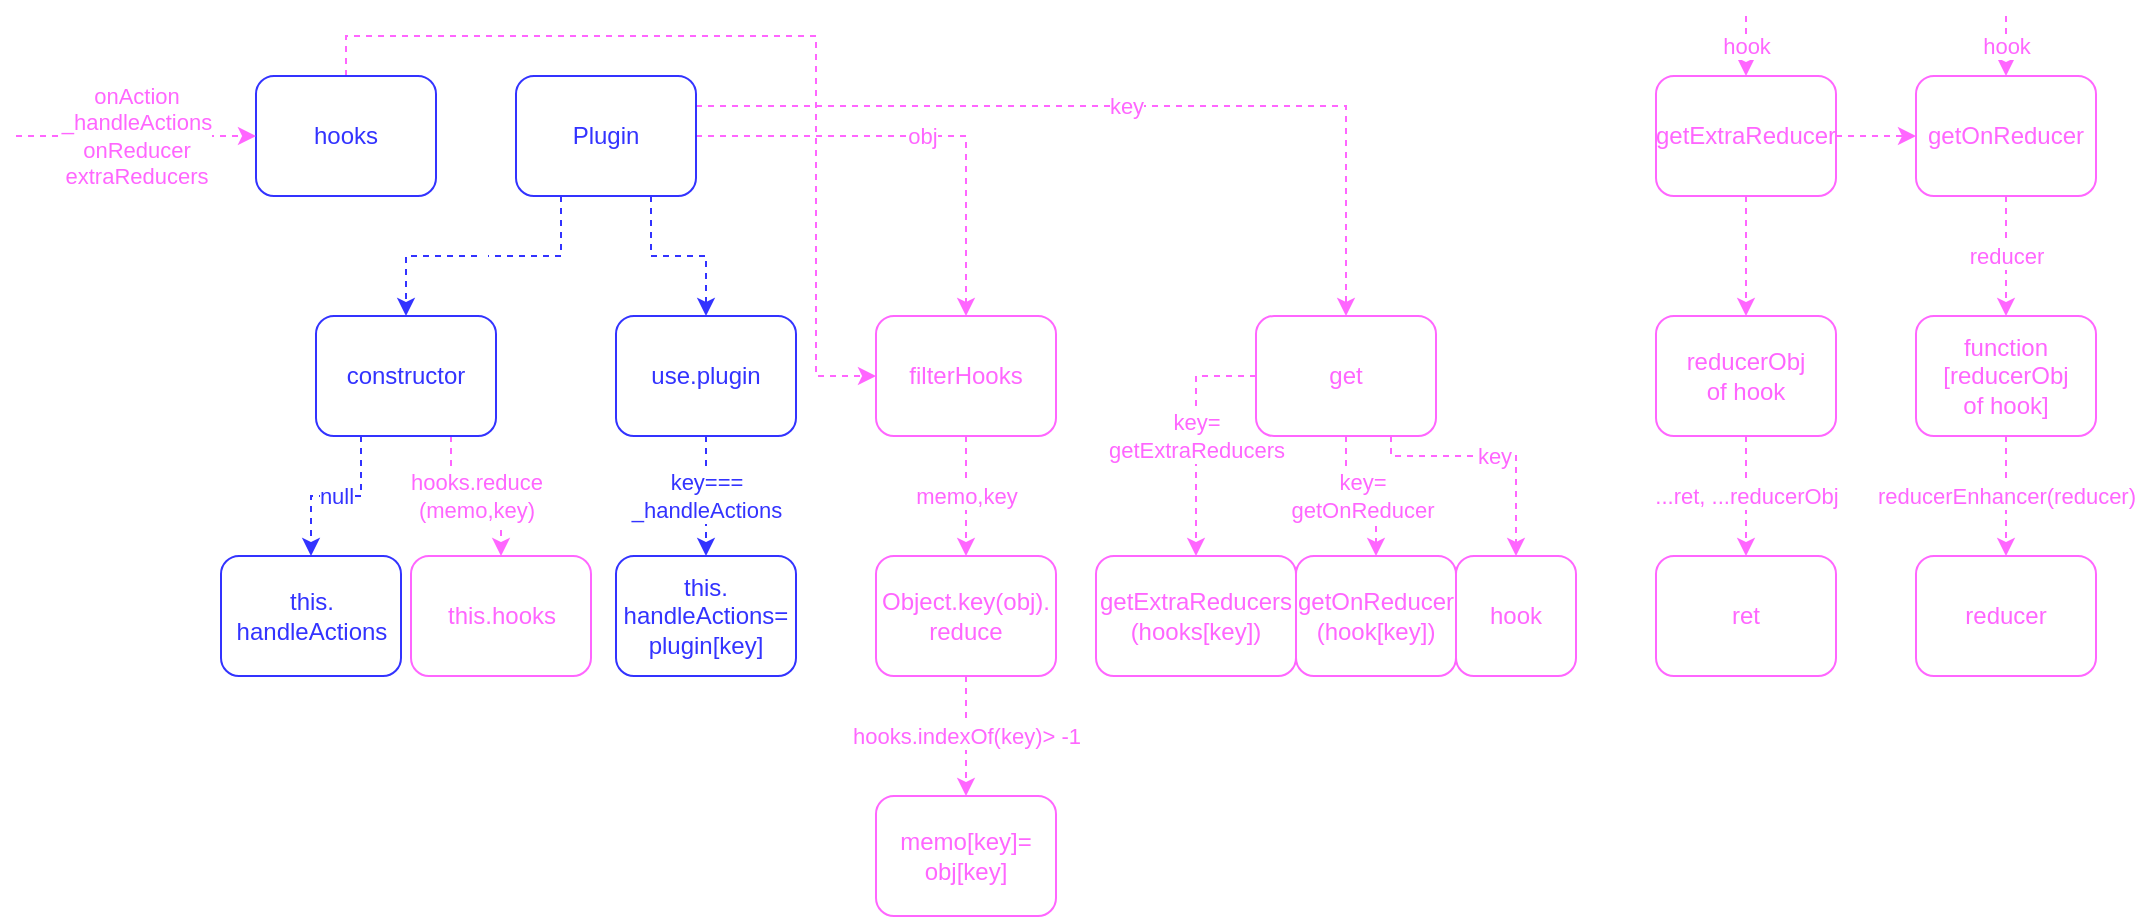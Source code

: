 <mxfile version="11.3.1" type="github" pages="9"><diagram id="5AvIbcVXj0uLpJcSCFpG" name="src/plugin"><mxGraphModel dx="946" dy="474" grid="1" gridSize="10" guides="1" tooltips="1" connect="1" arrows="1" fold="1" page="1" pageScale="1" pageWidth="827" pageHeight="1169" math="0" shadow="0"><root><mxCell id="0"/><mxCell id="1" parent="0"/><mxCell id="aPmSjMa--2qEu48EMl-o-52" style="edgeStyle=orthogonalEdgeStyle;rounded=0;orthogonalLoop=1;jettySize=auto;html=1;exitX=0.5;exitY=0;exitDx=0;exitDy=0;entryX=0;entryY=0.5;entryDx=0;entryDy=0;dashed=1;strokeColor=#FF66FF;fontColor=#FF66FF;" parent="1" source="aPmSjMa--2qEu48EMl-o-39" target="aPmSjMa--2qEu48EMl-o-49" edge="1"><mxGeometry relative="1" as="geometry"><Array as="points"><mxPoint x="215" y="20"/><mxPoint x="450" y="20"/><mxPoint x="450" y="190"/></Array></mxGeometry></mxCell><mxCell id="aPmSjMa--2qEu48EMl-o-39" value="hooks" style="rounded=1;whiteSpace=wrap;html=1;strokeColor=#3333FF;fontColor=#3333FF;" parent="1" vertex="1"><mxGeometry x="170" y="40" width="90" height="60" as="geometry"/></mxCell><mxCell id="aPmSjMa--2qEu48EMl-o-40" value="onAction&lt;br&gt;_handleActions&lt;br&gt;onReducer&lt;br&gt;extraReducers" style="endArrow=classic;html=1;entryX=0;entryY=0.5;entryDx=0;entryDy=0;dashed=1;strokeColor=#FF66FF;fontColor=#FF66FF;" parent="1" target="aPmSjMa--2qEu48EMl-o-39" edge="1"><mxGeometry width="50" height="50" relative="1" as="geometry"><mxPoint x="50" y="70" as="sourcePoint"/><mxPoint x="220" y="120" as="targetPoint"/></mxGeometry></mxCell><mxCell id="aPmSjMa--2qEu48EMl-o-43" value="&amp;nbsp;" style="edgeStyle=orthogonalEdgeStyle;rounded=0;orthogonalLoop=1;jettySize=auto;html=1;exitX=0.25;exitY=1;exitDx=0;exitDy=0;entryX=0.5;entryY=0;entryDx=0;entryDy=0;dashed=1;strokeColor=#3333FF;fontColor=#3333FF;" parent="1" source="aPmSjMa--2qEu48EMl-o-41" target="aPmSjMa--2qEu48EMl-o-42" edge="1"><mxGeometry relative="1" as="geometry"/></mxCell><mxCell id="aPmSjMa--2qEu48EMl-o-45" style="edgeStyle=orthogonalEdgeStyle;rounded=0;orthogonalLoop=1;jettySize=auto;html=1;exitX=0.75;exitY=1;exitDx=0;exitDy=0;entryX=0.5;entryY=0;entryDx=0;entryDy=0;dashed=1;strokeColor=#3333FF;fontColor=#3333FF;" parent="1" source="aPmSjMa--2qEu48EMl-o-41" target="aPmSjMa--2qEu48EMl-o-44" edge="1"><mxGeometry relative="1" as="geometry"/></mxCell><mxCell id="aPmSjMa--2qEu48EMl-o-71" value="obj" style="edgeStyle=orthogonalEdgeStyle;rounded=0;orthogonalLoop=1;jettySize=auto;html=1;exitX=1;exitY=0.5;exitDx=0;exitDy=0;entryX=0.5;entryY=0;entryDx=0;entryDy=0;dashed=1;strokeColor=#FF66FF;fontColor=#FF66FF;" parent="1" source="aPmSjMa--2qEu48EMl-o-41" target="aPmSjMa--2qEu48EMl-o-49" edge="1"><mxGeometry relative="1" as="geometry"/></mxCell><mxCell id="aPmSjMa--2qEu48EMl-o-72" value="key" style="edgeStyle=orthogonalEdgeStyle;rounded=0;orthogonalLoop=1;jettySize=auto;html=1;exitX=1;exitY=0.25;exitDx=0;exitDy=0;entryX=0.5;entryY=0;entryDx=0;entryDy=0;dashed=1;strokeColor=#FF66FF;fontColor=#FF66FF;" parent="1" source="aPmSjMa--2qEu48EMl-o-41" target="aPmSjMa--2qEu48EMl-o-60" edge="1"><mxGeometry relative="1" as="geometry"/></mxCell><mxCell id="aPmSjMa--2qEu48EMl-o-41" value="Plugin" style="rounded=1;whiteSpace=wrap;html=1;strokeColor=#3333FF;fontColor=#3333FF;" parent="1" vertex="1"><mxGeometry x="300" y="40" width="90" height="60" as="geometry"/></mxCell><mxCell id="aPmSjMa--2qEu48EMl-o-57" value="null" style="edgeStyle=orthogonalEdgeStyle;rounded=0;orthogonalLoop=1;jettySize=auto;html=1;exitX=0.25;exitY=1;exitDx=0;exitDy=0;entryX=0.5;entryY=0;entryDx=0;entryDy=0;dashed=1;strokeColor=#3333FF;fontColor=#3333FF;" parent="1" source="aPmSjMa--2qEu48EMl-o-42" target="aPmSjMa--2qEu48EMl-o-56" edge="1"><mxGeometry relative="1" as="geometry"/></mxCell><mxCell id="aPmSjMa--2qEu48EMl-o-59" value="hooks.reduce&lt;br&gt;(memo,key)" style="edgeStyle=orthogonalEdgeStyle;rounded=0;orthogonalLoop=1;jettySize=auto;html=1;exitX=0.75;exitY=1;exitDx=0;exitDy=0;dashed=1;strokeColor=#FF66FF;fontColor=#FF66FF;" parent="1" source="aPmSjMa--2qEu48EMl-o-42" target="aPmSjMa--2qEu48EMl-o-58" edge="1"><mxGeometry relative="1" as="geometry"/></mxCell><mxCell id="aPmSjMa--2qEu48EMl-o-42" value="constructor" style="rounded=1;whiteSpace=wrap;html=1;strokeColor=#3333FF;fontColor=#3333FF;" parent="1" vertex="1"><mxGeometry x="200" y="160" width="90" height="60" as="geometry"/></mxCell><mxCell id="aPmSjMa--2qEu48EMl-o-47" value="key===&lt;br&gt;_handleActions" style="edgeStyle=orthogonalEdgeStyle;rounded=0;orthogonalLoop=1;jettySize=auto;html=1;exitX=0.5;exitY=1;exitDx=0;exitDy=0;entryX=0.5;entryY=0;entryDx=0;entryDy=0;dashed=1;strokeColor=#3333FF;fontColor=#3333FF;" parent="1" source="aPmSjMa--2qEu48EMl-o-44" target="aPmSjMa--2qEu48EMl-o-46" edge="1"><mxGeometry relative="1" as="geometry"/></mxCell><mxCell id="aPmSjMa--2qEu48EMl-o-44" value="use.plugin" style="rounded=1;whiteSpace=wrap;html=1;strokeColor=#3333FF;fontColor=#3333FF;" parent="1" vertex="1"><mxGeometry x="350" y="160" width="90" height="60" as="geometry"/></mxCell><mxCell id="aPmSjMa--2qEu48EMl-o-46" value="this.&lt;br&gt;handleActions=&lt;br&gt;plugin[key]" style="rounded=1;whiteSpace=wrap;html=1;strokeColor=#3333FF;fontColor=#3333FF;" parent="1" vertex="1"><mxGeometry x="350" y="280" width="90" height="60" as="geometry"/></mxCell><mxCell id="aPmSjMa--2qEu48EMl-o-53" value="memo,key" style="edgeStyle=orthogonalEdgeStyle;rounded=0;orthogonalLoop=1;jettySize=auto;html=1;exitX=0.5;exitY=1;exitDx=0;exitDy=0;entryX=0.5;entryY=0;entryDx=0;entryDy=0;dashed=1;strokeColor=#FF66FF;fontColor=#FF66FF;" parent="1" source="aPmSjMa--2qEu48EMl-o-49" target="aPmSjMa--2qEu48EMl-o-51" edge="1"><mxGeometry relative="1" as="geometry"/></mxCell><mxCell id="aPmSjMa--2qEu48EMl-o-49" value="filterHooks" style="rounded=1;whiteSpace=wrap;html=1;strokeColor=#FF66FF;fontColor=#FF66FF;" parent="1" vertex="1"><mxGeometry x="480" y="160" width="90" height="60" as="geometry"/></mxCell><mxCell id="aPmSjMa--2qEu48EMl-o-55" value="hooks.indexOf(key)&amp;gt; -1" style="edgeStyle=orthogonalEdgeStyle;rounded=0;orthogonalLoop=1;jettySize=auto;html=1;exitX=0.5;exitY=1;exitDx=0;exitDy=0;entryX=0.5;entryY=0;entryDx=0;entryDy=0;dashed=1;strokeColor=#FF66FF;fontColor=#FF66FF;" parent="1" source="aPmSjMa--2qEu48EMl-o-51" target="aPmSjMa--2qEu48EMl-o-54" edge="1"><mxGeometry relative="1" as="geometry"/></mxCell><mxCell id="aPmSjMa--2qEu48EMl-o-51" value="Object.key(obj).&lt;br&gt;reduce" style="rounded=1;whiteSpace=wrap;html=1;strokeColor=#FF66FF;fontColor=#FF66FF;" parent="1" vertex="1"><mxGeometry x="480" y="280" width="90" height="60" as="geometry"/></mxCell><mxCell id="aPmSjMa--2qEu48EMl-o-54" value="memo[key]=&lt;br&gt;obj[key]" style="rounded=1;whiteSpace=wrap;html=1;strokeColor=#FF66FF;fontColor=#FF66FF;" parent="1" vertex="1"><mxGeometry x="480" y="400" width="90" height="60" as="geometry"/></mxCell><mxCell id="aPmSjMa--2qEu48EMl-o-56" value="this.&lt;br&gt;handleActions" style="rounded=1;whiteSpace=wrap;html=1;strokeColor=#3333FF;fontColor=#3333FF;" parent="1" vertex="1"><mxGeometry x="152.5" y="280" width="90" height="60" as="geometry"/></mxCell><mxCell id="aPmSjMa--2qEu48EMl-o-58" value="this.hooks" style="rounded=1;whiteSpace=wrap;html=1;strokeColor=#FF66FF;fontColor=#FF66FF;" parent="1" vertex="1"><mxGeometry x="247.5" y="280" width="90" height="60" as="geometry"/></mxCell><mxCell id="aPmSjMa--2qEu48EMl-o-66" value="key=&lt;br&gt;getExtraReducers" style="edgeStyle=orthogonalEdgeStyle;rounded=0;orthogonalLoop=1;jettySize=auto;html=1;exitX=0;exitY=0.5;exitDx=0;exitDy=0;entryX=0.5;entryY=0;entryDx=0;entryDy=0;dashed=1;strokeColor=#FF66FF;fontColor=#FF66FF;" parent="1" source="aPmSjMa--2qEu48EMl-o-60" target="aPmSjMa--2qEu48EMl-o-62" edge="1"><mxGeometry relative="1" as="geometry"/></mxCell><mxCell id="aPmSjMa--2qEu48EMl-o-67" value="key=&lt;br&gt;getOnReducer" style="edgeStyle=orthogonalEdgeStyle;rounded=0;orthogonalLoop=1;jettySize=auto;html=1;exitX=0.5;exitY=1;exitDx=0;exitDy=0;entryX=0.5;entryY=0;entryDx=0;entryDy=0;dashed=1;strokeColor=#FF66FF;fontColor=#FF66FF;" parent="1" source="aPmSjMa--2qEu48EMl-o-60" target="aPmSjMa--2qEu48EMl-o-63" edge="1"><mxGeometry relative="1" as="geometry"/></mxCell><mxCell id="aPmSjMa--2qEu48EMl-o-68" value="key" style="edgeStyle=orthogonalEdgeStyle;rounded=0;orthogonalLoop=1;jettySize=auto;html=1;exitX=0.75;exitY=1;exitDx=0;exitDy=0;entryX=0.5;entryY=0;entryDx=0;entryDy=0;dashed=1;strokeColor=#FF66FF;fontColor=#FF66FF;" parent="1" source="aPmSjMa--2qEu48EMl-o-60" target="aPmSjMa--2qEu48EMl-o-64" edge="1"><mxGeometry relative="1" as="geometry"><Array as="points"><mxPoint x="738" y="230"/><mxPoint x="800" y="230"/></Array></mxGeometry></mxCell><mxCell id="aPmSjMa--2qEu48EMl-o-60" value="get" style="rounded=1;whiteSpace=wrap;html=1;strokeColor=#FF66FF;fontColor=#FF66FF;" parent="1" vertex="1"><mxGeometry x="670" y="160" width="90" height="60" as="geometry"/></mxCell><mxCell id="aPmSjMa--2qEu48EMl-o-62" value="getExtraReducers&lt;br&gt;(hooks[key])" style="rounded=1;whiteSpace=wrap;html=1;strokeColor=#FF66FF;fontColor=#FF66FF;" parent="1" vertex="1"><mxGeometry x="590" y="280" width="100" height="60" as="geometry"/></mxCell><mxCell id="aPmSjMa--2qEu48EMl-o-63" value="getOnReducer&lt;br&gt;(hook[key])" style="rounded=1;whiteSpace=wrap;html=1;strokeColor=#FF66FF;fontColor=#FF66FF;" parent="1" vertex="1"><mxGeometry x="690" y="280" width="80" height="60" as="geometry"/></mxCell><mxCell id="aPmSjMa--2qEu48EMl-o-64" value="hook" style="rounded=1;whiteSpace=wrap;html=1;strokeColor=#FF66FF;fontColor=#FF66FF;" parent="1" vertex="1"><mxGeometry x="770" y="280" width="60" height="60" as="geometry"/></mxCell><mxCell id="aPmSjMa--2qEu48EMl-o-74" style="edgeStyle=orthogonalEdgeStyle;rounded=0;orthogonalLoop=1;jettySize=auto;html=1;exitX=0.5;exitY=1;exitDx=0;exitDy=0;entryX=0.5;entryY=0;entryDx=0;entryDy=0;dashed=1;strokeColor=#FF66FF;fontColor=#FF66FF;" parent="1" source="aPmSjMa--2qEu48EMl-o-69" target="aPmSjMa--2qEu48EMl-o-73" edge="1"><mxGeometry relative="1" as="geometry"/></mxCell><mxCell id="aPmSjMa--2qEu48EMl-o-89" style="edgeStyle=orthogonalEdgeStyle;rounded=0;orthogonalLoop=1;jettySize=auto;html=1;exitX=1;exitY=0.5;exitDx=0;exitDy=0;entryX=0;entryY=0.5;entryDx=0;entryDy=0;dashed=1;strokeColor=#FF66FF;fontColor=#FF66FF;" parent="1" source="aPmSjMa--2qEu48EMl-o-69" target="aPmSjMa--2qEu48EMl-o-84" edge="1"><mxGeometry relative="1" as="geometry"/></mxCell><mxCell id="aPmSjMa--2qEu48EMl-o-69" value="getExtraReducer" style="rounded=1;whiteSpace=wrap;html=1;strokeColor=#FF66FF;fontColor=#FF66FF;" parent="1" vertex="1"><mxGeometry x="870" y="40" width="90" height="60" as="geometry"/></mxCell><mxCell id="aPmSjMa--2qEu48EMl-o-70" value="hook" style="endArrow=classic;html=1;dashed=1;strokeColor=#FF66FF;fontColor=#FF66FF;entryX=0.5;entryY=0;entryDx=0;entryDy=0;" parent="1" target="aPmSjMa--2qEu48EMl-o-69" edge="1"><mxGeometry width="50" height="50" relative="1" as="geometry"><mxPoint x="915" y="10" as="sourcePoint"/><mxPoint x="260" y="360" as="targetPoint"/></mxGeometry></mxCell><mxCell id="aPmSjMa--2qEu48EMl-o-76" value="...ret, ...reducerObj" style="edgeStyle=orthogonalEdgeStyle;rounded=0;orthogonalLoop=1;jettySize=auto;html=1;exitX=0.5;exitY=1;exitDx=0;exitDy=0;entryX=0.5;entryY=0;entryDx=0;entryDy=0;dashed=1;strokeColor=#FF66FF;fontColor=#FF66FF;" parent="1" source="aPmSjMa--2qEu48EMl-o-73" target="aPmSjMa--2qEu48EMl-o-75" edge="1"><mxGeometry relative="1" as="geometry"/></mxCell><mxCell id="aPmSjMa--2qEu48EMl-o-73" value="reducerObj&lt;br&gt;of hook" style="rounded=1;whiteSpace=wrap;html=1;strokeColor=#FF66FF;fontColor=#FF66FF;" parent="1" vertex="1"><mxGeometry x="870" y="160" width="90" height="60" as="geometry"/></mxCell><mxCell id="aPmSjMa--2qEu48EMl-o-75" value="ret" style="rounded=1;whiteSpace=wrap;html=1;strokeColor=#FF66FF;fontColor=#FF66FF;" parent="1" vertex="1"><mxGeometry x="870" y="280" width="90" height="60" as="geometry"/></mxCell><mxCell id="aPmSjMa--2qEu48EMl-o-83" value="reducer" style="edgeStyle=orthogonalEdgeStyle;rounded=0;orthogonalLoop=1;jettySize=auto;html=1;exitX=0.5;exitY=1;exitDx=0;exitDy=0;entryX=0.5;entryY=0;entryDx=0;entryDy=0;dashed=1;strokeColor=#FF66FF;fontColor=#FF66FF;" parent="1" source="aPmSjMa--2qEu48EMl-o-84" target="aPmSjMa--2qEu48EMl-o-87" edge="1"><mxGeometry relative="1" as="geometry"/></mxCell><mxCell id="aPmSjMa--2qEu48EMl-o-84" value="getOnReducer" style="rounded=1;whiteSpace=wrap;html=1;strokeColor=#FF66FF;fontColor=#FF66FF;" parent="1" vertex="1"><mxGeometry x="1000" y="40" width="90" height="60" as="geometry"/></mxCell><mxCell id="aPmSjMa--2qEu48EMl-o-85" value="hook" style="endArrow=classic;html=1;dashed=1;strokeColor=#FF66FF;fontColor=#FF66FF;entryX=0.5;entryY=0;entryDx=0;entryDy=0;" parent="1" target="aPmSjMa--2qEu48EMl-o-84" edge="1"><mxGeometry width="50" height="50" relative="1" as="geometry"><mxPoint x="1045" y="10" as="sourcePoint"/><mxPoint x="390" y="360" as="targetPoint"/></mxGeometry></mxCell><mxCell id="aPmSjMa--2qEu48EMl-o-86" value="reducerEnhancer(reducer)" style="edgeStyle=orthogonalEdgeStyle;rounded=0;orthogonalLoop=1;jettySize=auto;html=1;exitX=0.5;exitY=1;exitDx=0;exitDy=0;entryX=0.5;entryY=0;entryDx=0;entryDy=0;dashed=1;strokeColor=#FF66FF;fontColor=#FF66FF;" parent="1" source="aPmSjMa--2qEu48EMl-o-87" target="aPmSjMa--2qEu48EMl-o-88" edge="1"><mxGeometry relative="1" as="geometry"/></mxCell><mxCell id="aPmSjMa--2qEu48EMl-o-87" value="function&lt;br&gt;[reducerObj&lt;br&gt;of hook]" style="rounded=1;whiteSpace=wrap;html=1;strokeColor=#FF66FF;fontColor=#FF66FF;" parent="1" vertex="1"><mxGeometry x="1000" y="160" width="90" height="60" as="geometry"/></mxCell><mxCell id="aPmSjMa--2qEu48EMl-o-88" value="reducer" style="rounded=1;whiteSpace=wrap;html=1;strokeColor=#FF66FF;fontColor=#FF66FF;" parent="1" vertex="1"><mxGeometry x="1000" y="280" width="90" height="60" as="geometry"/></mxCell></root></mxGraphModel></diagram><diagram id="i90jw_WxVwkijMHTz-WC" name="src/checkModel"><mxGraphModel dx="946" dy="523" grid="1" gridSize="10" guides="1" tooltips="1" connect="1" arrows="1" fold="1" page="1" pageScale="1" pageWidth="827" pageHeight="1169" math="0" shadow="0"><root><mxCell id="Wj_XdCr6-x6aTo2lzmSP-0"/><mxCell id="Wj_XdCr6-x6aTo2lzmSP-1" parent="Wj_XdCr6-x6aTo2lzmSP-0"/><mxCell id="YhMGNgwg4kKya1sDLbEe-2" value="model" style="edgeStyle=orthogonalEdgeStyle;rounded=0;orthogonalLoop=1;jettySize=auto;html=1;exitX=0.5;exitY=1;exitDx=0;exitDy=0;entryX=0.5;entryY=0;entryDx=0;entryDy=0;dashed=1;strokeColor=#FF66FF;fontColor=#FF66FF;" parent="Wj_XdCr6-x6aTo2lzmSP-1" source="YhMGNgwg4kKya1sDLbEe-0" target="YhMGNgwg4kKya1sDLbEe-1" edge="1"><mxGeometry relative="1" as="geometry"/></mxCell><mxCell id="YhMGNgwg4kKya1sDLbEe-0" value="checkModel" style="rounded=1;whiteSpace=wrap;html=1;strokeColor=#FF66FF;fontColor=#FF66FF;" parent="Wj_XdCr6-x6aTo2lzmSP-1" vertex="1"><mxGeometry x="268" y="80" width="90" height="60" as="geometry"/></mxCell><mxCell id="YhMGNgwg4kKya1sDLbEe-4" value="reducers" style="edgeStyle=orthogonalEdgeStyle;rounded=0;orthogonalLoop=1;jettySize=auto;html=1;exitX=1;exitY=0.5;exitDx=0;exitDy=0;entryX=0;entryY=0.5;entryDx=0;entryDy=0;dashed=1;strokeColor=#FF66FF;fontColor=#FF66FF;" parent="Wj_XdCr6-x6aTo2lzmSP-1" source="YhMGNgwg4kKya1sDLbEe-1" target="YhMGNgwg4kKya1sDLbEe-3" edge="1"><mxGeometry relative="1" as="geometry"/></mxCell><mxCell id="YhMGNgwg4kKya1sDLbEe-1" value="{reducers}" style="rounded=1;whiteSpace=wrap;html=1;strokeColor=#FF66FF;fontColor=#FF66FF;" parent="Wj_XdCr6-x6aTo2lzmSP-1" vertex="1"><mxGeometry x="268" y="200" width="90" height="60" as="geometry"/></mxCell><mxCell id="YhMGNgwg4kKya1sDLbEe-9" style="edgeStyle=orthogonalEdgeStyle;rounded=0;orthogonalLoop=1;jettySize=auto;html=1;exitX=0.25;exitY=1;exitDx=0;exitDy=0;entryX=0.5;entryY=0;entryDx=0;entryDy=0;dashed=1;strokeColor=#FF66FF;fontColor=#FF66FF;" parent="Wj_XdCr6-x6aTo2lzmSP-1" source="YhMGNgwg4kKya1sDLbEe-3" target="YhMGNgwg4kKya1sDLbEe-5" edge="1"><mxGeometry relative="1" as="geometry"/></mxCell><mxCell id="YhMGNgwg4kKya1sDLbEe-11" style="edgeStyle=orthogonalEdgeStyle;rounded=0;orthogonalLoop=1;jettySize=auto;html=1;entryX=0.5;entryY=0;entryDx=0;entryDy=0;dashed=1;strokeColor=#FF66FF;fontColor=#FF66FF;" parent="Wj_XdCr6-x6aTo2lzmSP-1" target="YhMGNgwg4kKya1sDLbEe-6" edge="1"><mxGeometry relative="1" as="geometry"><mxPoint x="493" y="260" as="sourcePoint"/></mxGeometry></mxCell><mxCell id="YhMGNgwg4kKya1sDLbEe-3" value="reducers" style="rounded=1;whiteSpace=wrap;html=1;strokeColor=#FF66FF;fontColor=#FF66FF;" parent="Wj_XdCr6-x6aTo2lzmSP-1" vertex="1"><mxGeometry x="428" y="200" width="90" height="60" as="geometry"/></mxCell><mxCell id="YhMGNgwg4kKya1sDLbEe-5" value="isPlainObject(&lt;br&gt;reducers)||&lt;br&gt;iaArray&lt;br&gt;(reducers)" style="rounded=1;whiteSpace=wrap;html=1;strokeColor=#FF66FF;fontColor=#FF66FF;" parent="Wj_XdCr6-x6aTo2lzmSP-1" vertex="1"><mxGeometry x="328" y="320" width="90" height="60" as="geometry"/></mxCell><mxCell id="YhMGNgwg4kKya1sDLbEe-6" value="!isArray(reducers)||(&lt;br&gt;isPlainObjectt(reducer&lt;br&gt;[0]))&amp;amp;&amp;amp;ifFunction(&lt;br&gt;reducers[1])" style="rounded=1;whiteSpace=wrap;html=1;strokeColor=#FF66FF;fontColor=#FF66FF;" parent="Wj_XdCr6-x6aTo2lzmSP-1" vertex="1"><mxGeometry x="428" y="320" width="130" height="60" as="geometry"/></mxCell></root></mxGraphModel></diagram><diagram id="e-zjfyuBd0salThmJT4W" name="src/saga"><mxGraphModel dx="946" dy="523" grid="1" gridSize="10" guides="1" tooltips="1" connect="1" arrows="1" fold="1" page="1" pageScale="1" pageWidth="827" pageHeight="1169" math="0" shadow="0"><root><mxCell id="jv1SGu6vwuZnkKS7xamU-0"/><mxCell id="jv1SGu6vwuZnkKS7xamU-1" parent="jv1SGu6vwuZnkKS7xamU-0"/><mxCell id="RGfJ8dKGcbrXrgfXJlwL-2" style="edgeStyle=orthogonalEdgeStyle;rounded=0;orthogonalLoop=1;jettySize=auto;html=1;exitX=0.5;exitY=1;exitDx=0;exitDy=0;entryX=0.5;entryY=0;entryDx=0;entryDy=0;dashed=1;strokeColor=#3333FF;fontColor=#3333FF;" edge="1" parent="jv1SGu6vwuZnkKS7xamU-1" source="RGfJ8dKGcbrXrgfXJlwL-0" target="RGfJ8dKGcbrXrgfXJlwL-1"><mxGeometry relative="1" as="geometry"/></mxCell><mxCell id="RGfJ8dKGcbrXrgfXJlwL-0" value="type" style="rounded=1;whiteSpace=wrap;html=1;strokeColor=#3333FF;fontColor=#3333FF;" vertex="1" parent="jv1SGu6vwuZnkKS7xamU-1"><mxGeometry x="200" y="20" width="90" height="60" as="geometry"/></mxCell><mxCell id="RGfJ8dKGcbrXrgfXJlwL-4" value="" style="edgeStyle=orthogonalEdgeStyle;rounded=0;orthogonalLoop=1;jettySize=auto;html=1;exitX=0.5;exitY=1;exitDx=0;exitDy=0;entryX=0.5;entryY=0;entryDx=0;entryDy=0;dashed=1;strokeColor=#3333FF;fontColor=#3333FF;" edge="1" parent="jv1SGu6vwuZnkKS7xamU-1" source="RGfJ8dKGcbrXrgfXJlwL-1" target="RGfJ8dKGcbrXrgfXJlwL-3"><mxGeometry relative="1" as="geometry"/></mxCell><mxCell id="RGfJ8dKGcbrXrgfXJlwL-1" value="poll" style="rounded=1;whiteSpace=wrap;html=1;strokeColor=#3333FF;fontColor=#3333FF;" vertex="1" parent="jv1SGu6vwuZnkKS7xamU-1"><mxGeometry x="200" y="120" width="90" height="60" as="geometry"/></mxCell><mxCell id="RGfJ8dKGcbrXrgfXJlwL-6" value="sagaEffect,action" style="edgeStyle=orthogonalEdgeStyle;rounded=0;orthogonalLoop=1;jettySize=auto;html=1;exitX=0.25;exitY=1;exitDx=0;exitDy=0;entryX=0.5;entryY=0;entryDx=0;entryDy=0;dashed=1;strokeColor=#3333FF;fontColor=#3333FF;" edge="1" parent="jv1SGu6vwuZnkKS7xamU-1" source="RGfJ8dKGcbrXrgfXJlwL-3" target="RGfJ8dKGcbrXrgfXJlwL-5"><mxGeometry relative="1" as="geometry"/></mxCell><mxCell id="RGfJ8dKGcbrXrgfXJlwL-14" value="true" style="edgeStyle=orthogonalEdgeStyle;rounded=0;orthogonalLoop=1;jettySize=auto;html=1;exitX=0.75;exitY=1;exitDx=0;exitDy=0;entryX=0.5;entryY=0;entryDx=0;entryDy=0;dashed=1;strokeColor=#3333FF;fontColor=#3333FF;" edge="1" parent="jv1SGu6vwuZnkKS7xamU-1" source="RGfJ8dKGcbrXrgfXJlwL-3" target="RGfJ8dKGcbrXrgfXJlwL-13"><mxGeometry relative="1" as="geometry"/></mxCell><mxCell id="RGfJ8dKGcbrXrgfXJlwL-3" value="*" style="rounded=1;whiteSpace=wrap;html=1;strokeColor=#3333FF;fontColor=#3333FF;" vertex="1" parent="jv1SGu6vwuZnkKS7xamU-1"><mxGeometry x="200" y="230" width="90" height="60" as="geometry"/></mxCell><mxCell id="RGfJ8dKGcbrXrgfXJlwL-10" value="true" style="edgeStyle=orthogonalEdgeStyle;rounded=0;orthogonalLoop=1;jettySize=auto;html=1;exitX=0.5;exitY=1;exitDx=0;exitDy=0;entryX=0.5;entryY=0;entryDx=0;entryDy=0;dashed=1;strokeColor=#3333FF;fontColor=#3333FF;" edge="1" parent="jv1SGu6vwuZnkKS7xamU-1" source="RGfJ8dKGcbrXrgfXJlwL-5" target="RGfJ8dKGcbrXrgfXJlwL-9"><mxGeometry relative="1" as="geometry"/></mxCell><mxCell id="RGfJ8dKGcbrXrgfXJlwL-5" value="* pollSagaWorker" style="rounded=1;whiteSpace=wrap;html=1;strokeColor=#3333FF;fontColor=#3333FF;" vertex="1" parent="jv1SGu6vwuZnkKS7xamU-1"><mxGeometry x="120" y="350" width="90" height="60" as="geometry"/></mxCell><mxCell id="RGfJ8dKGcbrXrgfXJlwL-9" value="yield call(&lt;br&gt;sagawithEffect,&lt;br&gt;action)" style="rounded=1;whiteSpace=wrap;html=1;strokeColor=#3333FF;fontColor=#3333FF;" vertex="1" parent="jv1SGu6vwuZnkKS7xamU-1"><mxGeometry x="120" y="460" width="90" height="60" as="geometry"/></mxCell><mxCell id="RGfJ8dKGcbrXrgfXJlwL-13" value="yield race([call(pollSagaWorker, sagaEffect, action), take(${key}-stop)])" style="rounded=1;whiteSpace=wrap;html=1;strokeColor=#3333FF;fontColor=#3333FF;" vertex="1" parent="jv1SGu6vwuZnkKS7xamU-1"><mxGeometry x="220" y="350" width="150" height="60" as="geometry"/></mxCell><mxCell id="RGfJ8dKGcbrXrgfXJlwL-17" value="type, name" style="edgeStyle=orthogonalEdgeStyle;rounded=0;orthogonalLoop=1;jettySize=auto;html=1;exitX=0.111;exitY=0.983;exitDx=0;exitDy=0;entryX=0.5;entryY=0;entryDx=0;entryDy=0;dashed=1;strokeColor=#3333FF;fontColor=#3333FF;exitPerimeter=0;" edge="1" parent="jv1SGu6vwuZnkKS7xamU-1" source="RGfJ8dKGcbrXrgfXJlwL-15" target="RGfJ8dKGcbrXrgfXJlwL-16"><mxGeometry relative="1" as="geometry"/></mxCell><mxCell id="RGfJ8dKGcbrXrgfXJlwL-19" value="action" style="edgeStyle=orthogonalEdgeStyle;rounded=0;orthogonalLoop=1;jettySize=auto;html=1;exitX=0.356;exitY=0.983;exitDx=0;exitDy=0;entryX=0.5;entryY=0;entryDx=0;entryDy=0;dashed=1;strokeColor=#3333FF;fontColor=#3333FF;exitPerimeter=0;" edge="1" parent="jv1SGu6vwuZnkKS7xamU-1" source="RGfJ8dKGcbrXrgfXJlwL-15" target="RGfJ8dKGcbrXrgfXJlwL-18"><mxGeometry relative="1" as="geometry"><Array as="points"><mxPoint x="692" y="90"/><mxPoint x="635" y="90"/></Array></mxGeometry></mxCell><mxCell id="RGfJ8dKGcbrXrgfXJlwL-22" value="action" style="edgeStyle=orthogonalEdgeStyle;rounded=0;orthogonalLoop=1;jettySize=auto;html=1;exitX=0.5;exitY=1;exitDx=0;exitDy=0;entryX=0.5;entryY=0;entryDx=0;entryDy=0;dashed=1;strokeColor=#3333FF;fontColor=#3333FF;" edge="1" parent="jv1SGu6vwuZnkKS7xamU-1" source="RGfJ8dKGcbrXrgfXJlwL-15" target="RGfJ8dKGcbrXrgfXJlwL-21"><mxGeometry relative="1" as="geometry"/></mxCell><mxCell id="RGfJ8dKGcbrXrgfXJlwL-31" value="type" style="edgeStyle=orthogonalEdgeStyle;rounded=0;orthogonalLoop=1;jettySize=auto;html=1;exitX=0.75;exitY=1;exitDx=0;exitDy=0;entryX=0.5;entryY=0;entryDx=0;entryDy=0;dashed=1;strokeColor=#3333FF;fontColor=#3333FF;" edge="1" parent="jv1SGu6vwuZnkKS7xamU-1" source="RGfJ8dKGcbrXrgfXJlwL-15" target="RGfJ8dKGcbrXrgfXJlwL-27"><mxGeometry relative="1" as="geometry"><Array as="points"><mxPoint x="728" y="90"/><mxPoint x="935" y="90"/></Array></mxGeometry></mxCell><mxCell id="RGfJ8dKGcbrXrgfXJlwL-15" value="createEffects" style="rounded=1;whiteSpace=wrap;html=1;strokeColor=#3333FF;fontColor=#3333FF;" vertex="1" parent="jv1SGu6vwuZnkKS7xamU-1"><mxGeometry x="660" y="20" width="90" height="60" as="geometry"/></mxCell><mxCell id="RGfJ8dKGcbrXrgfXJlwL-20" value="type&lt;br&gt;sagaEffect.put" style="edgeStyle=orthogonalEdgeStyle;rounded=0;orthogonalLoop=1;jettySize=auto;html=1;exitX=1;exitY=0.5;exitDx=0;exitDy=0;dashed=1;strokeColor=#3333FF;fontColor=#3333FF;" edge="1" parent="jv1SGu6vwuZnkKS7xamU-1" source="RGfJ8dKGcbrXrgfXJlwL-16" target="RGfJ8dKGcbrXrgfXJlwL-18"><mxGeometry relative="1" as="geometry"/></mxCell><mxCell id="RGfJ8dKGcbrXrgfXJlwL-25" value="type, sagaEffect.put.resolve" style="edgeStyle=orthogonalEdgeStyle;rounded=0;orthogonalLoop=1;jettySize=auto;html=1;exitX=0.25;exitY=1;exitDx=0;exitDy=0;entryX=0;entryY=0.75;entryDx=0;entryDy=0;dashed=1;strokeColor=#3333FF;fontColor=#3333FF;" edge="1" parent="jv1SGu6vwuZnkKS7xamU-1" source="RGfJ8dKGcbrXrgfXJlwL-16" target="RGfJ8dKGcbrXrgfXJlwL-21"><mxGeometry relative="1" as="geometry"><Array as="points"><mxPoint x="423" y="200"/><mxPoint x="690" y="200"/><mxPoint x="690" y="165"/></Array></mxGeometry></mxCell><mxCell id="RGfJ8dKGcbrXrgfXJlwL-29" value="type, sagaEffect.take, t" style="edgeStyle=orthogonalEdgeStyle;rounded=0;orthogonalLoop=1;jettySize=auto;html=1;exitX=0.75;exitY=1;exitDx=0;exitDy=0;entryX=0.25;entryY=1;entryDx=0;entryDy=0;dashed=1;strokeColor=#3333FF;fontColor=#3333FF;" edge="1" parent="jv1SGu6vwuZnkKS7xamU-1" source="RGfJ8dKGcbrXrgfXJlwL-16" target="RGfJ8dKGcbrXrgfXJlwL-27"><mxGeometry relative="1" as="geometry"><Array as="points"><mxPoint x="468" y="280"/><mxPoint x="913" y="280"/></Array></mxGeometry></mxCell><mxCell id="RGfJ8dKGcbrXrgfXJlwL-16" value="assertAction" style="rounded=1;whiteSpace=wrap;html=1;strokeColor=#3333FF;fontColor=#3333FF;" vertex="1" parent="jv1SGu6vwuZnkKS7xamU-1"><mxGeometry x="400" y="120" width="90" height="60" as="geometry"/></mxCell><mxCell id="RGfJ8dKGcbrXrgfXJlwL-23" value="sagaEffects.put" style="edgeStyle=orthogonalEdgeStyle;rounded=0;orthogonalLoop=1;jettySize=auto;html=1;exitX=0.5;exitY=1;exitDx=0;exitDy=0;dashed=1;strokeColor=#3333FF;fontColor=#3333FF;" edge="1" parent="jv1SGu6vwuZnkKS7xamU-1" source="RGfJ8dKGcbrXrgfXJlwL-18"><mxGeometry relative="1" as="geometry"><mxPoint x="635" y="250" as="targetPoint"/></mxGeometry></mxCell><mxCell id="RGfJ8dKGcbrXrgfXJlwL-18" value="put" style="rounded=1;whiteSpace=wrap;html=1;strokeColor=#3333FF;fontColor=#3333FF;" vertex="1" parent="jv1SGu6vwuZnkKS7xamU-1"><mxGeometry x="590" y="120" width="90" height="60" as="geometry"/></mxCell><mxCell id="RGfJ8dKGcbrXrgfXJlwL-26" value="sagaEffect.put.&lt;br&gt;resolve(...action)" style="edgeStyle=orthogonalEdgeStyle;rounded=0;orthogonalLoop=1;jettySize=auto;html=1;exitX=0.5;exitY=1;exitDx=0;exitDy=0;dashed=1;strokeColor=#3333FF;fontColor=#3333FF;" edge="1" parent="jv1SGu6vwuZnkKS7xamU-1" source="RGfJ8dKGcbrXrgfXJlwL-21"><mxGeometry relative="1" as="geometry"><mxPoint x="775" y="250" as="targetPoint"/></mxGeometry></mxCell><mxCell id="RGfJ8dKGcbrXrgfXJlwL-21" value="putResolve" style="rounded=1;whiteSpace=wrap;html=1;strokeColor=#3333FF;fontColor=#3333FF;" vertex="1" parent="jv1SGu6vwuZnkKS7xamU-1"><mxGeometry x="730" y="120" width="90" height="60" as="geometry"/></mxCell><mxCell id="RGfJ8dKGcbrXrgfXJlwL-30" value="sagaEffect,put,take,&lt;br&gt;sagaEffect.take" style="edgeStyle=orthogonalEdgeStyle;rounded=0;orthogonalLoop=1;jettySize=auto;html=1;exitX=0.5;exitY=1;exitDx=0;exitDy=0;dashed=1;strokeColor=#3333FF;fontColor=#3333FF;" edge="1" parent="jv1SGu6vwuZnkKS7xamU-1" source="RGfJ8dKGcbrXrgfXJlwL-27"><mxGeometry relative="1" as="geometry"><mxPoint x="935" y="290" as="targetPoint"/></mxGeometry></mxCell><mxCell id="RGfJ8dKGcbrXrgfXJlwL-27" value="take" style="rounded=1;whiteSpace=wrap;html=1;strokeColor=#3333FF;fontColor=#3333FF;" vertex="1" parent="jv1SGu6vwuZnkKS7xamU-1"><mxGeometry x="890" y="120" width="90" height="60" as="geometry"/></mxCell></root></mxGraphModel></diagram><diagram id="bEXep1T1hB9-kWWtfvHC" name="src/profixNamespace"><mxGraphModel dx="946" dy="523" grid="1" gridSize="10" guides="1" tooltips="1" connect="1" arrows="1" fold="1" page="1" pageScale="1" pageWidth="827" pageHeight="1169" math="0" shadow="0"><root><mxCell id="9ytNeVPjcyzx_EB7ohpI-0"/><mxCell id="9ytNeVPjcyzx_EB7ohpI-1" parent="9ytNeVPjcyzx_EB7ohpI-0"/><mxCell id="XNeIbaP5cySogUpdtYSC-3" value="memo, key" style="edgeStyle=orthogonalEdgeStyle;rounded=0;orthogonalLoop=1;jettySize=auto;html=1;exitX=0.5;exitY=1;exitDx=0;exitDy=0;entryX=0.5;entryY=0;entryDx=0;entryDy=0;dashed=1;strokeColor=#3333FF;fontColor=#3333FF;" edge="1" parent="9ytNeVPjcyzx_EB7ohpI-1" source="XNeIbaP5cySogUpdtYSC-0" target="XNeIbaP5cySogUpdtYSC-2"><mxGeometry relative="1" as="geometry"/></mxCell><mxCell id="XNeIbaP5cySogUpdtYSC-0" value="prefix" style="rounded=1;whiteSpace=wrap;html=1;strokeColor=#3333FF;fontColor=#3333FF;" vertex="1" parent="9ytNeVPjcyzx_EB7ohpI-1"><mxGeometry x="190" y="70" width="90" height="60" as="geometry"/></mxCell><mxCell id="XNeIbaP5cySogUpdtYSC-1" value="obj&lt;br&gt;namespace&lt;br&gt;type" style="endArrow=classic;html=1;dashed=1;strokeColor=#3333FF;fontColor=#3333FF;entryX=0.5;entryY=0;entryDx=0;entryDy=0;" edge="1" parent="9ytNeVPjcyzx_EB7ohpI-1" target="XNeIbaP5cySogUpdtYSC-0"><mxGeometry width="50" height="50" relative="1" as="geometry"><mxPoint x="235" y="10" as="sourcePoint"/><mxPoint x="240" y="130" as="targetPoint"/></mxGeometry></mxCell><mxCell id="XNeIbaP5cySogUpdtYSC-7" value="{namespace}&lt;br&gt;[key]" style="edgeStyle=orthogonalEdgeStyle;rounded=0;orthogonalLoop=1;jettySize=auto;html=1;exitX=0.5;exitY=1;exitDx=0;exitDy=0;entryX=0.5;entryY=0;entryDx=0;entryDy=0;dashed=1;strokeColor=#3333FF;fontColor=#3333FF;" edge="1" parent="9ytNeVPjcyzx_EB7ohpI-1" source="XNeIbaP5cySogUpdtYSC-2" target="XNeIbaP5cySogUpdtYSC-5"><mxGeometry relative="1" as="geometry"/></mxCell><mxCell id="XNeIbaP5cySogUpdtYSC-8" value="obj&lt;br&gt;[key]" style="edgeStyle=orthogonalEdgeStyle;rounded=0;orthogonalLoop=1;jettySize=auto;html=1;exitX=0.75;exitY=1;exitDx=0;exitDy=0;entryX=0.5;entryY=0;entryDx=0;entryDy=0;dashed=1;strokeColor=#3333FF;fontColor=#3333FF;" edge="1" parent="9ytNeVPjcyzx_EB7ohpI-1" source="XNeIbaP5cySogUpdtYSC-2" target="XNeIbaP5cySogUpdtYSC-6"><mxGeometry relative="1" as="geometry"/></mxCell><mxCell id="XNeIbaP5cySogUpdtYSC-9" value="key.indexOf&lt;br&gt;(${namespace}&lt;br&gt;!= 0)" style="edgeStyle=orthogonalEdgeStyle;rounded=0;orthogonalLoop=1;jettySize=auto;html=1;exitX=0;exitY=0.5;exitDx=0;exitDy=0;entryX=0.5;entryY=0;entryDx=0;entryDy=0;dashed=1;strokeColor=#3333FF;fontColor=#3333FF;" edge="1" parent="9ytNeVPjcyzx_EB7ohpI-1" source="XNeIbaP5cySogUpdtYSC-2" target="XNeIbaP5cySogUpdtYSC-4"><mxGeometry relative="1" as="geometry"/></mxCell><mxCell id="XNeIbaP5cySogUpdtYSC-14" value="memo" style="edgeStyle=orthogonalEdgeStyle;rounded=0;orthogonalLoop=1;jettySize=auto;html=1;exitX=0;exitY=0.25;exitDx=0;exitDy=0;dashed=1;strokeColor=#3333FF;fontColor=#3333FF;" edge="1" parent="9ytNeVPjcyzx_EB7ohpI-1" source="XNeIbaP5cySogUpdtYSC-2"><mxGeometry relative="1" as="geometry"><mxPoint x="80" y="195" as="targetPoint"/></mxGeometry></mxCell><mxCell id="XNeIbaP5cySogUpdtYSC-2" value="Object.key(objs)&lt;br&gt;.reduce" style="rounded=1;whiteSpace=wrap;html=1;strokeColor=#3333FF;fontColor=#3333FF;" vertex="1" parent="9ytNeVPjcyzx_EB7ohpI-1"><mxGeometry x="190" y="180" width="90" height="60" as="geometry"/></mxCell><mxCell id="XNeIbaP5cySogUpdtYSC-4" value="warning" style="rounded=1;whiteSpace=wrap;html=1;strokeColor=#3333FF;fontColor=#3333FF;" vertex="1" parent="9ytNeVPjcyzx_EB7ohpI-1"><mxGeometry x="90" y="300" width="90" height="60" as="geometry"/></mxCell><mxCell id="XNeIbaP5cySogUpdtYSC-5" value="newKey" style="rounded=1;whiteSpace=wrap;html=1;strokeColor=#3333FF;fontColor=#3333FF;" vertex="1" parent="9ytNeVPjcyzx_EB7ohpI-1"><mxGeometry x="190" y="300" width="90" height="60" as="geometry"/></mxCell><mxCell id="XNeIbaP5cySogUpdtYSC-6" value="memo[key]" style="rounded=1;whiteSpace=wrap;html=1;strokeColor=#3333FF;fontColor=#3333FF;" vertex="1" parent="9ytNeVPjcyzx_EB7ohpI-1"><mxGeometry x="290" y="300" width="90" height="60" as="geometry"/></mxCell><mxCell id="XNeIbaP5cySogUpdtYSC-13" value="model" style="edgeStyle=orthogonalEdgeStyle;rounded=0;orthogonalLoop=1;jettySize=auto;html=1;exitX=0.25;exitY=1;exitDx=0;exitDy=0;entryX=0.5;entryY=0;entryDx=0;entryDy=0;dashed=1;strokeColor=#3333FF;fontColor=#3333FF;" edge="1" parent="9ytNeVPjcyzx_EB7ohpI-1" source="XNeIbaP5cySogUpdtYSC-10" target="XNeIbaP5cySogUpdtYSC-12"><mxGeometry relative="1" as="geometry"/></mxCell><mxCell id="XNeIbaP5cySogUpdtYSC-16" value="reducers" style="edgeStyle=orthogonalEdgeStyle;rounded=0;orthogonalLoop=1;jettySize=auto;html=1;exitX=0.5;exitY=1;exitDx=0;exitDy=0;entryX=0.5;entryY=0;entryDx=0;entryDy=0;dashed=1;strokeColor=#3333FF;fontColor=#3333FF;" edge="1" parent="9ytNeVPjcyzx_EB7ohpI-1" source="XNeIbaP5cySogUpdtYSC-10" target="XNeIbaP5cySogUpdtYSC-15"><mxGeometry relative="1" as="geometry"/></mxCell><mxCell id="XNeIbaP5cySogUpdtYSC-25" style="edgeStyle=orthogonalEdgeStyle;rounded=0;orthogonalLoop=1;jettySize=auto;html=1;exitX=0.75;exitY=1;exitDx=0;exitDy=0;entryX=0.5;entryY=0;entryDx=0;entryDy=0;dashed=1;strokeColor=#3333FF;fontColor=#3333FF;" edge="1" parent="9ytNeVPjcyzx_EB7ohpI-1" source="XNeIbaP5cySogUpdtYSC-10" target="XNeIbaP5cySogUpdtYSC-24"><mxGeometry relative="1" as="geometry"/></mxCell><mxCell id="XNeIbaP5cySogUpdtYSC-10" value="prefixNamespace" style="rounded=1;whiteSpace=wrap;html=1;strokeColor=#3333FF;fontColor=#3333FF;" vertex="1" parent="9ytNeVPjcyzx_EB7ohpI-1"><mxGeometry x="510" y="70" width="100" height="60" as="geometry"/></mxCell><mxCell id="XNeIbaP5cySogUpdtYSC-11" value="model" style="endArrow=classic;html=1;dashed=1;strokeColor=#3333FF;fontColor=#3333FF;entryX=0.5;entryY=0;entryDx=0;entryDy=0;" edge="1" parent="9ytNeVPjcyzx_EB7ohpI-1" target="XNeIbaP5cySogUpdtYSC-10"><mxGeometry width="50" height="50" relative="1" as="geometry"><mxPoint x="560" y="10" as="sourcePoint"/><mxPoint x="140" y="380" as="targetPoint"/></mxGeometry></mxCell><mxCell id="XNeIbaP5cySogUpdtYSC-12" value="reducers" style="rounded=1;whiteSpace=wrap;html=1;strokeColor=#3333FF;fontColor=#3333FF;" vertex="1" parent="9ytNeVPjcyzx_EB7ohpI-1"><mxGeometry x="400" y="180" width="90" height="60" as="geometry"/></mxCell><mxCell id="XNeIbaP5cySogUpdtYSC-21" value="isArray.&lt;br&gt;reducers" style="edgeStyle=orthogonalEdgeStyle;rounded=0;orthogonalLoop=1;jettySize=auto;html=1;exitX=0.344;exitY=1.017;exitDx=0;exitDy=0;entryX=0.5;entryY=0;entryDx=0;entryDy=0;dashed=1;strokeColor=#3333FF;fontColor=#3333FF;exitPerimeter=0;" edge="1" parent="9ytNeVPjcyzx_EB7ohpI-1" source="XNeIbaP5cySogUpdtYSC-15" target="XNeIbaP5cySogUpdtYSC-17"><mxGeometry relative="1" as="geometry"/></mxCell><mxCell id="XNeIbaP5cySogUpdtYSC-22" style="edgeStyle=orthogonalEdgeStyle;rounded=0;orthogonalLoop=1;jettySize=auto;html=1;exitX=0.6;exitY=1;exitDx=0;exitDy=0;entryX=0.5;entryY=0;entryDx=0;entryDy=0;dashed=1;strokeColor=#3333FF;fontColor=#3333FF;exitPerimeter=0;" edge="1" parent="9ytNeVPjcyzx_EB7ohpI-1" source="XNeIbaP5cySogUpdtYSC-15" target="XNeIbaP5cySogUpdtYSC-18"><mxGeometry relative="1" as="geometry"/></mxCell><mxCell id="XNeIbaP5cySogUpdtYSC-15" value="model.reducers" style="rounded=1;whiteSpace=wrap;html=1;strokeColor=#3333FF;fontColor=#3333FF;" vertex="1" parent="9ytNeVPjcyzx_EB7ohpI-1"><mxGeometry x="510" y="180" width="90" height="60" as="geometry"/></mxCell><mxCell id="XNeIbaP5cySogUpdtYSC-17" value="model.reducers[0]=prefix(&lt;br&gt;reducers[0],namespace,&lt;br&gt;reducer)" style="rounded=1;whiteSpace=wrap;html=1;strokeColor=#3333FF;fontColor=#3333FF;" vertex="1" parent="9ytNeVPjcyzx_EB7ohpI-1"><mxGeometry x="400" y="300" width="140" height="60" as="geometry"/></mxCell><mxCell id="XNeIbaP5cySogUpdtYSC-18" value="model.reducers=prefix(&lt;br&gt;reducers,namespace,&lt;br&gt;reducer)" style="rounded=1;whiteSpace=wrap;html=1;strokeColor=#3333FF;fontColor=#3333FF;" vertex="1" parent="9ytNeVPjcyzx_EB7ohpI-1"><mxGeometry x="540" y="300" width="130" height="60" as="geometry"/></mxCell><mxCell id="XNeIbaP5cySogUpdtYSC-27" value="effect" style="edgeStyle=orthogonalEdgeStyle;rounded=0;orthogonalLoop=1;jettySize=auto;html=1;exitX=0.5;exitY=1;exitDx=0;exitDy=0;entryX=0.5;entryY=0;entryDx=0;entryDy=0;dashed=1;strokeColor=#3333FF;fontColor=#3333FF;" edge="1" parent="9ytNeVPjcyzx_EB7ohpI-1" source="XNeIbaP5cySogUpdtYSC-24" target="XNeIbaP5cySogUpdtYSC-26"><mxGeometry relative="1" as="geometry"/></mxCell><mxCell id="XNeIbaP5cySogUpdtYSC-28" value="model" style="edgeStyle=orthogonalEdgeStyle;rounded=0;orthogonalLoop=1;jettySize=auto;html=1;exitX=0.75;exitY=0;exitDx=0;exitDy=0;dashed=1;strokeColor=#3333FF;fontColor=#3333FF;" edge="1" parent="9ytNeVPjcyzx_EB7ohpI-1" source="XNeIbaP5cySogUpdtYSC-24"><mxGeometry relative="1" as="geometry"><mxPoint x="773" y="120" as="targetPoint"/></mxGeometry></mxCell><mxCell id="XNeIbaP5cySogUpdtYSC-24" value="effect" style="rounded=1;whiteSpace=wrap;html=1;strokeColor=#3333FF;fontColor=#3333FF;" vertex="1" parent="9ytNeVPjcyzx_EB7ohpI-1"><mxGeometry x="705" y="180" width="90" height="60" as="geometry"/></mxCell><mxCell id="XNeIbaP5cySogUpdtYSC-26" value="model.effect=prefix(&lt;br&gt;effect,namespace,&lt;br&gt;reducer)" style="rounded=1;whiteSpace=wrap;html=1;strokeColor=#3333FF;fontColor=#3333FF;" vertex="1" parent="9ytNeVPjcyzx_EB7ohpI-1"><mxGeometry x="680" y="300" width="140" height="60" as="geometry"/></mxCell></root></mxGraphModel></diagram><diagram id="Fu3Z5EgY7p3ZVv0TtReC" name="src/index"><mxGraphModel dx="946" dy="523" grid="1" gridSize="10" guides="1" tooltips="1" connect="1" arrows="1" fold="1" page="1" pageScale="1" pageWidth="827" pageHeight="1169" math="0" shadow="0"><root><mxCell id="E5iXatRAFmrcavoGjhob-0"/><mxCell id="E5iXatRAFmrcavoGjhob-1" parent="E5iXatRAFmrcavoGjhob-0"/><mxCell id="E5iXatRAFmrcavoGjhob-2" value="reducers{UPDATE(state)}" style="edgeStyle=orthogonalEdgeStyle;rounded=0;orthogonalLoop=1;jettySize=auto;html=1;exitX=0.5;exitY=1;exitDx=0;exitDy=0;dashed=1;strokeColor=#FF66FF;fontColor=#FF66FF;" edge="1" parent="E5iXatRAFmrcavoGjhob-1" source="E5iXatRAFmrcavoGjhob-3"><mxGeometry relative="1" as="geometry"><mxPoint x="80" y="295" as="targetPoint"/></mxGeometry></mxCell><mxCell id="E5iXatRAFmrcavoGjhob-3" value="dvaModel" style="rounded=1;whiteSpace=wrap;html=1;" vertex="1" parent="E5iXatRAFmrcavoGjhob-1"><mxGeometry x="20" y="195" width="120" height="60" as="geometry"/></mxCell><mxCell id="E5iXatRAFmrcavoGjhob-4" value="m" style="edgeStyle=orthogonalEdgeStyle;rounded=0;orthogonalLoop=1;jettySize=auto;html=1;exitX=1;exitY=0.5;exitDx=0;exitDy=0;entryX=0;entryY=0.5;entryDx=0;entryDy=0;dashed=1;" edge="1" parent="E5iXatRAFmrcavoGjhob-1" source="E5iXatRAFmrcavoGjhob-6" target="E5iXatRAFmrcavoGjhob-8"><mxGeometry relative="1" as="geometry"/></mxCell><mxCell id="E5iXatRAFmrcavoGjhob-5" value="prefixedModel" style="edgeStyle=orthogonalEdgeStyle;rounded=0;orthogonalLoop=1;jettySize=auto;html=1;exitX=0.5;exitY=1;exitDx=0;exitDy=0;dashed=1;" edge="1" parent="E5iXatRAFmrcavoGjhob-1" source="E5iXatRAFmrcavoGjhob-6"><mxGeometry relative="1" as="geometry"><mxPoint x="230" y="295" as="targetPoint"/></mxGeometry></mxCell><mxCell id="E5iXatRAFmrcavoGjhob-6" value="model(m)" style="rounded=1;whiteSpace=wrap;html=1;" vertex="1" parent="E5iXatRAFmrcavoGjhob-1"><mxGeometry x="160" y="195" width="120" height="60" as="geometry"/></mxCell><mxCell id="E5iXatRAFmrcavoGjhob-7" value="&lt;font color=&quot;#3333ff&quot;&gt;getReducer(plugin.&lt;br&gt;_handleActions)&lt;/font&gt;" style="edgeStyle=orthogonalEdgeStyle;rounded=0;orthogonalLoop=1;jettySize=auto;html=1;exitX=0.5;exitY=1;exitDx=0;exitDy=0;dashed=1;strokeColor=#3333FF;" edge="1" parent="E5iXatRAFmrcavoGjhob-1" source="E5iXatRAFmrcavoGjhob-8"><mxGeometry relative="1" as="geometry"><mxPoint x="380" y="320" as="targetPoint"/></mxGeometry></mxCell><mxCell id="E5iXatRAFmrcavoGjhob-25" value="" style="edgeStyle=orthogonalEdgeStyle;rounded=0;orthogonalLoop=1;jettySize=auto;html=1;dashed=1;strokeColor=#3333FF;fontColor=#3333FF;" edge="1" parent="E5iXatRAFmrcavoGjhob-1" source="E5iXatRAFmrcavoGjhob-8" target="E5iXatRAFmrcavoGjhob-23"><mxGeometry relative="1" as="geometry"/></mxCell><mxCell id="E5iXatRAFmrcavoGjhob-8" value="InjectModel" style="rounded=1;whiteSpace=wrap;html=1;" vertex="1" parent="E5iXatRAFmrcavoGjhob-1"><mxGeometry x="320" y="195" width="120" height="60" as="geometry"/></mxCell><mxCell id="E5iXatRAFmrcavoGjhob-27" value="getReducer(plugin.&lt;br&gt;_handleActions)" style="edgeStyle=orthogonalEdgeStyle;rounded=0;orthogonalLoop=1;jettySize=auto;html=1;exitX=0.5;exitY=1;exitDx=0;exitDy=0;entryX=0.5;entryY=0;entryDx=0;entryDy=0;dashed=1;strokeColor=#3333FF;fontColor=#3333FF;" edge="1" parent="E5iXatRAFmrcavoGjhob-1" source="E5iXatRAFmrcavoGjhob-10" target="E5iXatRAFmrcavoGjhob-26"><mxGeometry relative="1" as="geometry"/></mxCell><mxCell id="E5iXatRAFmrcavoGjhob-10" value="start" style="rounded=1;whiteSpace=wrap;html=1;" vertex="1" parent="E5iXatRAFmrcavoGjhob-1"><mxGeometry x="470" y="195" width="120" height="60" as="geometry"/></mxCell><mxCell id="E5iXatRAFmrcavoGjhob-11" value="state" style="edgeStyle=orthogonalEdgeStyle;rounded=0;orthogonalLoop=1;jettySize=auto;html=1;exitX=0.25;exitY=1;exitDx=0;exitDy=0;dashed=1;" edge="1" parent="E5iXatRAFmrcavoGjhob-1" source="E5iXatRAFmrcavoGjhob-17"><mxGeometry relative="1" as="geometry"><mxPoint x="80" y="190" as="targetPoint"/><Array as="points"><mxPoint x="350" y="140"/><mxPoint x="80" y="140"/></Array></mxGeometry></mxCell><mxCell id="E5iXatRAFmrcavoGjhob-12" value="app.models" style="edgeStyle=orthogonalEdgeStyle;rounded=0;orthogonalLoop=1;jettySize=auto;html=1;exitX=0.158;exitY=1;exitDx=0;exitDy=0;entryX=0.5;entryY=0;entryDx=0;entryDy=0;dashed=1;exitPerimeter=0;" edge="1" parent="E5iXatRAFmrcavoGjhob-1" source="E5iXatRAFmrcavoGjhob-17" target="E5iXatRAFmrcavoGjhob-6"><mxGeometry relative="1" as="geometry"/></mxCell><mxCell id="E5iXatRAFmrcavoGjhob-13" value="createReducer" style="edgeStyle=orthogonalEdgeStyle;rounded=0;orthogonalLoop=1;jettySize=auto;html=1;exitX=0.358;exitY=0.983;exitDx=0;exitDy=0;entryX=0.5;entryY=0;entryDx=0;entryDy=0;dashed=1;exitPerimeter=0;fontColor=#FF66FF;strokeColor=#FF66FF;" edge="1" parent="E5iXatRAFmrcavoGjhob-1" source="E5iXatRAFmrcavoGjhob-17" target="E5iXatRAFmrcavoGjhob-8"><mxGeometry relative="1" as="geometry"/></mxCell><mxCell id="E5iXatRAFmrcavoGjhob-14" value="app.models" style="edgeStyle=orthogonalEdgeStyle;rounded=0;orthogonalLoop=1;jettySize=auto;html=1;exitX=0.5;exitY=1;exitDx=0;exitDy=0;entryX=0.5;entryY=0;entryDx=0;entryDy=0;dashed=1;" edge="1" parent="E5iXatRAFmrcavoGjhob-1" source="E5iXatRAFmrcavoGjhob-17" target="E5iXatRAFmrcavoGjhob-10"><mxGeometry relative="1" as="geometry"><Array as="points"><mxPoint x="380" y="150"/><mxPoint x="530" y="150"/></Array></mxGeometry></mxCell><mxCell id="E5iXatRAFmrcavoGjhob-15" value="createStore" style="edgeStyle=orthogonalEdgeStyle;rounded=0;orthogonalLoop=1;jettySize=auto;html=1;exitX=0.617;exitY=1;exitDx=0;exitDy=0;entryX=0.5;entryY=0;entryDx=0;entryDy=0;dashed=1;exitPerimeter=0;" edge="1" parent="E5iXatRAFmrcavoGjhob-1" source="E5iXatRAFmrcavoGjhob-17" target="E5iXatRAFmrcavoGjhob-20"><mxGeometry relative="1" as="geometry"><Array as="points"><mxPoint x="394" y="170"/><mxPoint x="680" y="170"/></Array></mxGeometry></mxCell><mxCell id="E5iXatRAFmrcavoGjhob-16" value="plugin.get" style="edgeStyle=orthogonalEdgeStyle;rounded=0;orthogonalLoop=1;jettySize=auto;html=1;exitX=0.75;exitY=1;exitDx=0;exitDy=0;dashed=1;" edge="1" parent="E5iXatRAFmrcavoGjhob-1" source="E5iXatRAFmrcavoGjhob-17" target="E5iXatRAFmrcavoGjhob-22"><mxGeometry relative="1" as="geometry"><Array as="points"><mxPoint x="410" y="140"/><mxPoint x="820" y="140"/></Array></mxGeometry></mxCell><mxCell id="E5iXatRAFmrcavoGjhob-29" value="createReducer, reducers" style="edgeStyle=orthogonalEdgeStyle;rounded=0;orthogonalLoop=1;jettySize=auto;html=1;exitX=1;exitY=0.75;exitDx=0;exitDy=0;entryX=0.5;entryY=0;entryDx=0;entryDy=0;dashed=1;strokeColor=#FF66FF;fontColor=#FF66FF;" edge="1" parent="E5iXatRAFmrcavoGjhob-1" source="E5iXatRAFmrcavoGjhob-17" target="E5iXatRAFmrcavoGjhob-28"><mxGeometry relative="1" as="geometry"/></mxCell><mxCell id="E5iXatRAFmrcavoGjhob-39" value="createReducer,reducers" style="edgeStyle=orthogonalEdgeStyle;rounded=0;orthogonalLoop=1;jettySize=auto;html=1;exitX=1;exitY=0.5;exitDx=0;exitDy=0;dashed=1;strokeColor=#FF66FF;fontColor=#FF66FF;" edge="1" parent="E5iXatRAFmrcavoGjhob-1" source="E5iXatRAFmrcavoGjhob-17" target="E5iXatRAFmrcavoGjhob-38"><mxGeometry relative="1" as="geometry"/></mxCell><mxCell id="E5iXatRAFmrcavoGjhob-17" value="create" style="rounded=1;whiteSpace=wrap;html=1;" vertex="1" parent="E5iXatRAFmrcavoGjhob-1"><mxGeometry x="320" y="65" width="120" height="60" as="geometry"/></mxCell><mxCell id="E5iXatRAFmrcavoGjhob-18" value="hooksAndOpts&lt;br&gt;createOpts" style="endArrow=classic;html=1;dashed=1;entryX=0.5;entryY=0;entryDx=0;entryDy=0;" edge="1" parent="E5iXatRAFmrcavoGjhob-1" target="E5iXatRAFmrcavoGjhob-17"><mxGeometry width="50" height="50" relative="1" as="geometry"><mxPoint x="380" y="10" as="sourcePoint"/><mxPoint x="70" y="335" as="targetPoint"/></mxGeometry></mxCell><mxCell id="E5iXatRAFmrcavoGjhob-19" value="initialState" style="edgeStyle=orthogonalEdgeStyle;rounded=0;orthogonalLoop=1;jettySize=auto;html=1;exitX=0.5;exitY=1;exitDx=0;exitDy=0;dashed=1;" edge="1" parent="E5iXatRAFmrcavoGjhob-1" source="E5iXatRAFmrcavoGjhob-20"><mxGeometry relative="1" as="geometry"><mxPoint x="680" y="300" as="targetPoint"/></mxGeometry></mxCell><mxCell id="E5iXatRAFmrcavoGjhob-20" value="app.store" style="rounded=1;whiteSpace=wrap;html=1;" vertex="1" parent="E5iXatRAFmrcavoGjhob-1"><mxGeometry x="620" y="195" width="120" height="60" as="geometry"/></mxCell><mxCell id="E5iXatRAFmrcavoGjhob-21" value="store.subscripbe.listener&lt;br&gt;.store.gerState" style="edgeStyle=orthogonalEdgeStyle;rounded=0;orthogonalLoop=1;jettySize=auto;html=1;exitX=0.5;exitY=1;exitDx=0;exitDy=0;dashed=1;" edge="1" parent="E5iXatRAFmrcavoGjhob-1" source="E5iXatRAFmrcavoGjhob-22"><mxGeometry relative="1" as="geometry"><mxPoint x="820" y="300" as="targetPoint"/></mxGeometry></mxCell><mxCell id="E5iXatRAFmrcavoGjhob-22" value="listeners" style="rounded=1;whiteSpace=wrap;html=1;" vertex="1" parent="E5iXatRAFmrcavoGjhob-1"><mxGeometry x="760" y="195" width="120" height="60" as="geometry"/></mxCell><mxCell id="E5iXatRAFmrcavoGjhob-23" value="&lt;span style=&quot;font-size: 11px ; white-space: nowrap ; background-color: rgb(255 , 255 , 255)&quot;&gt;store.asyncReducers&lt;/span&gt;&lt;br style=&quot;font-size: 11px ; white-space: nowrap&quot;&gt;&lt;span style=&quot;font-size: 11px ; white-space: nowrap ; background-color: rgb(255 , 255 , 255)&quot;&gt;[m.namespace]&lt;/span&gt;&lt;br style=&quot;font-size: 11px ; white-space: nowrap&quot;&gt;&lt;span style=&quot;font-size: 11px ; white-space: nowrap ; background-color: rgb(255 , 255 , 255)&quot;&gt;[m.state]&lt;/span&gt;" style="rounded=1;whiteSpace=wrap;html=1;strokeColor=#FF66FF;fontColor=#FF66FF;" vertex="1" parent="E5iXatRAFmrcavoGjhob-1"><mxGeometry x="320" y="320" width="120" height="60" as="geometry"/></mxCell><mxCell id="E5iXatRAFmrcavoGjhob-26" value="&lt;span style=&quot;font-size: 11px ; white-space: nowrap ; background-color: rgb(255 , 255 , 255)&quot;&gt;reducers[m.&lt;br&gt;namespace]&lt;/span&gt;&lt;br style=&quot;font-size: 11px ; white-space: nowrap&quot;&gt;&lt;span style=&quot;font-size: 11px ; white-space: nowrap ; background-color: rgb(255 , 255 , 255)&quot;&gt;[m.state]&lt;/span&gt;" style="rounded=1;whiteSpace=wrap;html=1;fontColor=#FF66FF;strokeColor=#FF66FF;" vertex="1" parent="E5iXatRAFmrcavoGjhob-1"><mxGeometry x="470" y="320" width="120" height="60" as="geometry"/></mxCell><mxCell id="E5iXatRAFmrcavoGjhob-31" value="namespace" style="edgeStyle=orthogonalEdgeStyle;rounded=0;orthogonalLoop=1;jettySize=auto;html=1;exitX=0;exitY=0.75;exitDx=0;exitDy=0;dashed=1;strokeColor=#FF66FF;fontColor=#FF66FF;" edge="1" parent="E5iXatRAFmrcavoGjhob-1" source="E5iXatRAFmrcavoGjhob-28" target="E5iXatRAFmrcavoGjhob-30"><mxGeometry relative="1" as="geometry"><Array as="points"><mxPoint x="940" y="240"/><mxPoint x="940" y="300"/><mxPoint x="840" y="300"/></Array></mxGeometry></mxCell><mxCell id="E5iXatRAFmrcavoGjhob-33" value="createReducer" style="edgeStyle=orthogonalEdgeStyle;rounded=0;orthogonalLoop=1;jettySize=auto;html=1;exitX=0.25;exitY=1;exitDx=0;exitDy=0;entryX=0.5;entryY=0;entryDx=0;entryDy=0;dashed=1;strokeColor=#FF66FF;fontColor=#FF66FF;" edge="1" parent="E5iXatRAFmrcavoGjhob-1" source="E5iXatRAFmrcavoGjhob-28" target="E5iXatRAFmrcavoGjhob-32"><mxGeometry relative="1" as="geometry"/></mxCell><mxCell id="E5iXatRAFmrcavoGjhob-35" value="unlisteners,namespace" style="edgeStyle=orthogonalEdgeStyle;rounded=0;orthogonalLoop=1;jettySize=auto;html=1;exitX=0.75;exitY=1;exitDx=0;exitDy=0;entryX=0.5;entryY=0;entryDx=0;entryDy=0;dashed=1;strokeColor=#FF66FF;fontColor=#FF66FF;" edge="1" parent="E5iXatRAFmrcavoGjhob-1" source="E5iXatRAFmrcavoGjhob-28" target="E5iXatRAFmrcavoGjhob-34"><mxGeometry relative="1" as="geometry"><Array as="points"><mxPoint x="1045" y="300"/><mxPoint x="1090" y="300"/></Array></mxGeometry></mxCell><mxCell id="E5iXatRAFmrcavoGjhob-37" value="app._models.filter" style="edgeStyle=orthogonalEdgeStyle;rounded=0;orthogonalLoop=1;jettySize=auto;html=1;exitX=0.5;exitY=1;exitDx=0;exitDy=0;dashed=1;strokeColor=#000000;fontColor=#000000;" edge="1" parent="E5iXatRAFmrcavoGjhob-1" source="E5iXatRAFmrcavoGjhob-28" target="E5iXatRAFmrcavoGjhob-36"><mxGeometry relative="1" as="geometry"><Array as="points"><mxPoint x="1015" y="270"/><mxPoint x="1205" y="270"/></Array></mxGeometry></mxCell><mxCell id="E5iXatRAFmrcavoGjhob-28" value="unmodel" style="rounded=1;whiteSpace=wrap;html=1;" vertex="1" parent="E5iXatRAFmrcavoGjhob-1"><mxGeometry x="955" y="195" width="120" height="60" as="geometry"/></mxCell><mxCell id="E5iXatRAFmrcavoGjhob-30" value="delete store.async&lt;br&gt;delete reducers" style="rounded=1;whiteSpace=wrap;html=1;" vertex="1" parent="E5iXatRAFmrcavoGjhob-1"><mxGeometry x="800" y="320" width="110" height="60" as="geometry"/></mxCell><mxCell id="E5iXatRAFmrcavoGjhob-32" value="store.replace&lt;br&gt;store.dispatch" style="rounded=1;whiteSpace=wrap;html=1;" vertex="1" parent="E5iXatRAFmrcavoGjhob-1"><mxGeometry x="925" y="320" width="90" height="60" as="geometry"/></mxCell><mxCell id="E5iXatRAFmrcavoGjhob-34" value="unlistenSubscription" style="rounded=1;whiteSpace=wrap;html=1;" vertex="1" parent="E5iXatRAFmrcavoGjhob-1"><mxGeometry x="1030" y="320" width="120" height="60" as="geometry"/></mxCell><mxCell id="E5iXatRAFmrcavoGjhob-36" value="app.models" style="rounded=1;whiteSpace=wrap;html=1;" vertex="1" parent="E5iXatRAFmrcavoGjhob-1"><mxGeometry x="1160" y="320" width="90" height="60" as="geometry"/></mxCell><mxCell id="E5iXatRAFmrcavoGjhob-42" value="~oldModelIdx" style="edgeStyle=orthogonalEdgeStyle;rounded=0;orthogonalLoop=1;jettySize=auto;html=1;exitX=0.25;exitY=1;exitDx=0;exitDy=0;dashed=1;strokeColor=#000000;fontColor=#000000;entryX=0.5;entryY=0;entryDx=0;entryDy=0;" edge="1" parent="E5iXatRAFmrcavoGjhob-1" source="E5iXatRAFmrcavoGjhob-38" target="E5iXatRAFmrcavoGjhob-40"><mxGeometry relative="1" as="geometry"><mxPoint x="1367" y="325" as="targetPoint"/></mxGeometry></mxCell><mxCell id="E5iXatRAFmrcavoGjhob-44" style="edgeStyle=orthogonalEdgeStyle;rounded=0;orthogonalLoop=1;jettySize=auto;html=1;exitX=0.25;exitY=1;exitDx=0;exitDy=0;entryX=0.5;entryY=0;entryDx=0;entryDy=0;dashed=1;strokeColor=#000000;fontColor=#000000;" edge="1" parent="E5iXatRAFmrcavoGjhob-1" source="E5iXatRAFmrcavoGjhob-38" target="E5iXatRAFmrcavoGjhob-41"><mxGeometry relative="1" as="geometry"/></mxCell><mxCell id="E5iXatRAFmrcavoGjhob-45" style="edgeStyle=orthogonalEdgeStyle;rounded=0;orthogonalLoop=1;jettySize=auto;html=1;exitX=0.25;exitY=1;exitDx=0;exitDy=0;dashed=1;strokeColor=#000000;fontColor=#000000;" edge="1" parent="E5iXatRAFmrcavoGjhob-1" source="E5iXatRAFmrcavoGjhob-38" target="E5iXatRAFmrcavoGjhob-43"><mxGeometry relative="1" as="geometry"/></mxCell><mxCell id="E5iXatRAFmrcavoGjhob-48" value="type" style="edgeStyle=orthogonalEdgeStyle;rounded=0;orthogonalLoop=1;jettySize=auto;html=1;exitX=0;exitY=0.5;exitDx=0;exitDy=0;entryX=0;entryY=0.5;entryDx=0;entryDy=0;dashed=1;strokeColor=#000000;fontColor=#000000;" edge="1" parent="E5iXatRAFmrcavoGjhob-1" source="E5iXatRAFmrcavoGjhob-38" target="E5iXatRAFmrcavoGjhob-46"><mxGeometry relative="1" as="geometry"/></mxCell><mxCell id="E5iXatRAFmrcavoGjhob-49" value="m" style="edgeStyle=orthogonalEdgeStyle;rounded=0;orthogonalLoop=1;jettySize=auto;html=1;exitX=1;exitY=0.5;exitDx=0;exitDy=0;entryX=1;entryY=0.5;entryDx=0;entryDy=0;dashed=1;strokeColor=#000000;fontColor=#000000;" edge="1" parent="E5iXatRAFmrcavoGjhob-1" source="E5iXatRAFmrcavoGjhob-38" target="E5iXatRAFmrcavoGjhob-47"><mxGeometry relative="1" as="geometry"/></mxCell><mxCell id="E5iXatRAFmrcavoGjhob-38" value="replaceModel" style="rounded=1;whiteSpace=wrap;html=1;" vertex="1" parent="E5iXatRAFmrcavoGjhob-1"><mxGeometry x="1320" y="195" width="120" height="60" as="geometry"/></mxCell><mxCell id="E5iXatRAFmrcavoGjhob-40" value="store.replace&lt;br&gt;store.dispatch" style="rounded=1;whiteSpace=wrap;html=1;" vertex="1" parent="E5iXatRAFmrcavoGjhob-1"><mxGeometry x="1275" y="320" width="90" height="60" as="geometry"/></mxCell><mxCell id="E5iXatRAFmrcavoGjhob-41" value="unlistenSubscription" style="rounded=1;whiteSpace=wrap;html=1;" vertex="1" parent="E5iXatRAFmrcavoGjhob-1"><mxGeometry x="1365" y="320" width="120" height="60" as="geometry"/></mxCell><mxCell id="E5iXatRAFmrcavoGjhob-43" value="store.replace&lt;br&gt;store.dispatch" style="rounded=1;whiteSpace=wrap;html=1;" vertex="1" parent="E5iXatRAFmrcavoGjhob-1"><mxGeometry x="1485" y="320" width="90" height="60" as="geometry"/></mxCell><mxCell id="E5iXatRAFmrcavoGjhob-46" value="store.dispatch" style="rounded=1;whiteSpace=wrap;html=1;" vertex="1" parent="E5iXatRAFmrcavoGjhob-1"><mxGeometry x="1285" y="430" width="90" height="60" as="geometry"/></mxCell><mxCell id="E5iXatRAFmrcavoGjhob-47" value="app.model" style="rounded=1;whiteSpace=wrap;html=1;" vertex="1" parent="E5iXatRAFmrcavoGjhob-1"><mxGeometry x="1485" y="430" width="90" height="60" as="geometry"/></mxCell></root></mxGraphModel></diagram><diagram id="wEO7hDRaJZWjJlxwhPHj" name="test/checkModel.test"><mxGraphModel dx="946" dy="474" grid="1" gridSize="10" guides="1" tooltips="1" connect="1" arrows="1" fold="1" page="1" pageScale="1" pageWidth="827" pageHeight="1169" math="0" shadow="0"><root><mxCell id="OQZ5VSz8BuHEGt3k6Yeo-0"/><mxCell id="OQZ5VSz8BuHEGt3k6Yeo-1" parent="OQZ5VSz8BuHEGt3k6Yeo-0"/><mxCell id="ok01OOOm-kXCBneljsRg-2" style="edgeStyle=orthogonalEdgeStyle;rounded=0;orthogonalLoop=1;jettySize=auto;html=1;exitX=0.5;exitY=1;exitDx=0;exitDy=0;dashed=1;strokeColor=#FF66FF;fontColor=#FF66FF;" edge="1" parent="OQZ5VSz8BuHEGt3k6Yeo-1" source="ok01OOOm-kXCBneljsRg-0" target="ok01OOOm-kXCBneljsRg-1"><mxGeometry relative="1" as="geometry"/></mxCell><mxCell id="ok01OOOm-kXCBneljsRg-19" style="edgeStyle=orthogonalEdgeStyle;rounded=0;orthogonalLoop=1;jettySize=auto;html=1;exitX=0.25;exitY=1;exitDx=0;exitDy=0;entryX=0.5;entryY=0;entryDx=0;entryDy=0;dashed=1;strokeColor=#000000;fontColor=#000000;" edge="1" parent="OQZ5VSz8BuHEGt3k6Yeo-1" source="ok01OOOm-kXCBneljsRg-0" target="ok01OOOm-kXCBneljsRg-13"><mxGeometry relative="1" as="geometry"/></mxCell><mxCell id="ok01OOOm-kXCBneljsRg-25" style="edgeStyle=orthogonalEdgeStyle;rounded=0;orthogonalLoop=1;jettySize=auto;html=1;exitX=0.25;exitY=1;exitDx=0;exitDy=0;entryX=0.5;entryY=0;entryDx=0;entryDy=0;dashed=1;strokeColor=#000000;fontColor=#000000;" edge="1" parent="OQZ5VSz8BuHEGt3k6Yeo-1" source="ok01OOOm-kXCBneljsRg-0" target="ok01OOOm-kXCBneljsRg-21"><mxGeometry relative="1" as="geometry"><Array as="points"><mxPoint x="363" y="130"/><mxPoint x="105" y="130"/></Array></mxGeometry></mxCell><mxCell id="ok01OOOm-kXCBneljsRg-34" style="edgeStyle=orthogonalEdgeStyle;rounded=0;orthogonalLoop=1;jettySize=auto;html=1;exitX=0.75;exitY=1;exitDx=0;exitDy=0;dashed=1;strokeColor=#000000;fontColor=#000000;" edge="1" parent="OQZ5VSz8BuHEGt3k6Yeo-1" source="ok01OOOm-kXCBneljsRg-0" target="ok01OOOm-kXCBneljsRg-28"><mxGeometry relative="1" as="geometry"/></mxCell><mxCell id="ok01OOOm-kXCBneljsRg-42" style="edgeStyle=orthogonalEdgeStyle;rounded=0;orthogonalLoop=1;jettySize=auto;html=1;exitX=0.75;exitY=1;exitDx=0;exitDy=0;dashed=1;strokeColor=#000000;fontColor=#000000;" edge="1" parent="OQZ5VSz8BuHEGt3k6Yeo-1" source="ok01OOOm-kXCBneljsRg-0" target="ok01OOOm-kXCBneljsRg-36"><mxGeometry relative="1" as="geometry"><Array as="points"><mxPoint x="408" y="130"/><mxPoint x="915" y="130"/></Array></mxGeometry></mxCell><mxCell id="ok01OOOm-kXCBneljsRg-0" value="checkModel" style="rounded=1;whiteSpace=wrap;html=1;strokeColor=#FF66FF;fontColor=#FF66FF;" vertex="1" parent="OQZ5VSz8BuHEGt3k6Yeo-1"><mxGeometry x="340" y="50" width="90" height="60" as="geometry"/></mxCell><mxCell id="ok01OOOm-kXCBneljsRg-5" value="create" style="edgeStyle=orthogonalEdgeStyle;rounded=0;orthogonalLoop=1;jettySize=auto;html=1;exitX=0.5;exitY=1;exitDx=0;exitDy=0;entryX=0.5;entryY=0;entryDx=0;entryDy=0;dashed=1;strokeColor=#FF66FF;fontColor=#FF66FF;" edge="1" parent="OQZ5VSz8BuHEGt3k6Yeo-1" source="ok01OOOm-kXCBneljsRg-1" target="ok01OOOm-kXCBneljsRg-4"><mxGeometry relative="1" as="geometry"/></mxCell><mxCell id="ok01OOOm-kXCBneljsRg-1" value="reducers bespecial array&lt;br&gt;reducers be object&lt;br&gt;reducers be string&lt;br&gt;reducers in array be [object, Function]" style="rounded=1;whiteSpace=wrap;html=1;strokeColor=#FF66FF;fontColor=#FF66FF;" vertex="1" parent="OQZ5VSz8BuHEGt3k6Yeo-1"><mxGeometry x="280" y="170" width="210" height="60" as="geometry"/></mxCell><mxCell id="ok01OOOm-kXCBneljsRg-3" value="create" style="endArrow=classic;html=1;dashed=1;strokeColor=#FF66FF;fontColor=#FF66FF;entryX=0;entryY=0.5;entryDx=0;entryDy=0;" edge="1" parent="OQZ5VSz8BuHEGt3k6Yeo-1" target="ok01OOOm-kXCBneljsRg-0"><mxGeometry width="50" height="50" relative="1" as="geometry"><mxPoint x="280" y="80" as="sourcePoint"/><mxPoint x="310" y="250" as="targetPoint"/></mxGeometry></mxCell><mxCell id="ok01OOOm-kXCBneljsRg-9" style="edgeStyle=orthogonalEdgeStyle;rounded=0;orthogonalLoop=1;jettySize=auto;html=1;exitX=0.25;exitY=1;exitDx=0;exitDy=0;entryX=0.5;entryY=0;entryDx=0;entryDy=0;dashed=1;strokeColor=#FF66FF;fontColor=#FF66FF;" edge="1" parent="OQZ5VSz8BuHEGt3k6Yeo-1" source="ok01OOOm-kXCBneljsRg-4" target="ok01OOOm-kXCBneljsRg-7"><mxGeometry relative="1" as="geometry"/></mxCell><mxCell id="ok01OOOm-kXCBneljsRg-11" style="edgeStyle=orthogonalEdgeStyle;rounded=0;orthogonalLoop=1;jettySize=auto;html=1;exitX=0.75;exitY=1;exitDx=0;exitDy=0;entryX=0.5;entryY=0;entryDx=0;entryDy=0;dashed=1;strokeColor=#FF66FF;fontColor=#FF66FF;" edge="1" parent="OQZ5VSz8BuHEGt3k6Yeo-1" source="ok01OOOm-kXCBneljsRg-4" target="ok01OOOm-kXCBneljsRg-10"><mxGeometry relative="1" as="geometry"/></mxCell><mxCell id="ok01OOOm-kXCBneljsRg-4" value="expect(app.&lt;br&gt;model).not.&lt;br&gt;toThrow" style="rounded=1;whiteSpace=wrap;html=1;strokeColor=#FF66FF;fontColor=#FF66FF;" vertex="1" parent="OQZ5VSz8BuHEGt3k6Yeo-1"><mxGeometry x="340" y="280" width="90" height="60" as="geometry"/></mxCell><mxCell id="ok01OOOm-kXCBneljsRg-7" value="&lt;span style=&quot;font-size: 11px ; white-space: nowrap ; background-color: rgb(255 , 255 , 255)&quot;&gt;reducers:[{},()=&amp;gt;()]&lt;/span&gt;&lt;br style=&quot;font-size: 11px ; white-space: nowrap&quot;&gt;&lt;span style=&quot;font-size: 11px ; white-space: nowrap ; background-color: rgb(255 , 255 , 255)&quot;&gt;/reducers:{}&lt;/span&gt;&lt;br style=&quot;font-size: 11px ; white-space: nowrap&quot;&gt;&lt;span style=&quot;font-size: 11px ; white-space: nowrap ; background-color: rgb(255 , 255 , 255)&quot;&gt;/reducers:_&lt;/span&gt;&lt;br style=&quot;font-size: 11px ; white-space: nowrap&quot;&gt;&lt;span style=&quot;font-size: 11px ; white-space: nowrap ; background-color: rgb(255 , 255 , 255)&quot;&gt;/reducers:[]&lt;/span&gt;" style="rounded=1;whiteSpace=wrap;html=1;strokeColor=#FF66FF;fontColor=#FF66FF;" vertex="1" parent="OQZ5VSz8BuHEGt3k6Yeo-1"><mxGeometry x="280" y="400" width="110" height="60" as="geometry"/></mxCell><mxCell id="ok01OOOm-kXCBneljsRg-10" value="namespace:array&lt;br&gt;/namespace:_object&lt;br&gt;/namespace:_neither&lt;br&gt;/namespace:_none" style="rounded=1;whiteSpace=wrap;html=1;strokeColor=#FF66FF;fontColor=#FF66FF;" vertex="1" parent="OQZ5VSz8BuHEGt3k6Yeo-1"><mxGeometry x="410" y="400" width="120" height="60" as="geometry"/></mxCell><mxCell id="ok01OOOm-kXCBneljsRg-12" value="create" style="edgeStyle=orthogonalEdgeStyle;rounded=0;orthogonalLoop=1;jettySize=auto;html=1;exitX=0.5;exitY=1;exitDx=0;exitDy=0;entryX=0.5;entryY=0;entryDx=0;entryDy=0;dashed=1;strokeColor=#000000;fontColor=#000000;" edge="1" parent="OQZ5VSz8BuHEGt3k6Yeo-1" source="ok01OOOm-kXCBneljsRg-13" target="ok01OOOm-kXCBneljsRg-16"><mxGeometry relative="1" as="geometry"/></mxCell><mxCell id="ok01OOOm-kXCBneljsRg-13" value="namespace be defined" style="rounded=1;whiteSpace=wrap;html=1;strokeColor=#000000;fontColor=#000000;" vertex="1" parent="OQZ5VSz8BuHEGt3k6Yeo-1"><mxGeometry x="170" y="170" width="90" height="60" as="geometry"/></mxCell><mxCell id="ok01OOOm-kXCBneljsRg-16" value="expect(app.&lt;br&gt;model).not.&lt;br&gt;toThrow" style="rounded=1;whiteSpace=wrap;html=1;strokeColor=#000000;fontColor=#000000;" vertex="1" parent="OQZ5VSz8BuHEGt3k6Yeo-1"><mxGeometry x="170" y="280" width="90" height="60" as="geometry"/></mxCell><mxCell id="ok01OOOm-kXCBneljsRg-20" value="create" style="edgeStyle=orthogonalEdgeStyle;rounded=0;orthogonalLoop=1;jettySize=auto;html=1;exitX=0.5;exitY=1;exitDx=0;exitDy=0;entryX=0.5;entryY=0;entryDx=0;entryDy=0;dashed=1;strokeColor=#000000;fontColor=#000000;" edge="1" parent="OQZ5VSz8BuHEGt3k6Yeo-1" source="ok01OOOm-kXCBneljsRg-21" target="ok01OOOm-kXCBneljsRg-22"><mxGeometry relative="1" as="geometry"/></mxCell><mxCell id="ok01OOOm-kXCBneljsRg-21" value="namespace be unique" style="rounded=1;whiteSpace=wrap;html=1;strokeColor=#000000;fontColor=#000000;" vertex="1" parent="OQZ5VSz8BuHEGt3k6Yeo-1"><mxGeometry x="60" y="170" width="90" height="60" as="geometry"/></mxCell><mxCell id="ok01OOOm-kXCBneljsRg-24" value="" style="edgeStyle=orthogonalEdgeStyle;rounded=0;orthogonalLoop=1;jettySize=auto;html=1;dashed=1;strokeColor=#000000;fontColor=#000000;" edge="1" parent="OQZ5VSz8BuHEGt3k6Yeo-1" source="ok01OOOm-kXCBneljsRg-22" target="ok01OOOm-kXCBneljsRg-23"><mxGeometry relative="1" as="geometry"/></mxCell><mxCell id="ok01OOOm-kXCBneljsRg-22" value="expect(app.&lt;br&gt;model).not.&lt;br&gt;toThrow" style="rounded=1;whiteSpace=wrap;html=1;strokeColor=#000000;fontColor=#000000;" vertex="1" parent="OQZ5VSz8BuHEGt3k6Yeo-1"><mxGeometry x="60" y="280" width="90" height="60" as="geometry"/></mxCell><mxCell id="ok01OOOm-kXCBneljsRg-23" value="namespace:&lt;br&gt;repeat,&lt;br&gt;namespace:&lt;br&gt;repeat" style="rounded=1;whiteSpace=wrap;html=1;strokeColor=#000000;fontColor=#000000;" vertex="1" parent="OQZ5VSz8BuHEGt3k6Yeo-1"><mxGeometry x="60" y="400" width="90" height="60" as="geometry"/></mxCell><mxCell id="ok01OOOm-kXCBneljsRg-27" value="create" style="edgeStyle=orthogonalEdgeStyle;rounded=0;orthogonalLoop=1;jettySize=auto;html=1;exitX=0.5;exitY=1;exitDx=0;exitDy=0;entryX=0.5;entryY=0;entryDx=0;entryDy=0;dashed=1;strokeColor=#000000;fontColor=#000000;" edge="1" parent="OQZ5VSz8BuHEGt3k6Yeo-1" source="ok01OOOm-kXCBneljsRg-28" target="ok01OOOm-kXCBneljsRg-31"><mxGeometry relative="1" as="geometry"/></mxCell><mxCell id="ok01OOOm-kXCBneljsRg-28" value="subscription be plain object&lt;br&gt;subscription be undefined" style="rounded=1;whiteSpace=wrap;html=1;strokeColor=#000000;fontColor=#000000;" vertex="1" parent="OQZ5VSz8BuHEGt3k6Yeo-1"><mxGeometry x="550" y="170" width="210" height="60" as="geometry"/></mxCell><mxCell id="ok01OOOm-kXCBneljsRg-29" style="edgeStyle=orthogonalEdgeStyle;rounded=0;orthogonalLoop=1;jettySize=auto;html=1;exitX=0.25;exitY=1;exitDx=0;exitDy=0;entryX=0.5;entryY=0;entryDx=0;entryDy=0;dashed=1;strokeColor=#000000;fontColor=#000000;" edge="1" parent="OQZ5VSz8BuHEGt3k6Yeo-1" source="ok01OOOm-kXCBneljsRg-31" target="ok01OOOm-kXCBneljsRg-32"><mxGeometry relative="1" as="geometry"/></mxCell><mxCell id="ok01OOOm-kXCBneljsRg-30" style="edgeStyle=orthogonalEdgeStyle;rounded=0;orthogonalLoop=1;jettySize=auto;html=1;exitX=0.75;exitY=1;exitDx=0;exitDy=0;entryX=0.5;entryY=0;entryDx=0;entryDy=0;dashed=1;strokeColor=#000000;fontColor=#000000;" edge="1" parent="OQZ5VSz8BuHEGt3k6Yeo-1" source="ok01OOOm-kXCBneljsRg-31" target="ok01OOOm-kXCBneljsRg-33"><mxGeometry relative="1" as="geometry"/></mxCell><mxCell id="ok01OOOm-kXCBneljsRg-31" value="expect(app.&lt;br&gt;model).not.&lt;br&gt;toThrow" style="rounded=1;whiteSpace=wrap;html=1;strokeColor=#000000;fontColor=#000000;" vertex="1" parent="OQZ5VSz8BuHEGt3k6Yeo-1"><mxGeometry x="610" y="280" width="90" height="60" as="geometry"/></mxCell><mxCell id="ok01OOOm-kXCBneljsRg-32" value="&lt;span style=&quot;font-size: 11px ; white-space: nowrap ; background-color: rgb(255 , 255 , 255)&quot;&gt;subsctiption:[]/_,&lt;br&gt;&lt;/span&gt;/" style="rounded=1;whiteSpace=wrap;html=1;strokeColor=#000000;fontColor=#000000;" vertex="1" parent="OQZ5VSz8BuHEGt3k6Yeo-1"><mxGeometry x="550" y="400" width="110" height="60" as="geometry"/></mxCell><mxCell id="ok01OOOm-kXCBneljsRg-33" value="namespace:_&lt;br&gt;/namespace:_" style="rounded=1;whiteSpace=wrap;html=1;strokeColor=#000000;fontColor=#000000;" vertex="1" parent="OQZ5VSz8BuHEGt3k6Yeo-1"><mxGeometry x="680" y="400" width="120" height="60" as="geometry"/></mxCell><mxCell id="ok01OOOm-kXCBneljsRg-35" value="create" style="edgeStyle=orthogonalEdgeStyle;rounded=0;orthogonalLoop=1;jettySize=auto;html=1;exitX=0.5;exitY=1;exitDx=0;exitDy=0;entryX=0.5;entryY=0;entryDx=0;entryDy=0;dashed=1;strokeColor=#000000;fontColor=#000000;" edge="1" parent="OQZ5VSz8BuHEGt3k6Yeo-1" source="ok01OOOm-kXCBneljsRg-36" target="ok01OOOm-kXCBneljsRg-39"><mxGeometry relative="1" as="geometry"/></mxCell><mxCell id="ok01OOOm-kXCBneljsRg-36" value="effect be plain object" style="rounded=1;whiteSpace=wrap;html=1;strokeColor=#000000;fontColor=#000000;" vertex="1" parent="OQZ5VSz8BuHEGt3k6Yeo-1"><mxGeometry x="810" y="170" width="210" height="60" as="geometry"/></mxCell><mxCell id="ok01OOOm-kXCBneljsRg-37" style="edgeStyle=orthogonalEdgeStyle;rounded=0;orthogonalLoop=1;jettySize=auto;html=1;exitX=0.25;exitY=1;exitDx=0;exitDy=0;entryX=0.5;entryY=0;entryDx=0;entryDy=0;dashed=1;strokeColor=#000000;fontColor=#000000;" edge="1" parent="OQZ5VSz8BuHEGt3k6Yeo-1" source="ok01OOOm-kXCBneljsRg-39" target="ok01OOOm-kXCBneljsRg-40"><mxGeometry relative="1" as="geometry"/></mxCell><mxCell id="ok01OOOm-kXCBneljsRg-38" style="edgeStyle=orthogonalEdgeStyle;rounded=0;orthogonalLoop=1;jettySize=auto;html=1;exitX=0.75;exitY=1;exitDx=0;exitDy=0;entryX=0.5;entryY=0;entryDx=0;entryDy=0;dashed=1;strokeColor=#000000;fontColor=#000000;" edge="1" parent="OQZ5VSz8BuHEGt3k6Yeo-1" source="ok01OOOm-kXCBneljsRg-39" target="ok01OOOm-kXCBneljsRg-41"><mxGeometry relative="1" as="geometry"/></mxCell><mxCell id="ok01OOOm-kXCBneljsRg-39" value="expect(app.&lt;br&gt;model).not.&lt;br&gt;toThrow" style="rounded=1;whiteSpace=wrap;html=1;strokeColor=#000000;fontColor=#000000;" vertex="1" parent="OQZ5VSz8BuHEGt3k6Yeo-1"><mxGeometry x="870" y="280" width="90" height="60" as="geometry"/></mxCell><mxCell id="ok01OOOm-kXCBneljsRg-40" value="&lt;span style=&quot;font-size: 11px ; white-space: nowrap ; background-color: rgb(255 , 255 , 255)&quot;&gt;effect:[]/_,{}&lt;/span&gt;" style="rounded=1;whiteSpace=wrap;html=1;strokeColor=#000000;fontColor=#000000;" vertex="1" parent="OQZ5VSz8BuHEGt3k6Yeo-1"><mxGeometry x="810" y="400" width="110" height="60" as="geometry"/></mxCell><mxCell id="ok01OOOm-kXCBneljsRg-41" value="namespace:_" style="rounded=1;whiteSpace=wrap;html=1;strokeColor=#000000;fontColor=#000000;" vertex="1" parent="OQZ5VSz8BuHEGt3k6Yeo-1"><mxGeometry x="940" y="400" width="120" height="60" as="geometry"/></mxCell></root></mxGraphModel></diagram><diagram id="FPR8dLFdCVqqydB5OqGJ" name="effect.test"><mxGraphModel dx="946" dy="523" grid="1" gridSize="10" guides="1" tooltips="1" connect="1" arrows="1" fold="1" page="1" pageScale="1" pageWidth="827" pageHeight="1169" math="0" shadow="0"><root><mxCell id="wlbgnFCnej_B72EPfiyy-0"/><mxCell id="wlbgnFCnej_B72EPfiyy-1" parent="wlbgnFCnej_B72EPfiyy-0"/><mxCell id="wlbgnFCnej_B72EPfiyy-2" value="start" style="edgeStyle=orthogonalEdgeStyle;rounded=0;orthogonalLoop=1;jettySize=auto;html=1;exitX=0.075;exitY=1.017;exitDx=0;exitDy=0;entryX=0.5;entryY=0;entryDx=0;entryDy=0;dashed=1;strokeColor=#000000;fontColor=#000000;exitPerimeter=0;" edge="1" parent="wlbgnFCnej_B72EPfiyy-1" source="wlbgnFCnej_B72EPfiyy-9" target="wlbgnFCnej_B72EPfiyy-20"><mxGeometry relative="1" as="geometry"><Array as="points"><mxPoint x="529" y="130"/><mxPoint x="530" y="130"/><mxPoint x="530" y="210"/><mxPoint x="220" y="210"/></Array></mxGeometry></mxCell><mxCell id="wlbgnFCnej_B72EPfiyy-3" value="opts" style="edgeStyle=orthogonalEdgeStyle;rounded=0;orthogonalLoop=1;jettySize=auto;html=1;exitX=0.25;exitY=1;exitDx=0;exitDy=0;dashed=1;strokeColor=#000000;fontColor=#000000;" edge="1" parent="wlbgnFCnej_B72EPfiyy-1" source="wlbgnFCnej_B72EPfiyy-9" target="wlbgnFCnej_B72EPfiyy-32"><mxGeometry relative="1" as="geometry"/></mxCell><mxCell id="wlbgnFCnej_B72EPfiyy-4" style="edgeStyle=orthogonalEdgeStyle;rounded=0;orthogonalLoop=1;jettySize=auto;html=1;entryX=0.5;entryY=0;entryDx=0;entryDy=0;dashed=1;strokeColor=#000000;fontColor=#000000;exitX=0.392;exitY=0.983;exitDx=0;exitDy=0;exitPerimeter=0;" edge="1" parent="wlbgnFCnej_B72EPfiyy-1" source="wlbgnFCnej_B72EPfiyy-9" target="wlbgnFCnej_B72EPfiyy-46"><mxGeometry relative="1" as="geometry"><mxPoint x="560" y="130" as="sourcePoint"/></mxGeometry></mxCell><mxCell id="wlbgnFCnej_B72EPfiyy-5" style="edgeStyle=orthogonalEdgeStyle;rounded=0;orthogonalLoop=1;jettySize=auto;html=1;exitX=0.5;exitY=1;exitDx=0;exitDy=0;entryX=0.45;entryY=-0.05;entryDx=0;entryDy=0;entryPerimeter=0;dashed=1;strokeColor=#000000;fontColor=#000000;" edge="1" parent="wlbgnFCnej_B72EPfiyy-1" source="wlbgnFCnej_B72EPfiyy-9" target="wlbgnFCnej_B72EPfiyy-59"><mxGeometry relative="1" as="geometry"><Array as="points"><mxPoint x="580" y="200"/><mxPoint x="824" y="200"/></Array></mxGeometry></mxCell><mxCell id="wlbgnFCnej_B72EPfiyy-6" style="edgeStyle=orthogonalEdgeStyle;rounded=0;orthogonalLoop=1;jettySize=auto;html=1;exitX=0.642;exitY=0.983;exitDx=0;exitDy=0;dashed=1;strokeColor=#000000;fontColor=#000000;exitPerimeter=0;" edge="1" parent="wlbgnFCnej_B72EPfiyy-1" source="wlbgnFCnej_B72EPfiyy-9" target="wlbgnFCnej_B72EPfiyy-70"><mxGeometry relative="1" as="geometry"><Array as="points"><mxPoint x="597" y="170"/></Array></mxGeometry></mxCell><mxCell id="wlbgnFCnej_B72EPfiyy-7" style="edgeStyle=orthogonalEdgeStyle;rounded=0;orthogonalLoop=1;jettySize=auto;html=1;exitX=0.75;exitY=1;exitDx=0;exitDy=0;entryX=0.5;entryY=0;entryDx=0;entryDy=0;dashed=1;strokeColor=#000000;fontColor=#000000;" edge="1" parent="wlbgnFCnej_B72EPfiyy-1" source="wlbgnFCnej_B72EPfiyy-9" target="wlbgnFCnej_B72EPfiyy-78"><mxGeometry relative="1" as="geometry"/></mxCell><mxCell id="wlbgnFCnej_B72EPfiyy-8" style="edgeStyle=orthogonalEdgeStyle;rounded=0;orthogonalLoop=1;jettySize=auto;html=1;exitX=0.75;exitY=1;exitDx=0;exitDy=0;dashed=1;strokeColor=#000000;fontColor=#000000;" edge="1" parent="wlbgnFCnej_B72EPfiyy-1" source="wlbgnFCnej_B72EPfiyy-9" target="wlbgnFCnej_B72EPfiyy-90"><mxGeometry relative="1" as="geometry"/></mxCell><mxCell id="wlbgnFCnej_B72EPfiyy-9" value="describe(reducers)" style="rounded=1;whiteSpace=wrap;html=1;fontColor=#000000;strokeColor=#000000;" vertex="1" parent="wlbgnFCnej_B72EPfiyy-1"><mxGeometry x="520" y="70" width="120" height="60" as="geometry"/></mxCell><mxCell id="wlbgnFCnej_B72EPfiyy-10" value="effects&lt;br&gt;create" style="edgeStyle=orthogonalEdgeStyle;rounded=0;orthogonalLoop=1;jettySize=auto;html=1;exitX=1;exitY=0.5;exitDx=0;exitDy=0;entryX=0;entryY=0.5;entryDx=0;entryDy=0;dashed=1;strokeColor=#000000;fontColor=#000000;" edge="1" parent="wlbgnFCnej_B72EPfiyy-1" source="wlbgnFCnej_B72EPfiyy-11" target="wlbgnFCnej_B72EPfiyy-9"><mxGeometry relative="1" as="geometry"/></mxCell><mxCell id="wlbgnFCnej_B72EPfiyy-11" value="src/index" style="rounded=1;whiteSpace=wrap;html=1;fontColor=#000000;strokeColor=#000000;" vertex="1" parent="wlbgnFCnej_B72EPfiyy-1"><mxGeometry x="10" y="70" width="70" height="60" as="geometry"/></mxCell><mxCell id="wlbgnFCnej_B72EPfiyy-12" value="&lt;font&gt;delay&lt;/font&gt;" style="rounded=1;whiteSpace=wrap;html=1;fontColor=#000000;strokeColor=#000000;" vertex="1" parent="wlbgnFCnej_B72EPfiyy-1"><mxGeometry x="290" y="150" width="40" height="40" as="geometry"/></mxCell><mxCell id="wlbgnFCnej_B72EPfiyy-13" value="setTimeout(resolve,timeout)" style="endArrow=classic;html=1;dashed=1;strokeColor=#000000;fontColor=#000000;entryX=0;entryY=0.5;entryDx=0;entryDy=0;" edge="1" parent="wlbgnFCnej_B72EPfiyy-1" target="wlbgnFCnej_B72EPfiyy-12"><mxGeometry width="50" height="50" relative="1" as="geometry"><mxPoint x="130" y="170" as="sourcePoint"/><mxPoint x="120" y="210" as="targetPoint"/></mxGeometry></mxCell><mxCell id="wlbgnFCnej_B72EPfiyy-14" value="create" style="edgeStyle=orthogonalEdgeStyle;rounded=0;orthogonalLoop=1;jettySize=auto;html=1;exitX=0.5;exitY=1;exitDx=0;exitDy=0;entryX=0.5;entryY=0;entryDx=0;entryDy=0;dashed=1;strokeColor=#000000;fontColor=#000000;" edge="1" parent="wlbgnFCnej_B72EPfiyy-1" source="wlbgnFCnej_B72EPfiyy-20" target="wlbgnFCnej_B72EPfiyy-22"><mxGeometry relative="1" as="geometry"/></mxCell><mxCell id="wlbgnFCnej_B72EPfiyy-15" style="edgeStyle=orthogonalEdgeStyle;rounded=0;orthogonalLoop=1;jettySize=auto;html=1;exitX=0.75;exitY=1;exitDx=0;exitDy=0;entryX=0.5;entryY=0;entryDx=0;entryDy=0;dashed=1;strokeColor=#000000;fontColor=#000000;" edge="1" parent="wlbgnFCnej_B72EPfiyy-1" source="wlbgnFCnej_B72EPfiyy-20" target="wlbgnFCnej_B72EPfiyy-23"><mxGeometry relative="1" as="geometry"/></mxCell><mxCell id="wlbgnFCnej_B72EPfiyy-16" style="edgeStyle=orthogonalEdgeStyle;rounded=0;orthogonalLoop=1;jettySize=auto;html=1;exitX=0.358;exitY=1;exitDx=0;exitDy=0;entryX=0.5;entryY=0;entryDx=0;entryDy=0;dashed=1;strokeColor=#000000;fontColor=#000000;exitPerimeter=0;" edge="1" parent="wlbgnFCnej_B72EPfiyy-1" source="wlbgnFCnej_B72EPfiyy-20" target="wlbgnFCnej_B72EPfiyy-21"><mxGeometry relative="1" as="geometry"><Array as="points"><mxPoint x="203" y="310"/><mxPoint x="160" y="310"/></Array></mxGeometry></mxCell><mxCell id="wlbgnFCnej_B72EPfiyy-17" style="edgeStyle=orthogonalEdgeStyle;rounded=0;orthogonalLoop=1;jettySize=auto;html=1;exitX=0.25;exitY=1;exitDx=0;exitDy=0;entryX=0.5;entryY=0;entryDx=0;entryDy=0;dashed=1;strokeColor=#000000;fontColor=#000000;" edge="1" parent="wlbgnFCnej_B72EPfiyy-1" source="wlbgnFCnej_B72EPfiyy-20" target="wlbgnFCnej_B72EPfiyy-25"><mxGeometry relative="1" as="geometry"><Array as="points"><mxPoint x="190" y="340"/><mxPoint x="110" y="340"/><mxPoint x="110" y="420"/><mxPoint x="200" y="420"/></Array></mxGeometry></mxCell><mxCell id="wlbgnFCnej_B72EPfiyy-18" style="edgeStyle=orthogonalEdgeStyle;rounded=0;orthogonalLoop=1;jettySize=auto;html=1;exitX=0;exitY=0.75;exitDx=0;exitDy=0;entryX=0.25;entryY=0;entryDx=0;entryDy=0;dashed=1;strokeColor=#000000;fontColor=#000000;" edge="1" parent="wlbgnFCnej_B72EPfiyy-1" source="wlbgnFCnej_B72EPfiyy-20" target="wlbgnFCnej_B72EPfiyy-29"><mxGeometry relative="1" as="geometry"/></mxCell><mxCell id="wlbgnFCnej_B72EPfiyy-19" style="edgeStyle=orthogonalEdgeStyle;rounded=0;orthogonalLoop=1;jettySize=auto;html=1;exitX=0.858;exitY=1.033;exitDx=0;exitDy=0;entryX=1;entryY=0.5;entryDx=0;entryDy=0;dashed=1;strokeColor=#000000;fontColor=#000000;exitPerimeter=0;" edge="1" parent="wlbgnFCnej_B72EPfiyy-1" source="wlbgnFCnej_B72EPfiyy-20" target="wlbgnFCnej_B72EPfiyy-26"><mxGeometry relative="1" as="geometry"><Array as="points"><mxPoint x="263" y="310"/><mxPoint x="330" y="310"/><mxPoint x="330" y="465"/></Array></mxGeometry></mxCell><mxCell id="wlbgnFCnej_B72EPfiyy-20" value="it(put action)" style="rounded=1;whiteSpace=wrap;html=1;fontColor=#3333FF;strokeColor=#3333FF;" vertex="1" parent="wlbgnFCnej_B72EPfiyy-1"><mxGeometry x="160" y="230" width="120" height="60" as="geometry"/></mxCell><mxCell id="wlbgnFCnej_B72EPfiyy-21" value="app.start" style="rounded=1;whiteSpace=wrap;html=1;fontColor=#000000;strokeColor=#000000;" vertex="1" parent="wlbgnFCnej_B72EPfiyy-1"><mxGeometry x="130" y="360" width="60" height="50" as="geometry"/></mxCell><mxCell id="wlbgnFCnej_B72EPfiyy-22" value="app" style="rounded=1;whiteSpace=wrap;html=1;fontColor=#000000;strokeColor=#000000;" vertex="1" parent="wlbgnFCnej_B72EPfiyy-1"><mxGeometry x="190" y="360" width="60" height="50" as="geometry"/></mxCell><mxCell id="wlbgnFCnej_B72EPfiyy-23" value="app.store.&lt;br&gt;diapatch" style="rounded=1;whiteSpace=wrap;html=1;fontColor=#000000;strokeColor=#000000;" vertex="1" parent="wlbgnFCnej_B72EPfiyy-1"><mxGeometry x="250" y="360" width="60" height="50" as="geometry"/></mxCell><mxCell id="wlbgnFCnej_B72EPfiyy-24" value="expect.getState.&lt;br&gt;count.toEqual(0)" style="edgeStyle=orthogonalEdgeStyle;rounded=0;orthogonalLoop=1;jettySize=auto;html=1;exitX=0.75;exitY=1;exitDx=0;exitDy=0;dashed=1;strokeColor=#000000;fontColor=#000000;" edge="1" parent="wlbgnFCnej_B72EPfiyy-1" source="wlbgnFCnej_B72EPfiyy-25"><mxGeometry relative="1" as="geometry"><mxPoint x="200" y="570" as="targetPoint"/></mxGeometry></mxCell><mxCell id="wlbgnFCnej_B72EPfiyy-25" value="setTimeout&lt;br&gt;(200)" style="rounded=1;whiteSpace=wrap;html=1;fontColor=#000000;strokeColor=#000000;" vertex="1" parent="wlbgnFCnej_B72EPfiyy-1"><mxGeometry x="170" y="440" width="60" height="50" as="geometry"/></mxCell><mxCell id="wlbgnFCnej_B72EPfiyy-26" value="expect.getState.&lt;br&gt;preset.count.&lt;br&gt;toEqual(0)" style="rounded=1;whiteSpace=wrap;html=1;fontColor=#000000;strokeColor=#000000;" vertex="1" parent="wlbgnFCnej_B72EPfiyy-1"><mxGeometry x="230" y="440" width="90" height="50" as="geometry"/></mxCell><mxCell id="wlbgnFCnej_B72EPfiyy-27" value="reducer.&lt;br&gt;add(state,&lt;br&gt;payload)" style="edgeStyle=orthogonalEdgeStyle;rounded=0;orthogonalLoop=1;jettySize=auto;html=1;exitX=0.25;exitY=1;exitDx=0;exitDy=0;dashed=1;strokeColor=#FF33FF;fontColor=#FF66FF;" edge="1" parent="wlbgnFCnej_B72EPfiyy-1" source="wlbgnFCnej_B72EPfiyy-29"><mxGeometry relative="1" as="geometry"><mxPoint x="125" y="560" as="targetPoint"/></mxGeometry></mxCell><mxCell id="wlbgnFCnej_B72EPfiyy-28" value="effect(&lt;br&gt;*addDelay(&lt;br&gt;payload,&lt;br&gt;put,call))" style="edgeStyle=orthogonalEdgeStyle;rounded=0;orthogonalLoop=1;jettySize=auto;html=1;exitX=0.75;exitY=1;exitDx=0;exitDy=0;dashed=1;strokeColor=#000000;fontColor=#000000;" edge="1" parent="wlbgnFCnej_B72EPfiyy-1" source="wlbgnFCnej_B72EPfiyy-29"><mxGeometry relative="1" as="geometry"><mxPoint x="155" y="680" as="targetPoint"/></mxGeometry></mxCell><mxCell id="wlbgnFCnej_B72EPfiyy-29" value="app.model" style="rounded=1;whiteSpace=wrap;html=1;fontColor=#000000;strokeColor=#000000;" vertex="1" parent="wlbgnFCnej_B72EPfiyy-1"><mxGeometry x="110" y="440" width="60" height="50" as="geometry"/></mxCell><mxCell id="wlbgnFCnej_B72EPfiyy-30" style="edgeStyle=orthogonalEdgeStyle;rounded=0;orthogonalLoop=1;jettySize=auto;html=1;exitX=0.5;exitY=1;exitDx=0;exitDy=0;entryX=0.5;entryY=0;entryDx=0;entryDy=0;dashed=1;strokeColor=#000000;fontColor=#000000;" edge="1" parent="wlbgnFCnej_B72EPfiyy-1" source="wlbgnFCnej_B72EPfiyy-32" target="wlbgnFCnej_B72EPfiyy-34"><mxGeometry relative="1" as="geometry"/></mxCell><mxCell id="wlbgnFCnej_B72EPfiyy-31" value="app" style="edgeStyle=orthogonalEdgeStyle;rounded=0;orthogonalLoop=1;jettySize=auto;html=1;exitX=0.75;exitY=1;exitDx=0;exitDy=0;dashed=1;strokeColor=#000000;fontColor=#000000;" edge="1" parent="wlbgnFCnej_B72EPfiyy-1" source="wlbgnFCnej_B72EPfiyy-32"><mxGeometry relative="1" as="geometry"><mxPoint x="460" y="330" as="targetPoint"/></mxGeometry></mxCell><mxCell id="wlbgnFCnej_B72EPfiyy-32" value="testAppcreator" style="rounded=1;whiteSpace=wrap;html=1;fontColor=#000000;strokeColor=#000000;" vertex="1" parent="wlbgnFCnej_B72EPfiyy-1"><mxGeometry x="370" y="230" width="120" height="60" as="geometry"/></mxCell><mxCell id="wlbgnFCnej_B72EPfiyy-33" style="edgeStyle=orthogonalEdgeStyle;rounded=0;orthogonalLoop=1;jettySize=auto;html=1;exitX=0.25;exitY=1;exitDx=0;exitDy=0;entryX=0.5;entryY=0;entryDx=0;entryDy=0;dashed=1;strokeColor=#000000;fontColor=#000000;" edge="1" parent="wlbgnFCnej_B72EPfiyy-1" source="wlbgnFCnej_B72EPfiyy-34" target="wlbgnFCnej_B72EPfiyy-36"><mxGeometry relative="1" as="geometry"/></mxCell><mxCell id="wlbgnFCnej_B72EPfiyy-34" value="app.model" style="rounded=1;whiteSpace=wrap;html=1;fontColor=#000000;strokeColor=#000000;" vertex="1" parent="wlbgnFCnej_B72EPfiyy-1"><mxGeometry x="370" y="355" width="120" height="60" as="geometry"/></mxCell><mxCell id="wlbgnFCnej_B72EPfiyy-35" value="add(state,&lt;br&gt;payload)" style="edgeStyle=orthogonalEdgeStyle;rounded=0;orthogonalLoop=1;jettySize=auto;html=1;exitX=0.5;exitY=1;exitDx=0;exitDy=0;dashed=1;strokeColor=#FF33FF;fontColor=#FF33FF;" edge="1" parent="wlbgnFCnej_B72EPfiyy-1" source="wlbgnFCnej_B72EPfiyy-36"><mxGeometry relative="1" as="geometry"><mxPoint x="400" y="590" as="targetPoint"/></mxGeometry></mxCell><mxCell id="wlbgnFCnej_B72EPfiyy-36" value="reducers" style="rounded=1;whiteSpace=wrap;html=1;fontColor=#FF33FF;strokeColor=#FF33FF;" vertex="1" parent="wlbgnFCnej_B72EPfiyy-1"><mxGeometry x="370" y="480" width="60" height="60" as="geometry"/></mxCell><mxCell id="wlbgnFCnej_B72EPfiyy-37" value="*putWithNamespace&lt;br&gt;(payload,&lt;br&gt;put)" style="edgeStyle=orthogonalEdgeStyle;rounded=0;orthogonalLoop=1;jettySize=auto;html=1;exitX=0.25;exitY=1;exitDx=0;exitDy=0;dashed=1;strokeColor=#000000;fontColor=#000000;" edge="1" parent="wlbgnFCnej_B72EPfiyy-1" source="wlbgnFCnej_B72EPfiyy-39"><mxGeometry relative="1" as="geometry"><mxPoint x="445" y="670" as="targetPoint"/></mxGeometry></mxCell><mxCell id="wlbgnFCnej_B72EPfiyy-38" value="payWithoutNamespace&lt;br&gt;(payload&lt;br&gt;,put)" style="edgeStyle=orthogonalEdgeStyle;rounded=0;orthogonalLoop=1;jettySize=auto;html=1;exitX=0.75;exitY=1;exitDx=0;exitDy=0;dashed=1;strokeColor=#000000;fontColor=#000000;" edge="1" parent="wlbgnFCnej_B72EPfiyy-1" source="wlbgnFCnej_B72EPfiyy-39"><mxGeometry relative="1" as="geometry"><mxPoint x="475" y="872" as="targetPoint"/></mxGeometry></mxCell><mxCell id="wlbgnFCnej_B72EPfiyy-39" value="effects" style="rounded=1;whiteSpace=wrap;html=1;fontColor=#7F00FF;strokeColor=#9933FF;" vertex="1" parent="wlbgnFCnej_B72EPfiyy-1"><mxGeometry x="430" y="480" width="60" height="60" as="geometry"/></mxCell><mxCell id="wlbgnFCnej_B72EPfiyy-40" value="log.push" style="edgeStyle=orthogonalEdgeStyle;rounded=0;orthogonalLoop=1;jettySize=auto;html=1;exitX=0.25;exitY=1;exitDx=0;exitDy=0;entryX=0.5;entryY=0;entryDx=0;entryDy=0;dashed=1;strokeColor=#000000;fontColor=#000000;" edge="1" parent="wlbgnFCnej_B72EPfiyy-1" source="wlbgnFCnej_B72EPfiyy-46" target="wlbgnFCnej_B72EPfiyy-47"><mxGeometry relative="1" as="geometry"/></mxCell><mxCell id="wlbgnFCnej_B72EPfiyy-41" value="" style="edgeStyle=orthogonalEdgeStyle;rounded=0;orthogonalLoop=1;jettySize=auto;html=1;dashed=1;strokeColor=#000000;fontColor=#000000;" edge="1" parent="wlbgnFCnej_B72EPfiyy-1" source="wlbgnFCnej_B72EPfiyy-46" target="wlbgnFCnej_B72EPfiyy-48"><mxGeometry relative="1" as="geometry"/></mxCell><mxCell id="wlbgnFCnej_B72EPfiyy-42" value="payload(2)" style="edgeStyle=orthogonalEdgeStyle;rounded=0;orthogonalLoop=1;jettySize=auto;html=1;exitX=0.75;exitY=1;exitDx=0;exitDy=0;entryX=0.5;entryY=0;entryDx=0;entryDy=0;dashed=1;strokeColor=#000000;fontColor=#000000;" edge="1" parent="wlbgnFCnej_B72EPfiyy-1" source="wlbgnFCnej_B72EPfiyy-46" target="wlbgnFCnej_B72EPfiyy-49"><mxGeometry relative="1" as="geometry"/></mxCell><mxCell id="wlbgnFCnej_B72EPfiyy-43" style="edgeStyle=orthogonalEdgeStyle;rounded=0;orthogonalLoop=1;jettySize=auto;html=1;exitX=0.117;exitY=1.05;exitDx=0;exitDy=0;entryX=0.5;entryY=0;entryDx=0;entryDy=0;dashed=1;strokeColor=#000000;fontColor=#000000;exitPerimeter=0;" edge="1" parent="wlbgnFCnej_B72EPfiyy-1" source="wlbgnFCnej_B72EPfiyy-46" target="wlbgnFCnej_B72EPfiyy-51"><mxGeometry relative="1" as="geometry"><Array as="points"><mxPoint x="554" y="310"/><mxPoint x="500" y="310"/><mxPoint x="500" y="440"/><mxPoint x="600" y="440"/></Array></mxGeometry></mxCell><mxCell id="wlbgnFCnej_B72EPfiyy-44" style="edgeStyle=orthogonalEdgeStyle;rounded=0;orthogonalLoop=1;jettySize=auto;html=1;exitX=1;exitY=0.75;exitDx=0;exitDy=0;entryX=1;entryY=0.25;entryDx=0;entryDy=0;dashed=1;strokeColor=#000000;fontColor=#000000;" edge="1" parent="wlbgnFCnej_B72EPfiyy-1" source="wlbgnFCnej_B72EPfiyy-46" target="wlbgnFCnej_B72EPfiyy-52"><mxGeometry relative="1" as="geometry"><Array as="points"><mxPoint x="700" y="275"/><mxPoint x="700" y="490"/></Array></mxGeometry></mxCell><mxCell id="wlbgnFCnej_B72EPfiyy-45" style="edgeStyle=orthogonalEdgeStyle;rounded=0;orthogonalLoop=1;jettySize=auto;html=1;exitX=0;exitY=0.75;exitDx=0;exitDy=0;entryX=0.086;entryY=0.029;entryDx=0;entryDy=0;entryPerimeter=0;dashed=1;strokeColor=#000000;fontColor=#000000;" edge="1" parent="wlbgnFCnej_B72EPfiyy-1" source="wlbgnFCnej_B72EPfiyy-46" target="wlbgnFCnej_B72EPfiyy-50"><mxGeometry relative="1" as="geometry"/></mxCell><mxCell id="wlbgnFCnej_B72EPfiyy-46" value="put action" style="rounded=1;whiteSpace=wrap;html=1;fontColor=#3333FF;strokeColor=#3333FF;" vertex="1" parent="wlbgnFCnej_B72EPfiyy-1"><mxGeometry x="540" y="230" width="120" height="60" as="geometry"/></mxCell><mxCell id="wlbgnFCnej_B72EPfiyy-47" value="mm.error" style="rounded=1;whiteSpace=wrap;html=1;fontColor=#000000;strokeColor=#000000;" vertex="1" parent="wlbgnFCnej_B72EPfiyy-1"><mxGeometry x="510" y="360" width="60" height="50" as="geometry"/></mxCell><mxCell id="wlbgnFCnej_B72EPfiyy-48" value="app.start" style="rounded=1;whiteSpace=wrap;html=1;fontColor=#000000;strokeColor=#000000;" vertex="1" parent="wlbgnFCnej_B72EPfiyy-1"><mxGeometry x="570" y="360" width="60" height="50" as="geometry"/></mxCell><mxCell id="wlbgnFCnej_B72EPfiyy-49" value="app.store.&lt;br&gt;diapatch" style="rounded=1;whiteSpace=wrap;html=1;fontColor=#000000;strokeColor=#000000;" vertex="1" parent="wlbgnFCnej_B72EPfiyy-1"><mxGeometry x="630" y="360" width="60" height="50" as="geometry"/></mxCell><mxCell id="wlbgnFCnej_B72EPfiyy-50" value="expect.&lt;br&gt;getState.&lt;br&gt;count.&lt;br&gt;toEqual(0/4)" style="rounded=1;whiteSpace=wrap;html=1;fontColor=#000000;strokeColor=#000000;" vertex="1" parent="wlbgnFCnej_B72EPfiyy-1"><mxGeometry x="500" y="470" width="70" height="70" as="geometry"/></mxCell><mxCell id="wlbgnFCnej_B72EPfiyy-51" value="epect(log.&lt;br&gt;length).&lt;br&gt;toEqual(1)" style="rounded=1;whiteSpace=wrap;html=1;fontColor=#000000;strokeColor=#000000;" vertex="1" parent="wlbgnFCnej_B72EPfiyy-1"><mxGeometry x="570" y="480" width="60" height="50" as="geometry"/></mxCell><mxCell id="wlbgnFCnej_B72EPfiyy-52" value="expect.&lt;br&gt;length.&lt;br&gt;toEqual(&lt;br&gt;warning)" style="rounded=1;whiteSpace=wrap;html=1;fontColor=#000000;strokeColor=#000000;" vertex="1" parent="wlbgnFCnej_B72EPfiyy-1"><mxGeometry x="630" y="475" width="60" height="60" as="geometry"/></mxCell><mxCell id="wlbgnFCnej_B72EPfiyy-53" value="log.push" style="edgeStyle=orthogonalEdgeStyle;rounded=0;orthogonalLoop=1;jettySize=auto;html=1;exitX=0.25;exitY=1;exitDx=0;exitDy=0;entryX=0.5;entryY=0;entryDx=0;entryDy=0;dashed=1;strokeColor=#000000;fontColor=#000000;" edge="1" parent="wlbgnFCnej_B72EPfiyy-1" source="wlbgnFCnej_B72EPfiyy-59" target="wlbgnFCnej_B72EPfiyy-60"><mxGeometry relative="1" as="geometry"/></mxCell><mxCell id="wlbgnFCnej_B72EPfiyy-54" value="" style="edgeStyle=orthogonalEdgeStyle;rounded=0;orthogonalLoop=1;jettySize=auto;html=1;dashed=1;strokeColor=#000000;fontColor=#000000;" edge="1" parent="wlbgnFCnej_B72EPfiyy-1" source="wlbgnFCnej_B72EPfiyy-59" target="wlbgnFCnej_B72EPfiyy-61"><mxGeometry relative="1" as="geometry"/></mxCell><mxCell id="wlbgnFCnej_B72EPfiyy-55" value="payload(2)" style="edgeStyle=orthogonalEdgeStyle;rounded=0;orthogonalLoop=1;jettySize=auto;html=1;exitX=0.75;exitY=1;exitDx=0;exitDy=0;entryX=0.5;entryY=0;entryDx=0;entryDy=0;dashed=1;strokeColor=#000000;fontColor=#000000;" edge="1" parent="wlbgnFCnej_B72EPfiyy-1" source="wlbgnFCnej_B72EPfiyy-59" target="wlbgnFCnej_B72EPfiyy-62"><mxGeometry relative="1" as="geometry"/></mxCell><mxCell id="wlbgnFCnej_B72EPfiyy-56" style="edgeStyle=orthogonalEdgeStyle;rounded=0;orthogonalLoop=1;jettySize=auto;html=1;exitX=0.117;exitY=1.05;exitDx=0;exitDy=0;entryX=0.5;entryY=0;entryDx=0;entryDy=0;dashed=1;strokeColor=#000000;fontColor=#000000;exitPerimeter=0;" edge="1" parent="wlbgnFCnej_B72EPfiyy-1" source="wlbgnFCnej_B72EPfiyy-59" target="wlbgnFCnej_B72EPfiyy-64"><mxGeometry relative="1" as="geometry"><Array as="points"><mxPoint x="784" y="310"/><mxPoint x="730" y="310"/><mxPoint x="730" y="440"/><mxPoint x="830" y="440"/></Array></mxGeometry></mxCell><mxCell id="wlbgnFCnej_B72EPfiyy-57" style="edgeStyle=orthogonalEdgeStyle;rounded=0;orthogonalLoop=1;jettySize=auto;html=1;exitX=1;exitY=0.75;exitDx=0;exitDy=0;entryX=1;entryY=0.25;entryDx=0;entryDy=0;dashed=1;strokeColor=#000000;fontColor=#000000;" edge="1" parent="wlbgnFCnej_B72EPfiyy-1" source="wlbgnFCnej_B72EPfiyy-59" target="wlbgnFCnej_B72EPfiyy-65"><mxGeometry relative="1" as="geometry"><Array as="points"><mxPoint x="930" y="275"/><mxPoint x="930" y="490"/></Array></mxGeometry></mxCell><mxCell id="wlbgnFCnej_B72EPfiyy-58" style="edgeStyle=orthogonalEdgeStyle;rounded=0;orthogonalLoop=1;jettySize=auto;html=1;exitX=0;exitY=0.75;exitDx=0;exitDy=0;entryX=0.086;entryY=0.029;entryDx=0;entryDy=0;entryPerimeter=0;dashed=1;strokeColor=#000000;fontColor=#000000;" edge="1" parent="wlbgnFCnej_B72EPfiyy-1" source="wlbgnFCnej_B72EPfiyy-59" target="wlbgnFCnej_B72EPfiyy-63"><mxGeometry relative="1" as="geometry"/></mxCell><mxCell id="wlbgnFCnej_B72EPfiyy-59" value="test disable namespaceWarning" style="rounded=1;whiteSpace=wrap;html=1;fontColor=#000000;strokeColor=#000000;" vertex="1" parent="wlbgnFCnej_B72EPfiyy-1"><mxGeometry x="770" y="230" width="120" height="60" as="geometry"/></mxCell><mxCell id="wlbgnFCnej_B72EPfiyy-60" value="mm.error" style="rounded=1;whiteSpace=wrap;html=1;fontColor=#000000;strokeColor=#000000;" vertex="1" parent="wlbgnFCnej_B72EPfiyy-1"><mxGeometry x="740" y="360" width="60" height="50" as="geometry"/></mxCell><mxCell id="wlbgnFCnej_B72EPfiyy-61" value="app.start" style="rounded=1;whiteSpace=wrap;html=1;fontColor=#000000;strokeColor=#000000;" vertex="1" parent="wlbgnFCnej_B72EPfiyy-1"><mxGeometry x="800" y="360" width="60" height="50" as="geometry"/></mxCell><mxCell id="wlbgnFCnej_B72EPfiyy-62" value="app.store.&lt;br&gt;diapatch" style="rounded=1;whiteSpace=wrap;html=1;fontColor=#000000;strokeColor=#000000;" vertex="1" parent="wlbgnFCnej_B72EPfiyy-1"><mxGeometry x="860" y="360" width="60" height="50" as="geometry"/></mxCell><mxCell id="wlbgnFCnej_B72EPfiyy-63" value="expect.&lt;br&gt;getState.&lt;br&gt;count.&lt;br&gt;toEqual(0/4)" style="rounded=1;whiteSpace=wrap;html=1;fontColor=#000000;strokeColor=#000000;" vertex="1" parent="wlbgnFCnej_B72EPfiyy-1"><mxGeometry x="730" y="470" width="70" height="70" as="geometry"/></mxCell><mxCell id="wlbgnFCnej_B72EPfiyy-64" value="epect(log.&lt;br&gt;length).&lt;br&gt;toEqual(1)" style="rounded=1;whiteSpace=wrap;html=1;fontColor=#000000;strokeColor=#000000;" vertex="1" parent="wlbgnFCnej_B72EPfiyy-1"><mxGeometry x="800" y="480" width="60" height="50" as="geometry"/></mxCell><mxCell id="wlbgnFCnej_B72EPfiyy-65" value="expect.&lt;br&gt;length.&lt;br&gt;toEqual(&lt;br&gt;warning)" style="rounded=1;whiteSpace=wrap;html=1;fontColor=#000000;strokeColor=#000000;" vertex="1" parent="wlbgnFCnej_B72EPfiyy-1"><mxGeometry x="860" y="475" width="60" height="60" as="geometry"/></mxCell><mxCell id="wlbgnFCnej_B72EPfiyy-66" style="edgeStyle=orthogonalEdgeStyle;rounded=0;orthogonalLoop=1;jettySize=auto;html=1;exitX=0.192;exitY=1;exitDx=0;exitDy=0;entryX=0.5;entryY=0;entryDx=0;entryDy=0;dashed=1;strokeColor=#000000;fontColor=#000000;exitPerimeter=0;" edge="1" parent="wlbgnFCnej_B72EPfiyy-1" source="wlbgnFCnej_B72EPfiyy-70" target="wlbgnFCnej_B72EPfiyy-72"><mxGeometry relative="1" as="geometry"/></mxCell><mxCell id="wlbgnFCnej_B72EPfiyy-67" style="edgeStyle=orthogonalEdgeStyle;rounded=0;orthogonalLoop=1;jettySize=auto;html=1;exitX=0.358;exitY=1.083;exitDx=0;exitDy=0;dashed=1;strokeColor=#000000;fontColor=#000000;exitPerimeter=0;" edge="1" parent="wlbgnFCnej_B72EPfiyy-1" source="wlbgnFCnej_B72EPfiyy-70"><mxGeometry relative="1" as="geometry"><mxPoint x="1040" y="550" as="targetPoint"/></mxGeometry></mxCell><mxCell id="wlbgnFCnej_B72EPfiyy-68" style="edgeStyle=orthogonalEdgeStyle;rounded=0;orthogonalLoop=1;jettySize=auto;html=1;exitX=0.6;exitY=1.017;exitDx=0;exitDy=0;dashed=1;strokeColor=#000000;fontColor=#000000;exitPerimeter=0;" edge="1" parent="wlbgnFCnej_B72EPfiyy-1" source="wlbgnFCnej_B72EPfiyy-70"><mxGeometry relative="1" as="geometry"><mxPoint x="1100" y="550" as="targetPoint"/></mxGeometry></mxCell><mxCell id="wlbgnFCnej_B72EPfiyy-69" style="edgeStyle=orthogonalEdgeStyle;rounded=0;orthogonalLoop=1;jettySize=auto;html=1;exitX=0.75;exitY=1;exitDx=0;exitDy=0;dashed=1;strokeColor=#000000;fontColor=#000000;" edge="1" parent="wlbgnFCnej_B72EPfiyy-1" source="wlbgnFCnej_B72EPfiyy-70" target="wlbgnFCnej_B72EPfiyy-75"><mxGeometry relative="1" as="geometry"><Array as="points"><mxPoint x="1110" y="480"/><mxPoint x="1110" y="513"/><mxPoint x="1165" y="513"/></Array></mxGeometry></mxCell><mxCell id="wlbgnFCnej_B72EPfiyy-70" value="(put mult effects)&lt;br&gt;take&lt;br&gt;take with actions&lt;br&gt;(dispatch action for other models)&lt;br&gt;onError&lt;br&gt;onError: extension&lt;br&gt;takelist&lt;br&gt;throttle throw error&lt;br&gt;throttle&lt;br&gt;watcher&lt;br&gt;poll&lt;br&gt;poll and stop&lt;br&gt;poll with payload&lt;br&gt;[poll,start many time(1/2)]&lt;br&gt;(poll,start and stop many time)&lt;br&gt;return Promise&lt;br&gt;[return Promise(trigger effect multiple time),done]" style="rounded=1;whiteSpace=wrap;html=1;fontColor=#3333FF;strokeColor=#3333FF;" vertex="1" parent="wlbgnFCnej_B72EPfiyy-1"><mxGeometry x="940" y="230" width="300" height="250" as="geometry"/></mxCell><mxCell id="wlbgnFCnej_B72EPfiyy-71" value="state&lt;br&gt;reducers&lt;br&gt;effects" style="edgeStyle=orthogonalEdgeStyle;rounded=0;orthogonalLoop=1;jettySize=auto;html=1;dashed=1;strokeColor=#FF33FF;fontColor=#FF33FF;" edge="1" parent="wlbgnFCnej_B72EPfiyy-1" source="wlbgnFCnej_B72EPfiyy-72"><mxGeometry relative="1" as="geometry"><mxPoint x="980" y="685" as="targetPoint"/></mxGeometry></mxCell><mxCell id="wlbgnFCnej_B72EPfiyy-72" value="app.model" style="rounded=1;whiteSpace=wrap;html=1;fontColor=#000000;strokeColor=#000000;" vertex="1" parent="wlbgnFCnej_B72EPfiyy-1"><mxGeometry x="950" y="555" width="60" height="50" as="geometry"/></mxCell><mxCell id="wlbgnFCnej_B72EPfiyy-73" value="app.store.&lt;br&gt;diapatch" style="rounded=1;whiteSpace=wrap;html=1;fontColor=#000000;strokeColor=#000000;" vertex="1" parent="wlbgnFCnej_B72EPfiyy-1"><mxGeometry x="1010" y="555" width="60" height="50" as="geometry"/></mxCell><mxCell id="wlbgnFCnej_B72EPfiyy-74" value="app.start" style="rounded=1;whiteSpace=wrap;html=1;fontColor=#000000;strokeColor=#000000;" vertex="1" parent="wlbgnFCnej_B72EPfiyy-1"><mxGeometry x="1070" y="555" width="60" height="50" as="geometry"/></mxCell><mxCell id="wlbgnFCnej_B72EPfiyy-75" value="expect.&lt;br&gt;getState.&lt;br&gt;count.&lt;br&gt;toEqual(0/4/1&lt;br&gt;/2/3/true)" style="rounded=1;whiteSpace=wrap;html=1;fontColor=#000000;strokeColor=#000000;" vertex="1" parent="wlbgnFCnej_B72EPfiyy-1"><mxGeometry x="1130" y="545" width="80" height="70" as="geometry"/></mxCell><mxCell id="wlbgnFCnej_B72EPfiyy-76" value="log.push" style="edgeStyle=orthogonalEdgeStyle;rounded=0;orthogonalLoop=1;jettySize=auto;html=1;exitX=0.25;exitY=1;exitDx=0;exitDy=0;entryX=0.5;entryY=0;entryDx=0;entryDy=0;dashed=1;strokeColor=#000000;fontColor=#000000;" edge="1" parent="wlbgnFCnej_B72EPfiyy-1" source="wlbgnFCnej_B72EPfiyy-78" target="wlbgnFCnej_B72EPfiyy-80"><mxGeometry relative="1" as="geometry"/></mxCell><mxCell id="wlbgnFCnej_B72EPfiyy-77" value="payload(2)" style="edgeStyle=orthogonalEdgeStyle;rounded=0;orthogonalLoop=1;jettySize=auto;html=1;exitX=0.75;exitY=1;exitDx=0;exitDy=0;entryX=0.5;entryY=0;entryDx=0;entryDy=0;dashed=1;strokeColor=#000000;fontColor=#000000;" edge="1" parent="wlbgnFCnej_B72EPfiyy-1" source="wlbgnFCnej_B72EPfiyy-78" target="wlbgnFCnej_B72EPfiyy-82"><mxGeometry relative="1" as="geometry"/></mxCell><mxCell id="wlbgnFCnej_B72EPfiyy-78" value="xit(nonvalid type)" style="rounded=1;whiteSpace=wrap;html=1;fontColor=#000000;strokeColor=#000000;" vertex="1" parent="wlbgnFCnej_B72EPfiyy-1"><mxGeometry x="1267" y="230" width="120" height="60" as="geometry"/></mxCell><mxCell id="wlbgnFCnej_B72EPfiyy-79" value="effect.*.&lt;br&gt;type[nonvalid]" style="edgeStyle=orthogonalEdgeStyle;rounded=0;orthogonalLoop=1;jettySize=auto;html=1;exitX=0.5;exitY=1;exitDx=0;exitDy=0;dashed=1;strokeColor=#000000;fontColor=#000000;" edge="1" parent="wlbgnFCnej_B72EPfiyy-1" source="wlbgnFCnej_B72EPfiyy-80"><mxGeometry relative="1" as="geometry"><mxPoint x="1287" y="480" as="targetPoint"/></mxGeometry></mxCell><mxCell id="wlbgnFCnej_B72EPfiyy-80" value="app.model" style="rounded=1;whiteSpace=wrap;html=1;fontColor=#000000;strokeColor=#000000;" vertex="1" parent="wlbgnFCnej_B72EPfiyy-1"><mxGeometry x="1257" y="360" width="60" height="50" as="geometry"/></mxCell><mxCell id="wlbgnFCnej_B72EPfiyy-81" value="app.start.throw" style="edgeStyle=orthogonalEdgeStyle;rounded=0;orthogonalLoop=1;jettySize=auto;html=1;exitX=0.5;exitY=1;exitDx=0;exitDy=0;dashed=1;strokeColor=#000000;fontColor=#000000;" edge="1" parent="wlbgnFCnej_B72EPfiyy-1" source="wlbgnFCnej_B72EPfiyy-82"><mxGeometry relative="1" as="geometry"><mxPoint x="1367" y="460" as="targetPoint"/></mxGeometry></mxCell><mxCell id="wlbgnFCnej_B72EPfiyy-82" value="expect" style="rounded=1;whiteSpace=wrap;html=1;fontColor=#000000;strokeColor=#000000;" vertex="1" parent="wlbgnFCnej_B72EPfiyy-1"><mxGeometry x="1337" y="360" width="60" height="50" as="geometry"/></mxCell><mxCell id="wlbgnFCnej_B72EPfiyy-83" value="" style="edgeStyle=orthogonalEdgeStyle;rounded=0;orthogonalLoop=1;jettySize=auto;html=1;exitX=0.25;exitY=1;exitDx=0;exitDy=0;entryX=0.5;entryY=0;entryDx=0;entryDy=0;dashed=1;strokeColor=#000000;fontColor=#000000;" edge="1" parent="wlbgnFCnej_B72EPfiyy-1" source="wlbgnFCnej_B72EPfiyy-90" target="wlbgnFCnej_B72EPfiyy-93"><mxGeometry relative="1" as="geometry"/></mxCell><mxCell id="wlbgnFCnej_B72EPfiyy-84" value="" style="edgeStyle=orthogonalEdgeStyle;rounded=0;orthogonalLoop=1;jettySize=auto;html=1;exitX=0.35;exitY=1.017;exitDx=0;exitDy=0;entryX=0.5;entryY=0;entryDx=0;entryDy=0;dashed=1;strokeColor=#000000;fontColor=#000000;exitPerimeter=0;" edge="1" parent="wlbgnFCnej_B72EPfiyy-1" source="wlbgnFCnej_B72EPfiyy-90" target="wlbgnFCnej_B72EPfiyy-95"><mxGeometry relative="1" as="geometry"/></mxCell><mxCell id="wlbgnFCnej_B72EPfiyy-85" style="edgeStyle=orthogonalEdgeStyle;rounded=0;orthogonalLoop=1;jettySize=auto;html=1;exitX=0.5;exitY=1;exitDx=0;exitDy=0;entryX=0.5;entryY=0;entryDx=0;entryDy=0;dashed=1;strokeColor=#000000;fontColor=#000000;" edge="1" parent="wlbgnFCnej_B72EPfiyy-1" source="wlbgnFCnej_B72EPfiyy-90" target="wlbgnFCnej_B72EPfiyy-103"><mxGeometry relative="1" as="geometry"/></mxCell><mxCell id="wlbgnFCnej_B72EPfiyy-86" style="edgeStyle=orthogonalEdgeStyle;rounded=0;orthogonalLoop=1;jettySize=auto;html=1;exitX=0.608;exitY=1;exitDx=0;exitDy=0;entryX=0.5;entryY=0;entryDx=0;entryDy=0;dashed=1;strokeColor=#000000;fontColor=#000000;exitPerimeter=0;" edge="1" parent="wlbgnFCnej_B72EPfiyy-1" source="wlbgnFCnej_B72EPfiyy-90" target="wlbgnFCnej_B72EPfiyy-104"><mxGeometry relative="1" as="geometry"><Array as="points"><mxPoint x="1550" y="340"/><mxPoint x="1637" y="340"/></Array></mxGeometry></mxCell><mxCell id="wlbgnFCnej_B72EPfiyy-87" style="edgeStyle=orthogonalEdgeStyle;rounded=0;orthogonalLoop=1;jettySize=auto;html=1;exitX=0.75;exitY=1;exitDx=0;exitDy=0;entryX=0.5;entryY=0;entryDx=0;entryDy=0;dashed=1;strokeColor=#000000;fontColor=#000000;" edge="1" parent="wlbgnFCnej_B72EPfiyy-1" source="wlbgnFCnej_B72EPfiyy-90" target="wlbgnFCnej_B72EPfiyy-105"><mxGeometry relative="1" as="geometry"><Array as="points"><mxPoint x="1567" y="320"/><mxPoint x="1697" y="320"/></Array></mxGeometry></mxCell><mxCell id="wlbgnFCnej_B72EPfiyy-88" style="edgeStyle=orthogonalEdgeStyle;rounded=0;orthogonalLoop=1;jettySize=auto;html=1;exitX=0.75;exitY=1;exitDx=0;exitDy=0;entryX=0.5;entryY=0;entryDx=0;entryDy=0;dashed=1;strokeColor=#000000;fontColor=#000000;" edge="1" parent="wlbgnFCnej_B72EPfiyy-1" source="wlbgnFCnej_B72EPfiyy-90" target="wlbgnFCnej_B72EPfiyy-106"><mxGeometry relative="1" as="geometry"><Array as="points"><mxPoint x="1567" y="310"/><mxPoint x="1767" y="310"/></Array></mxGeometry></mxCell><mxCell id="wlbgnFCnej_B72EPfiyy-89" value="setTimeout(200)" style="edgeStyle=orthogonalEdgeStyle;rounded=0;orthogonalLoop=1;jettySize=auto;html=1;exitX=1;exitY=0.75;exitDx=0;exitDy=0;dashed=1;strokeColor=#000000;fontColor=#000000;" edge="1" parent="wlbgnFCnej_B72EPfiyy-1" source="wlbgnFCnej_B72EPfiyy-90"><mxGeometry relative="1" as="geometry"><mxPoint x="1707" y="275" as="targetPoint"/></mxGeometry></mxCell><mxCell id="wlbgnFCnej_B72EPfiyy-90" value="onEffect" style="rounded=1;whiteSpace=wrap;html=1;fontColor=#000000;strokeColor=#000000;" vertex="1" parent="wlbgnFCnej_B72EPfiyy-1"><mxGeometry x="1477" y="230" width="120" height="60" as="geometry"/></mxCell><mxCell id="wlbgnFCnej_B72EPfiyy-91" value="state&lt;br&gt;action" style="edgeStyle=orthogonalEdgeStyle;rounded=0;orthogonalLoop=1;jettySize=auto;html=1;exitX=0.25;exitY=1;exitDx=0;exitDy=0;entryX=0.5;entryY=0;entryDx=0;entryDy=0;dashed=1;strokeColor=#000000;fontColor=#000000;" edge="1" parent="wlbgnFCnej_B72EPfiyy-1" source="wlbgnFCnej_B72EPfiyy-93" target="wlbgnFCnej_B72EPfiyy-97"><mxGeometry relative="1" as="geometry"><Array as="points"><mxPoint x="1432" y="470"/><mxPoint x="1377" y="470"/></Array></mxGeometry></mxCell><mxCell id="wlbgnFCnej_B72EPfiyy-92" style="edgeStyle=orthogonalEdgeStyle;rounded=0;orthogonalLoop=1;jettySize=auto;html=1;exitX=0.75;exitY=1;exitDx=0;exitDy=0;entryX=0.5;entryY=0;entryDx=0;entryDy=0;dashed=1;strokeColor=#000000;fontColor=#000000;" edge="1" parent="wlbgnFCnej_B72EPfiyy-1" source="wlbgnFCnej_B72EPfiyy-93" target="wlbgnFCnej_B72EPfiyy-99"><mxGeometry relative="1" as="geometry"/></mxCell><mxCell id="wlbgnFCnej_B72EPfiyy-93" value="app.use" style="rounded=1;whiteSpace=wrap;html=1;fontColor=#000000;strokeColor=#000000;" vertex="1" parent="wlbgnFCnej_B72EPfiyy-1"><mxGeometry x="1417" y="360" width="60" height="50" as="geometry"/></mxCell><mxCell id="wlbgnFCnej_B72EPfiyy-94" style="edgeStyle=orthogonalEdgeStyle;rounded=0;orthogonalLoop=1;jettySize=auto;html=1;exitX=0.5;exitY=1;exitDx=0;exitDy=0;entryX=0.5;entryY=0;entryDx=0;entryDy=0;dashed=1;strokeColor=#000000;fontColor=#000000;" edge="1" parent="wlbgnFCnej_B72EPfiyy-1" source="wlbgnFCnej_B72EPfiyy-95" target="wlbgnFCnej_B72EPfiyy-101"><mxGeometry relative="1" as="geometry"/></mxCell><mxCell id="wlbgnFCnej_B72EPfiyy-95" value="app.use" style="rounded=1;whiteSpace=wrap;html=1;fontColor=#000000;strokeColor=#000000;" vertex="1" parent="wlbgnFCnej_B72EPfiyy-1"><mxGeometry x="1487" y="360" width="60" height="50" as="geometry"/></mxCell><mxCell id="wlbgnFCnej_B72EPfiyy-96" value="true&lt;br&gt;false&lt;br&gt;state" style="edgeStyle=orthogonalEdgeStyle;rounded=0;orthogonalLoop=1;jettySize=auto;html=1;exitX=0.5;exitY=1;exitDx=0;exitDy=0;dashed=1;strokeColor=#FF33FF;fontColor=#FF33FF;" edge="1" parent="wlbgnFCnej_B72EPfiyy-1" source="wlbgnFCnej_B72EPfiyy-97"><mxGeometry relative="1" as="geometry"><mxPoint x="1377" y="610" as="targetPoint"/></mxGeometry></mxCell><mxCell id="wlbgnFCnej_B72EPfiyy-97" value="extraReducers" style="rounded=1;whiteSpace=wrap;html=1;fontColor=#FF33FF;strokeColor=#FF33FF;" vertex="1" parent="wlbgnFCnej_B72EPfiyy-1"><mxGeometry x="1337" y="495" width="80" height="50" as="geometry"/></mxCell><mxCell id="wlbgnFCnej_B72EPfiyy-98" value="*(...args)" style="edgeStyle=orthogonalEdgeStyle;rounded=0;orthogonalLoop=1;jettySize=auto;html=1;exitX=0.5;exitY=1;exitDx=0;exitDy=0;dashed=1;strokeColor=#7F00FF;fontColor=#9933FF;" edge="1" parent="wlbgnFCnej_B72EPfiyy-1" source="wlbgnFCnej_B72EPfiyy-99"><mxGeometry relative="1" as="geometry"><mxPoint x="1447" y="600" as="targetPoint"/></mxGeometry></mxCell><mxCell id="wlbgnFCnej_B72EPfiyy-99" value="onEffect(&lt;br&gt;put,key&lt;br&gt;model)" style="rounded=1;whiteSpace=wrap;html=1;fontColor=#9933FF;strokeColor=#7F00FF;" vertex="1" parent="wlbgnFCnej_B72EPfiyy-1"><mxGeometry x="1417" y="495" width="60" height="50" as="geometry"/></mxCell><mxCell id="wlbgnFCnej_B72EPfiyy-100" value="*(...args)" style="edgeStyle=orthogonalEdgeStyle;rounded=0;orthogonalLoop=1;jettySize=auto;html=1;exitX=0.5;exitY=1;exitDx=0;exitDy=0;dashed=1;strokeColor=#7F00FF;fontColor=#9933FF;" edge="1" parent="wlbgnFCnej_B72EPfiyy-1" source="wlbgnFCnej_B72EPfiyy-101"><mxGeometry relative="1" as="geometry"><mxPoint x="1517" y="600" as="targetPoint"/></mxGeometry></mxCell><mxCell id="wlbgnFCnej_B72EPfiyy-101" value="onEffect" style="rounded=1;whiteSpace=wrap;html=1;fontColor=#9933FF;strokeColor=#7F00FF;" vertex="1" parent="wlbgnFCnej_B72EPfiyy-1"><mxGeometry x="1487" y="495" width="60" height="50" as="geometry"/></mxCell><mxCell id="wlbgnFCnej_B72EPfiyy-102" value="reducers&lt;br&gt;effects" style="edgeStyle=orthogonalEdgeStyle;rounded=0;orthogonalLoop=1;jettySize=auto;html=1;exitX=0.5;exitY=1;exitDx=0;exitDy=0;dashed=1;strokeColor=#FF33FF;fontColor=#FF33FF;" edge="1" parent="wlbgnFCnej_B72EPfiyy-1" source="wlbgnFCnej_B72EPfiyy-103"><mxGeometry relative="1" as="geometry"><mxPoint x="1577" y="480" as="targetPoint"/></mxGeometry></mxCell><mxCell id="wlbgnFCnej_B72EPfiyy-103" value="app.model" style="rounded=1;whiteSpace=wrap;html=1;fontColor=#000000;strokeColor=#000000;" vertex="1" parent="wlbgnFCnej_B72EPfiyy-1"><mxGeometry x="1547" y="360" width="60" height="50" as="geometry"/></mxCell><mxCell id="wlbgnFCnej_B72EPfiyy-104" value="app.start" style="rounded=1;whiteSpace=wrap;html=1;fontColor=#000000;strokeColor=#000000;" vertex="1" parent="wlbgnFCnej_B72EPfiyy-1"><mxGeometry x="1607" y="360" width="60" height="50" as="geometry"/></mxCell><mxCell id="wlbgnFCnej_B72EPfiyy-105" value="app.store.&lt;br&gt;diapatch" style="rounded=1;whiteSpace=wrap;html=1;fontColor=#000000;strokeColor=#000000;" vertex="1" parent="wlbgnFCnej_B72EPfiyy-1"><mxGeometry x="1667" y="360" width="60" height="50" as="geometry"/></mxCell><mxCell id="wlbgnFCnej_B72EPfiyy-106" value="expect.&lt;br&gt;getState.&lt;br&gt;count.&lt;br&gt;toEqual(0/4/1&lt;br&gt;/3/true)" style="rounded=1;whiteSpace=wrap;html=1;fontColor=#000000;strokeColor=#000000;" vertex="1" parent="wlbgnFCnej_B72EPfiyy-1"><mxGeometry x="1727" y="350" width="80" height="70" as="geometry"/></mxCell></root></mxGraphModel></diagram><diagram id="pK-OcbFjRpWaPmRLeX6z" name="test/handleActions.test"><mxGraphModel dx="946" dy="523" grid="1" gridSize="10" guides="1" tooltips="1" connect="1" arrows="1" fold="1" page="1" pageScale="1" pageWidth="827" pageHeight="1169" math="0" shadow="0"><root><mxCell id="j3DK-QE-W9tEC8Jx0juw-0"/><mxCell id="j3DK-QE-W9tEC8Jx0juw-1" parent="j3DK-QE-W9tEC8Jx0juw-0"/><mxCell id="j3DK-QE-W9tEC8Jx0juw-2" value="handleActions" style="edgeStyle=orthogonalEdgeStyle;rounded=0;orthogonalLoop=1;jettySize=auto;html=1;exitX=0.123;exitY=1;exitDx=0;exitDy=0;entryX=0.5;entryY=0;entryDx=0;entryDy=0;dashed=1;strokeColor=#0000FF;fontColor=#0000FF;exitPerimeter=0;" edge="1" parent="j3DK-QE-W9tEC8Jx0juw-1" source="j3DK-QE-W9tEC8Jx0juw-7" target="j3DK-QE-W9tEC8Jx0juw-11"><mxGeometry relative="1" as="geometry"/></mxCell><mxCell id="j3DK-QE-W9tEC8Jx0juw-3" style="edgeStyle=orthogonalEdgeStyle;rounded=0;orthogonalLoop=1;jettySize=auto;html=1;exitX=0.25;exitY=1;exitDx=0;exitDy=0;entryX=0.5;entryY=0;entryDx=0;entryDy=0;dashed=1;strokeColor=#330000;fontColor=#330000;" edge="1" parent="j3DK-QE-W9tEC8Jx0juw-1" source="j3DK-QE-W9tEC8Jx0juw-7" target="j3DK-QE-W9tEC8Jx0juw-13"><mxGeometry relative="1" as="geometry"><Array as="points"><mxPoint x="433" y="160"/><mxPoint x="353" y="160"/></Array></mxGeometry></mxCell><mxCell id="j3DK-QE-W9tEC8Jx0juw-4" style="edgeStyle=orthogonalEdgeStyle;rounded=0;orthogonalLoop=1;jettySize=auto;html=1;exitX=0.5;exitY=1;exitDx=0;exitDy=0;entryX=0.5;entryY=0;entryDx=0;entryDy=0;dashed=1;strokeColor=#330000;fontColor=#330000;" edge="1" parent="j3DK-QE-W9tEC8Jx0juw-1" source="j3DK-QE-W9tEC8Jx0juw-7" target="j3DK-QE-W9tEC8Jx0juw-15"><mxGeometry relative="1" as="geometry"/></mxCell><mxCell id="j3DK-QE-W9tEC8Jx0juw-5" style="edgeStyle=orthogonalEdgeStyle;rounded=0;orthogonalLoop=1;jettySize=auto;html=1;exitX=0.662;exitY=1;exitDx=0;exitDy=0;dashed=1;strokeColor=#330000;fontColor=#330000;exitPerimeter=0;" edge="1" parent="j3DK-QE-W9tEC8Jx0juw-1" source="j3DK-QE-W9tEC8Jx0juw-7" target="j3DK-QE-W9tEC8Jx0juw-17"><mxGeometry relative="1" as="geometry"><Array as="points"><mxPoint x="486" y="160"/><mxPoint x="690" y="160"/></Array></mxGeometry></mxCell><mxCell id="j3DK-QE-W9tEC8Jx0juw-6" style="edgeStyle=orthogonalEdgeStyle;rounded=0;orthogonalLoop=1;jettySize=auto;html=1;exitX=0.75;exitY=1;exitDx=0;exitDy=0;entryX=0.5;entryY=0;entryDx=0;entryDy=0;dashed=1;strokeColor=#330000;fontColor=#330000;" edge="1" parent="j3DK-QE-W9tEC8Jx0juw-1" source="j3DK-QE-W9tEC8Jx0juw-7" target="j3DK-QE-W9tEC8Jx0juw-19"><mxGeometry relative="1" as="geometry"><Array as="points"><mxPoint x="498" y="130"/><mxPoint x="860" y="130"/></Array></mxGeometry></mxCell><mxCell id="j3DK-QE-W9tEC8Jx0juw-7" value="describe(handleActions)" style="rounded=1;whiteSpace=wrap;html=1;fontColor=#0000FF;strokeColor=#0000FF;" vertex="1" parent="j3DK-QE-W9tEC8Jx0juw-1"><mxGeometry x="400" y="50" width="130" height="60" as="geometry"/></mxCell><mxCell id="j3DK-QE-W9tEC8Jx0juw-8" value="create&lt;br&gt;reducers" style="edgeStyle=orthogonalEdgeStyle;rounded=0;orthogonalLoop=1;jettySize=auto;html=1;exitX=1;exitY=0.5;exitDx=0;exitDy=0;entryX=0;entryY=0.5;entryDx=0;entryDy=0;dashed=1;strokeColor=#FF33FF;fontColor=#FF33FF;" edge="1" parent="j3DK-QE-W9tEC8Jx0juw-1" source="j3DK-QE-W9tEC8Jx0juw-9" target="j3DK-QE-W9tEC8Jx0juw-7"><mxGeometry relative="1" as="geometry"/></mxCell><mxCell id="j3DK-QE-W9tEC8Jx0juw-9" value="src/handlerActions" style="rounded=1;whiteSpace=wrap;html=1;fontColor=#330000;strokeColor=#330000;" vertex="1" parent="j3DK-QE-W9tEC8Jx0juw-1"><mxGeometry x="10" y="50" width="110" height="60" as="geometry"/></mxCell><mxCell id="j3DK-QE-W9tEC8Jx0juw-10" value="state&lt;br&gt;isLoading(&lt;br&gt;true/false)" style="edgeStyle=orthogonalEdgeStyle;rounded=0;orthogonalLoop=1;jettySize=auto;html=1;exitX=0.5;exitY=1;exitDx=0;exitDy=0;dashed=1;strokeColor=#330000;fontColor=#330000;" edge="1" parent="j3DK-QE-W9tEC8Jx0juw-1" source="j3DK-QE-W9tEC8Jx0juw-11"><mxGeometry relative="1" as="geometry"><mxPoint x="210" y="300" as="targetPoint"/></mxGeometry></mxCell><mxCell id="j3DK-QE-W9tEC8Jx0juw-11" value="reducers" style="rounded=1;whiteSpace=wrap;html=1;fontColor=#FF33FF;strokeColor=#FF33FF;" vertex="1" parent="j3DK-QE-W9tEC8Jx0juw-1"><mxGeometry x="150" y="180" width="120" height="60" as="geometry"/></mxCell><mxCell id="j3DK-QE-W9tEC8Jx0juw-12" value="expect[reducers(initialState),&lt;br&gt;type.toEqual].isLoading(true)" style="edgeStyle=orthogonalEdgeStyle;rounded=0;orthogonalLoop=1;jettySize=auto;html=1;exitX=0.5;exitY=1;exitDx=0;exitDy=0;dashed=1;strokeColor=#FF33FF;fontColor=#FF33FF;" edge="1" parent="j3DK-QE-W9tEC8Jx0juw-1" source="j3DK-QE-W9tEC8Jx0juw-13"><mxGeometry relative="1" as="geometry"><mxPoint x="353" y="320" as="targetPoint"/></mxGeometry></mxCell><mxCell id="j3DK-QE-W9tEC8Jx0juw-13" value="it.LOGIN_START" style="rounded=1;whiteSpace=wrap;html=1;fontColor=#330000;strokeColor=#330000;" vertex="1" parent="j3DK-QE-W9tEC8Jx0juw-1"><mxGeometry x="293" y="180" width="120" height="60" as="geometry"/></mxCell><mxCell id="j3DK-QE-W9tEC8Jx0juw-14" value="expect[reducers(initialState),&lt;br&gt;type.toEqual].isLoading(false)" style="edgeStyle=orthogonalEdgeStyle;rounded=0;orthogonalLoop=1;jettySize=auto;html=1;exitX=0.5;exitY=1;exitDx=0;exitDy=0;dashed=1;strokeColor=#FF33FF;fontColor=#FF33FF;" edge="1" parent="j3DK-QE-W9tEC8Jx0juw-1" source="j3DK-QE-W9tEC8Jx0juw-15"><mxGeometry relative="1" as="geometry"><mxPoint x="520" y="320" as="targetPoint"/></mxGeometry></mxCell><mxCell id="j3DK-QE-W9tEC8Jx0juw-15" value="it.LOGIN_END" style="rounded=1;whiteSpace=wrap;html=1;fontColor=#330000;strokeColor=#330000;" vertex="1" parent="j3DK-QE-W9tEC8Jx0juw-1"><mxGeometry x="460" y="180" width="120" height="60" as="geometry"/></mxCell><mxCell id="j3DK-QE-W9tEC8Jx0juw-16" value="expect[reducers(initialState),&lt;br&gt;type.toEqual].isLoading.&lt;br&gt;toBe(initialState)" style="edgeStyle=orthogonalEdgeStyle;rounded=0;orthogonalLoop=1;jettySize=auto;html=1;exitX=0.5;exitY=1;exitDx=0;exitDy=0;dashed=1;strokeColor=#FF33FF;fontColor=#FF33FF;" edge="1" parent="j3DK-QE-W9tEC8Jx0juw-1" source="j3DK-QE-W9tEC8Jx0juw-17"><mxGeometry relative="1" as="geometry"><mxPoint x="690" y="320" as="targetPoint"/></mxGeometry></mxCell><mxCell id="j3DK-QE-W9tEC8Jx0juw-17" value="uses identity" style="rounded=1;whiteSpace=wrap;html=1;fontColor=#330000;strokeColor=#330000;" vertex="1" parent="j3DK-QE-W9tEC8Jx0juw-1"><mxGeometry x="630" y="180" width="120" height="60" as="geometry"/></mxCell><mxCell id="j3DK-QE-W9tEC8Jx0juw-18" value="expect.reducers&lt;br&gt;(initialState,type).throw" style="edgeStyle=orthogonalEdgeStyle;rounded=0;orthogonalLoop=1;jettySize=auto;html=1;exitX=0.5;exitY=1;exitDx=0;exitDy=0;dashed=1;strokeColor=#FF33FF;fontColor=#FF33FF;" edge="1" parent="j3DK-QE-W9tEC8Jx0juw-1" source="j3DK-QE-W9tEC8Jx0juw-19"><mxGeometry relative="1" as="geometry"><mxPoint x="860" y="320" as="targetPoint"/></mxGeometry></mxCell><mxCell id="j3DK-QE-W9tEC8Jx0juw-19" value="dispatch not&amp;nbsp;&lt;br&gt;valid action" style="rounded=1;whiteSpace=wrap;html=1;fontColor=#330000;strokeColor=#330000;" vertex="1" parent="j3DK-QE-W9tEC8Jx0juw-1"><mxGeometry x="800" y="180" width="120" height="60" as="geometry"/></mxCell></root></mxGraphModel></diagram><diagram id="UlF8a8UngwqNKCayKMPc" name="test/model.test"><mxGraphModel dx="946" dy="523" grid="1" gridSize="10" guides="1" tooltips="1" connect="1" arrows="1" fold="1" page="1" pageScale="1" pageWidth="827" pageHeight="1169" math="0" shadow="0"><root><mxCell id="X8LRGE_PayMgD2osITLE-0"/><mxCell id="X8LRGE_PayMgD2osITLE-1" parent="X8LRGE_PayMgD2osITLE-0"/><mxCell id="X8LRGE_PayMgD2osITLE-2" value="create&lt;br&gt;EventEmitter" style="edgeStyle=orthogonalEdgeStyle;rounded=0;orthogonalLoop=1;jettySize=auto;html=1;exitX=1;exitY=0.5;exitDx=0;exitDy=0;entryX=0;entryY=0.5;entryDx=0;entryDy=0;dashed=1;strokeColor=#330000;fontColor=#330000;" edge="1" parent="X8LRGE_PayMgD2osITLE-1" source="X8LRGE_PayMgD2osITLE-3" target="X8LRGE_PayMgD2osITLE-10"><mxGeometry relative="1" as="geometry"/></mxCell><mxCell id="X8LRGE_PayMgD2osITLE-3" value="src/index" style="rounded=1;whiteSpace=wrap;html=1;fontColor=#330000;strokeColor=#330000;" vertex="1" parent="X8LRGE_PayMgD2osITLE-1"><mxGeometry x="20" y="20" width="60" height="60" as="geometry"/></mxCell><mxCell id="X8LRGE_PayMgD2osITLE-4" style="edgeStyle=orthogonalEdgeStyle;rounded=0;orthogonalLoop=1;jettySize=auto;html=1;exitX=0.158;exitY=1.017;exitDx=0;exitDy=0;dashed=1;strokeColor=#330000;fontColor=#330000;exitPerimeter=0;" edge="1" parent="X8LRGE_PayMgD2osITLE-1" source="X8LRGE_PayMgD2osITLE-10" target="X8LRGE_PayMgD2osITLE-16"><mxGeometry relative="1" as="geometry"/></mxCell><mxCell id="X8LRGE_PayMgD2osITLE-5" value="EventEmitter" style="edgeStyle=orthogonalEdgeStyle;rounded=0;orthogonalLoop=1;jettySize=auto;html=1;exitX=0.5;exitY=1;exitDx=0;exitDy=0;entryX=0.5;entryY=0;entryDx=0;entryDy=0;dashed=1;strokeColor=#330000;fontColor=#330000;" edge="1" parent="X8LRGE_PayMgD2osITLE-1" source="X8LRGE_PayMgD2osITLE-10" target="X8LRGE_PayMgD2osITLE-53"><mxGeometry relative="1" as="geometry"/></mxCell><mxCell id="X8LRGE_PayMgD2osITLE-6" style="edgeStyle=orthogonalEdgeStyle;rounded=0;orthogonalLoop=1;jettySize=auto;html=1;exitX=0.65;exitY=1.017;exitDx=0;exitDy=0;entryX=0.5;entryY=0;entryDx=0;entryDy=0;dashed=1;strokeColor=#330000;fontColor=#330000;exitPerimeter=0;" edge="1" parent="X8LRGE_PayMgD2osITLE-1" source="X8LRGE_PayMgD2osITLE-10" target="X8LRGE_PayMgD2osITLE-75"><mxGeometry relative="1" as="geometry"><Array as="points"><mxPoint x="678" y="130"/><mxPoint x="1302" y="130"/></Array></mxGeometry></mxCell><mxCell id="X8LRGE_PayMgD2osITLE-7" style="edgeStyle=orthogonalEdgeStyle;rounded=0;orthogonalLoop=1;jettySize=auto;html=1;exitX=0.75;exitY=1;exitDx=0;exitDy=0;entryX=0.5;entryY=0;entryDx=0;entryDy=0;dashed=1;strokeColor=#330000;fontColor=#330000;" edge="1" parent="X8LRGE_PayMgD2osITLE-1" source="X8LRGE_PayMgD2osITLE-10" target="X8LRGE_PayMgD2osITLE-94"><mxGeometry relative="1" as="geometry"><Array as="points"><mxPoint x="690" y="100"/><mxPoint x="1562" y="100"/></Array></mxGeometry></mxCell><mxCell id="X8LRGE_PayMgD2osITLE-8" style="edgeStyle=orthogonalEdgeStyle;rounded=0;orthogonalLoop=1;jettySize=auto;html=1;exitX=0.325;exitY=1.033;exitDx=0;exitDy=0;entryX=0.5;entryY=0;entryDx=0;entryDy=0;dashed=1;strokeColor=#330000;fontColor=#330000;exitPerimeter=0;" edge="1" parent="X8LRGE_PayMgD2osITLE-1" source="X8LRGE_PayMgD2osITLE-10" target="X8LRGE_PayMgD2osITLE-33"><mxGeometry relative="1" as="geometry"><Array as="points"><mxPoint x="639" y="120"/><mxPoint x="565" y="120"/></Array></mxGeometry></mxCell><mxCell id="X8LRGE_PayMgD2osITLE-9" style="edgeStyle=orthogonalEdgeStyle;rounded=0;orthogonalLoop=1;jettySize=auto;html=1;exitX=0.75;exitY=1;exitDx=0;exitDy=0;dashed=1;strokeColor=#330000;fontColor=#330000;" edge="1" parent="X8LRGE_PayMgD2osITLE-1" source="X8LRGE_PayMgD2osITLE-10" target="X8LRGE_PayMgD2osITLE-106"><mxGeometry relative="1" as="geometry"><Array as="points"><mxPoint x="690" y="90"/><mxPoint x="1882" y="90"/></Array></mxGeometry></mxCell><mxCell id="X8LRGE_PayMgD2osITLE-10" value="description(&lt;br&gt;app.model)" style="rounded=1;whiteSpace=wrap;html=1;fontColor=#330000;strokeColor=#330000;" vertex="1" parent="X8LRGE_PayMgD2osITLE-1"><mxGeometry x="600" y="20" width="120" height="60" as="geometry"/></mxCell><mxCell id="X8LRGE_PayMgD2osITLE-11" value="create" style="edgeStyle=orthogonalEdgeStyle;rounded=0;orthogonalLoop=1;jettySize=auto;html=1;exitX=0.5;exitY=1;exitDx=0;exitDy=0;entryX=0.5;entryY=0;entryDx=0;entryDy=0;dashed=1;strokeColor=#330000;fontColor=#330000;" edge="1" parent="X8LRGE_PayMgD2osITLE-1" source="X8LRGE_PayMgD2osITLE-16" target="X8LRGE_PayMgD2osITLE-21"><mxGeometry relative="1" as="geometry"/></mxCell><mxCell id="X8LRGE_PayMgD2osITLE-12" style="edgeStyle=orthogonalEdgeStyle;rounded=0;orthogonalLoop=1;jettySize=auto;html=1;exitX=0.142;exitY=1.017;exitDx=0;exitDy=0;entryX=0.5;entryY=0;entryDx=0;entryDy=0;dashed=1;strokeColor=#330000;fontColor=#330000;exitPerimeter=0;" edge="1" parent="X8LRGE_PayMgD2osITLE-1" source="X8LRGE_PayMgD2osITLE-16" target="X8LRGE_PayMgD2osITLE-19"><mxGeometry relative="1" as="geometry"/></mxCell><mxCell id="X8LRGE_PayMgD2osITLE-13" style="edgeStyle=orthogonalEdgeStyle;rounded=0;orthogonalLoop=1;jettySize=auto;html=1;entryX=0.5;entryY=0;entryDx=0;entryDy=0;dashed=1;strokeColor=#330000;fontColor=#330000;exitX=0.317;exitY=1.033;exitDx=0;exitDy=0;exitPerimeter=0;" edge="1" parent="X8LRGE_PayMgD2osITLE-1" source="X8LRGE_PayMgD2osITLE-16" target="X8LRGE_PayMgD2osITLE-20"><mxGeometry relative="1" as="geometry"><mxPoint x="250" y="200" as="sourcePoint"/><Array as="points"><mxPoint x="216" y="260"/><mxPoint x="210" y="260"/></Array></mxGeometry></mxCell><mxCell id="X8LRGE_PayMgD2osITLE-14" style="edgeStyle=orthogonalEdgeStyle;rounded=0;orthogonalLoop=1;jettySize=auto;html=1;exitX=0.658;exitY=1;exitDx=0;exitDy=0;entryX=0.5;entryY=0;entryDx=0;entryDy=0;dashed=1;strokeColor=#330000;fontColor=#330000;exitPerimeter=0;" edge="1" parent="X8LRGE_PayMgD2osITLE-1" source="X8LRGE_PayMgD2osITLE-16" target="X8LRGE_PayMgD2osITLE-22"><mxGeometry relative="1" as="geometry"/></mxCell><mxCell id="X8LRGE_PayMgD2osITLE-15" style="edgeStyle=orthogonalEdgeStyle;rounded=0;orthogonalLoop=1;jettySize=auto;html=1;exitX=0.808;exitY=0.983;exitDx=0;exitDy=0;entryX=0.5;entryY=0;entryDx=0;entryDy=0;dashed=1;strokeColor=#330000;fontColor=#330000;exitPerimeter=0;" edge="1" parent="X8LRGE_PayMgD2osITLE-1" source="X8LRGE_PayMgD2osITLE-16" target="X8LRGE_PayMgD2osITLE-27"><mxGeometry relative="1" as="geometry"><Array as="points"><mxPoint x="307" y="260"/><mxPoint x="400" y="260"/></Array></mxGeometry></mxCell><mxCell id="X8LRGE_PayMgD2osITLE-16" value="dynamic&lt;br&gt;effect not provider ,not run saga" style="rounded=1;whiteSpace=wrap;html=1;fontColor=#7F00FF;strokeColor=#6600CC;" vertex="1" parent="X8LRGE_PayMgD2osITLE-1"><mxGeometry x="140" y="140" width="240" height="60" as="geometry"/></mxCell><mxCell id="X8LRGE_PayMgD2osITLE-17" style="edgeStyle=orthogonalEdgeStyle;rounded=0;orthogonalLoop=1;jettySize=auto;html=1;exitX=0.25;exitY=1;exitDx=0;exitDy=0;entryX=0.5;entryY=0;entryDx=0;entryDy=0;dashed=1;strokeColor=#330000;fontColor=#330000;" edge="1" parent="X8LRGE_PayMgD2osITLE-1" source="X8LRGE_PayMgD2osITLE-19" target="X8LRGE_PayMgD2osITLE-23"><mxGeometry relative="1" as="geometry"/></mxCell><mxCell id="X8LRGE_PayMgD2osITLE-18" style="edgeStyle=orthogonalEdgeStyle;rounded=0;orthogonalLoop=1;jettySize=auto;html=1;exitX=0.75;exitY=1;exitDx=0;exitDy=0;entryX=0.5;entryY=0;entryDx=0;entryDy=0;dashed=1;strokeColor=#330000;fontColor=#330000;" edge="1" parent="X8LRGE_PayMgD2osITLE-1" source="X8LRGE_PayMgD2osITLE-19" target="X8LRGE_PayMgD2osITLE-25"><mxGeometry relative="1" as="geometry"/></mxCell><mxCell id="X8LRGE_PayMgD2osITLE-19" value="app.model" style="rounded=1;whiteSpace=wrap;html=1;fontColor=#9933FF;strokeColor=#9933FF;" vertex="1" parent="X8LRGE_PayMgD2osITLE-1"><mxGeometry x="120" y="280" width="60" height="60" as="geometry"/></mxCell><mxCell id="X8LRGE_PayMgD2osITLE-20" value="app.start" style="rounded=1;whiteSpace=wrap;html=1;fontColor=#330000;strokeColor=#330000;" vertex="1" parent="X8LRGE_PayMgD2osITLE-1"><mxGeometry x="180" y="280" width="60" height="60" as="geometry"/></mxCell><mxCell id="X8LRGE_PayMgD2osITLE-21" value="app" style="rounded=1;whiteSpace=wrap;html=1;fontColor=#330000;strokeColor=#330000;" vertex="1" parent="X8LRGE_PayMgD2osITLE-1"><mxGeometry x="240" y="280" width="60" height="60" as="geometry"/></mxCell><mxCell id="X8LRGE_PayMgD2osITLE-22" value="expect&lt;br&gt;(app.store).&lt;br&gt;count.&lt;br&gt;toEqual(&lt;br&gt;1/foo)" style="rounded=1;whiteSpace=wrap;html=1;fontColor=#FF33FF;strokeColor=#FF33FF;" vertex="1" parent="X8LRGE_PayMgD2osITLE-1"><mxGeometry x="300" y="275" width="70" height="70" as="geometry"/></mxCell><mxCell id="X8LRGE_PayMgD2osITLE-23" value="reducers(&lt;br&gt;state,&lt;br&gt;paylaod)" style="rounded=1;whiteSpace=wrap;html=1;fontColor=#FF33FF;strokeColor=#FF33FF;" vertex="1" parent="X8LRGE_PayMgD2osITLE-1"><mxGeometry x="110" y="390" width="60" height="60" as="geometry"/></mxCell><mxCell id="X8LRGE_PayMgD2osITLE-24" value="setup(&lt;br&gt;count ++)" style="edgeStyle=orthogonalEdgeStyle;rounded=0;orthogonalLoop=1;jettySize=auto;html=1;exitX=0.5;exitY=1;exitDx=0;exitDy=0;dashed=1;strokeColor=#330000;fontColor=#330000;" edge="1" parent="X8LRGE_PayMgD2osITLE-1" source="X8LRGE_PayMgD2osITLE-25"><mxGeometry relative="1" as="geometry"><mxPoint x="203" y="520" as="targetPoint"/></mxGeometry></mxCell><mxCell id="X8LRGE_PayMgD2osITLE-25" value="subscription" style="rounded=1;whiteSpace=wrap;html=1;fontColor=#330000;strokeColor=#330000;" vertex="1" parent="X8LRGE_PayMgD2osITLE-1"><mxGeometry x="170" y="390" width="65" height="60" as="geometry"/></mxCell><mxCell id="X8LRGE_PayMgD2osITLE-26" value="type(&lt;br&gt;tasks/add),&lt;br&gt;payload:foo" style="edgeStyle=orthogonalEdgeStyle;rounded=0;orthogonalLoop=1;jettySize=auto;html=1;exitX=0.5;exitY=1;exitDx=0;exitDy=0;dashed=1;strokeColor=#FF33FF;fontColor=#FF33FF;" edge="1" parent="X8LRGE_PayMgD2osITLE-1" source="X8LRGE_PayMgD2osITLE-27"><mxGeometry relative="1" as="geometry"><mxPoint x="400" y="450" as="targetPoint"/></mxGeometry></mxCell><mxCell id="X8LRGE_PayMgD2osITLE-27" value="app.store.&lt;br&gt;dispatch" style="rounded=1;whiteSpace=wrap;html=1;fontColor=#FF33FF;strokeColor=#FF33FF;" vertex="1" parent="X8LRGE_PayMgD2osITLE-1"><mxGeometry x="370" y="280" width="60" height="60" as="geometry"/></mxCell><mxCell id="X8LRGE_PayMgD2osITLE-28" value="create" style="edgeStyle=orthogonalEdgeStyle;rounded=0;orthogonalLoop=1;jettySize=auto;html=1;exitX=0.5;exitY=1;exitDx=0;exitDy=0;entryX=0.5;entryY=0;entryDx=0;entryDy=0;dashed=1;strokeColor=#330000;fontColor=#330000;" edge="1" parent="X8LRGE_PayMgD2osITLE-1" source="X8LRGE_PayMgD2osITLE-33" target="X8LRGE_PayMgD2osITLE-38"><mxGeometry relative="1" as="geometry"/></mxCell><mxCell id="X8LRGE_PayMgD2osITLE-29" style="edgeStyle=orthogonalEdgeStyle;rounded=0;orthogonalLoop=1;jettySize=auto;html=1;exitX=0.125;exitY=1;exitDx=0;exitDy=0;entryX=0.5;entryY=0;entryDx=0;entryDy=0;dashed=1;strokeColor=#330000;fontColor=#330000;exitPerimeter=0;" edge="1" parent="X8LRGE_PayMgD2osITLE-1" source="X8LRGE_PayMgD2osITLE-33" target="X8LRGE_PayMgD2osITLE-36"><mxGeometry relative="1" as="geometry"/></mxCell><mxCell id="X8LRGE_PayMgD2osITLE-30" style="edgeStyle=orthogonalEdgeStyle;rounded=0;orthogonalLoop=1;jettySize=auto;html=1;exitX=0.308;exitY=0.983;exitDx=0;exitDy=0;entryX=0.5;entryY=0;entryDx=0;entryDy=0;dashed=1;strokeColor=#330000;fontColor=#330000;exitPerimeter=0;" edge="1" parent="X8LRGE_PayMgD2osITLE-1" source="X8LRGE_PayMgD2osITLE-33" target="X8LRGE_PayMgD2osITLE-37"><mxGeometry relative="1" as="geometry"><Array as="points"><mxPoint x="532" y="260"/><mxPoint x="540" y="260"/></Array></mxGeometry></mxCell><mxCell id="X8LRGE_PayMgD2osITLE-31" style="edgeStyle=orthogonalEdgeStyle;rounded=0;orthogonalLoop=1;jettySize=auto;html=1;exitX=0.675;exitY=1.033;exitDx=0;exitDy=0;entryX=0.5;entryY=0;entryDx=0;entryDy=0;dashed=1;strokeColor=#330000;fontColor=#330000;exitPerimeter=0;" edge="1" parent="X8LRGE_PayMgD2osITLE-1" source="X8LRGE_PayMgD2osITLE-33" target="X8LRGE_PayMgD2osITLE-39"><mxGeometry relative="1" as="geometry"/></mxCell><mxCell id="X8LRGE_PayMgD2osITLE-32" style="edgeStyle=orthogonalEdgeStyle;rounded=0;orthogonalLoop=1;jettySize=auto;html=1;exitX=0.817;exitY=0.983;exitDx=0;exitDy=0;entryX=0.5;entryY=0;entryDx=0;entryDy=0;dashed=1;strokeColor=#330000;fontColor=#330000;exitPerimeter=0;" edge="1" parent="X8LRGE_PayMgD2osITLE-1" source="X8LRGE_PayMgD2osITLE-33" target="X8LRGE_PayMgD2osITLE-45"><mxGeometry relative="1" as="geometry"><Array as="points"><mxPoint x="638" y="250"/><mxPoint x="730" y="250"/></Array></mxGeometry></mxCell><mxCell id="X8LRGE_PayMgD2osITLE-33" value="exits, not inject&lt;br&gt;unmodel asyncReducers" style="rounded=1;whiteSpace=wrap;html=1;fontColor=#FF33FF;strokeColor=#FF33FF;" vertex="1" parent="X8LRGE_PayMgD2osITLE-1"><mxGeometry x="480" y="140" width="170" height="60" as="geometry"/></mxCell><mxCell id="X8LRGE_PayMgD2osITLE-34" style="edgeStyle=orthogonalEdgeStyle;rounded=0;orthogonalLoop=1;jettySize=auto;html=1;exitX=0.25;exitY=1;exitDx=0;exitDy=0;entryX=0.5;entryY=0;entryDx=0;entryDy=0;dashed=1;strokeColor=#330000;fontColor=#330000;" edge="1" parent="X8LRGE_PayMgD2osITLE-1" source="X8LRGE_PayMgD2osITLE-36" target="X8LRGE_PayMgD2osITLE-41"><mxGeometry relative="1" as="geometry"/></mxCell><mxCell id="X8LRGE_PayMgD2osITLE-35" style="edgeStyle=orthogonalEdgeStyle;rounded=0;orthogonalLoop=1;jettySize=auto;html=1;exitX=0.75;exitY=1;exitDx=0;exitDy=0;entryX=0.5;entryY=0;entryDx=0;entryDy=0;dashed=1;strokeColor=#330000;fontColor=#330000;" edge="1" parent="X8LRGE_PayMgD2osITLE-1" source="X8LRGE_PayMgD2osITLE-36" target="X8LRGE_PayMgD2osITLE-43"><mxGeometry relative="1" as="geometry"/></mxCell><mxCell id="X8LRGE_PayMgD2osITLE-36" value="app.model" style="rounded=1;whiteSpace=wrap;html=1;fontColor=#330000;strokeColor=#330000;" vertex="1" parent="X8LRGE_PayMgD2osITLE-1"><mxGeometry x="450" y="280" width="60" height="60" as="geometry"/></mxCell><mxCell id="X8LRGE_PayMgD2osITLE-37" value="app.start" style="rounded=1;whiteSpace=wrap;html=1;fontColor=#330000;strokeColor=#330000;" vertex="1" parent="X8LRGE_PayMgD2osITLE-1"><mxGeometry x="510" y="280" width="60" height="60" as="geometry"/></mxCell><mxCell id="X8LRGE_PayMgD2osITLE-38" value="app" style="rounded=1;whiteSpace=wrap;html=1;fontColor=#330000;strokeColor=#330000;" vertex="1" parent="X8LRGE_PayMgD2osITLE-1"><mxGeometry x="570" y="280" width="60" height="60" as="geometry"/></mxCell><mxCell id="X8LRGE_PayMgD2osITLE-39" value="expect&lt;br&gt;(app.store).&lt;br&gt;model.&lt;br&gt;toThrow()" style="rounded=1;whiteSpace=wrap;html=1;fontColor=#FF33FF;strokeColor=#FF33FF;" vertex="1" parent="X8LRGE_PayMgD2osITLE-1"><mxGeometry x="630" y="275" width="70" height="70" as="geometry"/></mxCell><mxCell id="X8LRGE_PayMgD2osITLE-40" value="state++" style="edgeStyle=orthogonalEdgeStyle;rounded=0;orthogonalLoop=1;jettySize=auto;html=1;exitX=0.5;exitY=1;exitDx=0;exitDy=0;dashed=1;strokeColor=#330000;fontColor=#330000;" edge="1" parent="X8LRGE_PayMgD2osITLE-1" source="X8LRGE_PayMgD2osITLE-41"><mxGeometry relative="1" as="geometry"><mxPoint x="470" y="520" as="targetPoint"/></mxGeometry></mxCell><mxCell id="X8LRGE_PayMgD2osITLE-41" value="reducers(&lt;br&gt;add.state)" style="rounded=1;whiteSpace=wrap;html=1;fontColor=#FF33FF;strokeColor=#FF33FF;" vertex="1" parent="X8LRGE_PayMgD2osITLE-1"><mxGeometry x="440" y="390" width="60" height="60" as="geometry"/></mxCell><mxCell id="X8LRGE_PayMgD2osITLE-42" value="setup()" style="edgeStyle=orthogonalEdgeStyle;rounded=0;orthogonalLoop=1;jettySize=auto;html=1;exitX=0.5;exitY=1;exitDx=0;exitDy=0;dashed=1;strokeColor=#330000;fontColor=#330000;" edge="1" parent="X8LRGE_PayMgD2osITLE-1" source="X8LRGE_PayMgD2osITLE-43"><mxGeometry relative="1" as="geometry"><mxPoint x="533" y="520" as="targetPoint"/></mxGeometry></mxCell><mxCell id="X8LRGE_PayMgD2osITLE-43" value="subscription" style="rounded=1;whiteSpace=wrap;html=1;fontColor=#330000;strokeColor=#330000;" vertex="1" parent="X8LRGE_PayMgD2osITLE-1"><mxGeometry x="500" y="390" width="65" height="60" as="geometry"/></mxCell><mxCell id="X8LRGE_PayMgD2osITLE-44" value="type(&lt;br&gt;tasks/add),&lt;br&gt;payload:foo" style="edgeStyle=orthogonalEdgeStyle;rounded=0;orthogonalLoop=1;jettySize=auto;html=1;exitX=0.5;exitY=1;exitDx=0;exitDy=0;dashed=1;strokeColor=#FF33FF;fontColor=#FF33FF;" edge="1" parent="X8LRGE_PayMgD2osITLE-1" source="X8LRGE_PayMgD2osITLE-45"><mxGeometry relative="1" as="geometry"><mxPoint x="730" y="450" as="targetPoint"/></mxGeometry></mxCell><mxCell id="X8LRGE_PayMgD2osITLE-45" value="app.store.&lt;br&gt;dispatch" style="rounded=1;whiteSpace=wrap;html=1;fontColor=#FF33FF;strokeColor=#FF33FF;" vertex="1" parent="X8LRGE_PayMgD2osITLE-1"><mxGeometry x="700" y="280" width="60" height="60" as="geometry"/></mxCell><mxCell id="X8LRGE_PayMgD2osITLE-46" value="create" style="edgeStyle=orthogonalEdgeStyle;rounded=0;orthogonalLoop=1;jettySize=auto;html=1;exitX=0.5;exitY=1;exitDx=0;exitDy=0;entryX=0.5;entryY=0;entryDx=0;entryDy=0;dashed=1;strokeColor=#330000;fontColor=#330000;" edge="1" parent="X8LRGE_PayMgD2osITLE-1" source="X8LRGE_PayMgD2osITLE-53" target="X8LRGE_PayMgD2osITLE-58"><mxGeometry relative="1" as="geometry"/></mxCell><mxCell id="X8LRGE_PayMgD2osITLE-47" style="edgeStyle=orthogonalEdgeStyle;rounded=0;orthogonalLoop=1;jettySize=auto;html=1;exitX=0.125;exitY=1;exitDx=0;exitDy=0;entryX=0.5;entryY=0;entryDx=0;entryDy=0;dashed=1;strokeColor=#330000;fontColor=#330000;exitPerimeter=0;" edge="1" parent="X8LRGE_PayMgD2osITLE-1" source="X8LRGE_PayMgD2osITLE-53" target="X8LRGE_PayMgD2osITLE-56"><mxGeometry relative="1" as="geometry"/></mxCell><mxCell id="X8LRGE_PayMgD2osITLE-48" style="edgeStyle=orthogonalEdgeStyle;rounded=0;orthogonalLoop=1;jettySize=auto;html=1;exitX=0.308;exitY=0.983;exitDx=0;exitDy=0;entryX=0.5;entryY=0;entryDx=0;entryDy=0;dashed=1;strokeColor=#330000;fontColor=#330000;exitPerimeter=0;" edge="1" parent="X8LRGE_PayMgD2osITLE-1" source="X8LRGE_PayMgD2osITLE-53" target="X8LRGE_PayMgD2osITLE-57"><mxGeometry relative="1" as="geometry"><Array as="points"><mxPoint x="897" y="260"/><mxPoint x="860" y="260"/></Array></mxGeometry></mxCell><mxCell id="X8LRGE_PayMgD2osITLE-49" style="edgeStyle=orthogonalEdgeStyle;rounded=0;orthogonalLoop=1;jettySize=auto;html=1;exitX=0.675;exitY=1.033;exitDx=0;exitDy=0;entryX=0.5;entryY=0;entryDx=0;entryDy=0;dashed=1;strokeColor=#330000;fontColor=#330000;exitPerimeter=0;" edge="1" parent="X8LRGE_PayMgD2osITLE-1" source="X8LRGE_PayMgD2osITLE-53" target="X8LRGE_PayMgD2osITLE-59"><mxGeometry relative="1" as="geometry"/></mxCell><mxCell id="X8LRGE_PayMgD2osITLE-50" style="edgeStyle=orthogonalEdgeStyle;rounded=0;orthogonalLoop=1;jettySize=auto;html=1;exitX=0.817;exitY=0.983;exitDx=0;exitDy=0;entryX=0.5;entryY=0;entryDx=0;entryDy=0;dashed=1;strokeColor=#330000;fontColor=#330000;exitPerimeter=0;" edge="1" parent="X8LRGE_PayMgD2osITLE-1" source="X8LRGE_PayMgD2osITLE-53" target="X8LRGE_PayMgD2osITLE-64"><mxGeometry relative="1" as="geometry"><Array as="points"><mxPoint x="958" y="250"/><mxPoint x="1050" y="250"/></Array></mxGeometry></mxCell><mxCell id="X8LRGE_PayMgD2osITLE-51" value="EventEmitter" style="edgeStyle=orthogonalEdgeStyle;rounded=0;orthogonalLoop=1;jettySize=auto;html=1;exitX=0.75;exitY=1;exitDx=0;exitDy=0;entryX=0.5;entryY=0;entryDx=0;entryDy=0;dashed=1;strokeColor=#330000;fontColor=#330000;" edge="1" parent="X8LRGE_PayMgD2osITLE-1" source="X8LRGE_PayMgD2osITLE-53" target="X8LRGE_PayMgD2osITLE-66"><mxGeometry relative="1" as="geometry"><Array as="points"><mxPoint x="950" y="230"/><mxPoint x="1110" y="230"/></Array></mxGeometry></mxCell><mxCell id="X8LRGE_PayMgD2osITLE-52" style="edgeStyle=orthogonalEdgeStyle;rounded=0;orthogonalLoop=1;jettySize=auto;html=1;exitX=0.575;exitY=1;exitDx=0;exitDy=0;entryX=0.5;entryY=0;entryDx=0;entryDy=0;dashed=1;strokeColor=#330000;fontColor=#330000;exitPerimeter=0;" edge="1" parent="X8LRGE_PayMgD2osITLE-1" source="X8LRGE_PayMgD2osITLE-53" target="X8LRGE_PayMgD2osITLE-71"><mxGeometry relative="1" as="geometry"><Array as="points"><mxPoint x="929" y="220"/><mxPoint x="1170" y="220"/></Array></mxGeometry></mxCell><mxCell id="X8LRGE_PayMgD2osITLE-53" value="unmodels" style="rounded=1;whiteSpace=wrap;html=1;fontColor=#330000;strokeColor=#330000;" vertex="1" parent="X8LRGE_PayMgD2osITLE-1"><mxGeometry x="860" y="140" width="120" height="60" as="geometry"/></mxCell><mxCell id="X8LRGE_PayMgD2osITLE-54" style="edgeStyle=orthogonalEdgeStyle;rounded=0;orthogonalLoop=1;jettySize=auto;html=1;exitX=0.25;exitY=1;exitDx=0;exitDy=0;entryX=0.5;entryY=0;entryDx=0;entryDy=0;dashed=1;strokeColor=#330000;fontColor=#330000;" edge="1" parent="X8LRGE_PayMgD2osITLE-1" source="X8LRGE_PayMgD2osITLE-56"><mxGeometry relative="1" as="geometry"><mxPoint x="790" y="390" as="targetPoint"/></mxGeometry></mxCell><mxCell id="X8LRGE_PayMgD2osITLE-55" style="edgeStyle=orthogonalEdgeStyle;rounded=0;orthogonalLoop=1;jettySize=auto;html=1;exitX=0.75;exitY=1;exitDx=0;exitDy=0;entryX=0.5;entryY=0;entryDx=0;entryDy=0;dashed=1;strokeColor=#330000;fontColor=#330000;" edge="1" parent="X8LRGE_PayMgD2osITLE-1" source="X8LRGE_PayMgD2osITLE-56" target="X8LRGE_PayMgD2osITLE-62"><mxGeometry relative="1" as="geometry"/></mxCell><mxCell id="X8LRGE_PayMgD2osITLE-56" value="app.model" style="rounded=1;whiteSpace=wrap;html=1;fontColor=#330000;strokeColor=#330000;" vertex="1" parent="X8LRGE_PayMgD2osITLE-1"><mxGeometry x="770" y="280" width="60" height="60" as="geometry"/></mxCell><mxCell id="X8LRGE_PayMgD2osITLE-57" value="app.start" style="rounded=1;whiteSpace=wrap;html=1;fontColor=#330000;strokeColor=#330000;" vertex="1" parent="X8LRGE_PayMgD2osITLE-1"><mxGeometry x="830" y="280" width="60" height="60" as="geometry"/></mxCell><mxCell id="X8LRGE_PayMgD2osITLE-58" value="app" style="rounded=1;whiteSpace=wrap;html=1;fontColor=#330000;strokeColor=#330000;" vertex="1" parent="X8LRGE_PayMgD2osITLE-1"><mxGeometry x="890" y="280" width="60" height="60" as="geometry"/></mxCell><mxCell id="X8LRGE_PayMgD2osITLE-59" value="expect(&lt;br&gt;emiittercount&lt;br&gt;/a,b).&lt;br&gt;toEqual(1/&lt;br&gt;a(0),b(&lt;br&gt;undefined))" style="rounded=1;whiteSpace=wrap;html=1;fontColor=#330000;strokeColor=#330000;" vertex="1" parent="X8LRGE_PayMgD2osITLE-1"><mxGeometry x="950" y="267.5" width="70" height="85" as="geometry"/></mxCell><mxCell id="X8LRGE_PayMgD2osITLE-60" value="*addBoth{&lt;br&gt;action,put}" style="edgeStyle=orthogonalEdgeStyle;rounded=0;orthogonalLoop=1;jettySize=auto;html=1;exitX=0.5;exitY=1;exitDx=0;exitDy=0;dashed=1;strokeColor=#0000FF;fontColor=#0000FF;" edge="1" parent="X8LRGE_PayMgD2osITLE-1"><mxGeometry relative="1" as="geometry"><mxPoint x="790" y="520" as="targetPoint"/><mxPoint x="790" y="450" as="sourcePoint"/></mxGeometry></mxCell><mxCell id="X8LRGE_PayMgD2osITLE-61" value="emitter.&lt;br&gt;removeALLListeners" style="edgeStyle=orthogonalEdgeStyle;rounded=0;orthogonalLoop=1;jettySize=auto;html=1;exitX=0.5;exitY=1;exitDx=0;exitDy=0;dashed=1;strokeColor=#330000;fontColor=#330000;" edge="1" parent="X8LRGE_PayMgD2osITLE-1" source="X8LRGE_PayMgD2osITLE-62"><mxGeometry relative="1" as="geometry"><mxPoint x="868" y="580" as="targetPoint"/><Array as="points"><mxPoint x="868" y="580"/></Array></mxGeometry></mxCell><mxCell id="X8LRGE_PayMgD2osITLE-62" value="subscription&lt;br&gt;.setup(&lt;br&gt;emitter++)" style="rounded=1;whiteSpace=wrap;html=1;fontColor=#330000;strokeColor=#330000;" vertex="1" parent="X8LRGE_PayMgD2osITLE-1"><mxGeometry x="835" y="390" width="65" height="60" as="geometry"/></mxCell><mxCell id="X8LRGE_PayMgD2osITLE-63" value="type(&lt;br&gt;tasks/add),&lt;br&gt;payload:foo" style="edgeStyle=orthogonalEdgeStyle;rounded=0;orthogonalLoop=1;jettySize=auto;html=1;exitX=0.5;exitY=1;exitDx=0;exitDy=0;dashed=1;strokeColor=#330000;fontColor=#330000;" edge="1" parent="X8LRGE_PayMgD2osITLE-1" source="X8LRGE_PayMgD2osITLE-64"><mxGeometry relative="1" as="geometry"><mxPoint x="1050" y="450" as="targetPoint"/></mxGeometry></mxCell><mxCell id="X8LRGE_PayMgD2osITLE-64" value="app.store.&lt;br&gt;dispatch" style="rounded=1;whiteSpace=wrap;html=1;fontColor=#330000;strokeColor=#330000;" vertex="1" parent="X8LRGE_PayMgD2osITLE-1"><mxGeometry x="1020" y="280" width="60" height="60" as="geometry"/></mxCell><mxCell id="X8LRGE_PayMgD2osITLE-65" value="emitter.&lt;br&gt;emit(event)" style="edgeStyle=orthogonalEdgeStyle;rounded=0;orthogonalLoop=1;jettySize=auto;html=1;exitX=0.5;exitY=1;exitDx=0;exitDy=0;dashed=1;strokeColor=#330000;fontColor=#330000;" edge="1" parent="X8LRGE_PayMgD2osITLE-1" source="X8LRGE_PayMgD2osITLE-66"><mxGeometry relative="1" as="geometry"><mxPoint x="1110" y="410" as="targetPoint"/></mxGeometry></mxCell><mxCell id="X8LRGE_PayMgD2osITLE-66" value="emitter" style="rounded=1;whiteSpace=wrap;html=1;fontColor=#330000;strokeColor=#330000;" vertex="1" parent="X8LRGE_PayMgD2osITLE-1"><mxGeometry x="1080" y="280" width="60" height="60" as="geometry"/></mxCell><mxCell id="X8LRGE_PayMgD2osITLE-67" value="effects" style="rounded=1;whiteSpace=wrap;html=1;fontColor=#9933FF;strokeColor=#7F00FF;" vertex="1" parent="X8LRGE_PayMgD2osITLE-1"><mxGeometry x="770" y="390" width="65" height="60" as="geometry"/></mxCell><mxCell id="X8LRGE_PayMgD2osITLE-68" value="state++" style="edgeStyle=orthogonalEdgeStyle;rounded=0;orthogonalLoop=1;jettySize=auto;html=1;exitX=0.5;exitY=1;exitDx=0;exitDy=0;dashed=1;strokeColor=#330000;fontColor=#330000;" edge="1" parent="X8LRGE_PayMgD2osITLE-1" source="X8LRGE_PayMgD2osITLE-69"><mxGeometry relative="1" as="geometry"><mxPoint x="933" y="520" as="targetPoint"/></mxGeometry></mxCell><mxCell id="X8LRGE_PayMgD2osITLE-69" value="reducers(&lt;br&gt;add.state)" style="rounded=1;whiteSpace=wrap;html=1;fontColor=#FF33FF;strokeColor=#FF33FF;" vertex="1" parent="X8LRGE_PayMgD2osITLE-1"><mxGeometry x="900" y="390" width="65" height="60" as="geometry"/></mxCell><mxCell id="X8LRGE_PayMgD2osITLE-70" value="emitter.&lt;br&gt;emit(&lt;br&gt;event)" style="edgeStyle=orthogonalEdgeStyle;rounded=0;orthogonalLoop=1;jettySize=auto;html=1;exitX=0.5;exitY=1;exitDx=0;exitDy=0;dashed=1;strokeColor=#330000;fontColor=#330000;" edge="1" parent="X8LRGE_PayMgD2osITLE-1" source="X8LRGE_PayMgD2osITLE-71"><mxGeometry relative="1" as="geometry"><mxPoint x="1170" y="420" as="targetPoint"/></mxGeometry></mxCell><mxCell id="X8LRGE_PayMgD2osITLE-71" value="app.&lt;br&gt;unmodel" style="rounded=1;whiteSpace=wrap;html=1;fontColor=#330000;strokeColor=#330000;" vertex="1" parent="X8LRGE_PayMgD2osITLE-1"><mxGeometry x="1140" y="280" width="60" height="60" as="geometry"/></mxCell><mxCell id="X8LRGE_PayMgD2osITLE-72" value="create" style="edgeStyle=orthogonalEdgeStyle;rounded=0;orthogonalLoop=1;jettySize=auto;html=1;exitX=0.789;exitY=1.017;exitDx=0;exitDy=0;entryX=0.5;entryY=0;entryDx=0;entryDy=0;dashed=1;strokeColor=#330000;fontColor=#330000;exitPerimeter=0;" edge="1" parent="X8LRGE_PayMgD2osITLE-1" source="X8LRGE_PayMgD2osITLE-75" target="X8LRGE_PayMgD2osITLE-79"><mxGeometry relative="1" as="geometry"/></mxCell><mxCell id="X8LRGE_PayMgD2osITLE-73" style="edgeStyle=orthogonalEdgeStyle;rounded=0;orthogonalLoop=1;jettySize=auto;html=1;exitX=0.206;exitY=1.067;exitDx=0;exitDy=0;entryX=0.5;entryY=0;entryDx=0;entryDy=0;dashed=1;strokeColor=#330000;fontColor=#330000;exitPerimeter=0;" edge="1" parent="X8LRGE_PayMgD2osITLE-1" source="X8LRGE_PayMgD2osITLE-75" target="X8LRGE_PayMgD2osITLE-77"><mxGeometry relative="1" as="geometry"/></mxCell><mxCell id="X8LRGE_PayMgD2osITLE-74" style="edgeStyle=orthogonalEdgeStyle;rounded=0;orthogonalLoop=1;jettySize=auto;html=1;entryX=0.5;entryY=0;entryDx=0;entryDy=0;dashed=1;strokeColor=#330000;fontColor=#330000;exitX=0.539;exitY=1.017;exitDx=0;exitDy=0;exitPerimeter=0;" edge="1" parent="X8LRGE_PayMgD2osITLE-1" source="X8LRGE_PayMgD2osITLE-75" target="X8LRGE_PayMgD2osITLE-78"><mxGeometry relative="1" as="geometry"><mxPoint x="1313.5" y="200" as="sourcePoint"/><Array as="points"><mxPoint x="1308.5" y="260"/><mxPoint x="1308.5" y="260"/></Array></mxGeometry></mxCell><mxCell id="X8LRGE_PayMgD2osITLE-75" value="unmodel,subscription not return func,warn use" style="rounded=1;whiteSpace=wrap;html=1;fontColor=#330000;strokeColor=#330000;" vertex="1" parent="X8LRGE_PayMgD2osITLE-1"><mxGeometry x="1211.5" y="140" width="180" height="60" as="geometry"/></mxCell><mxCell id="X8LRGE_PayMgD2osITLE-76" style="edgeStyle=orthogonalEdgeStyle;rounded=0;orthogonalLoop=1;jettySize=auto;html=1;exitX=0.5;exitY=1;exitDx=0;exitDy=0;entryX=0.5;entryY=0;entryDx=0;entryDy=0;dashed=1;strokeColor=#330000;fontColor=#330000;" edge="1" parent="X8LRGE_PayMgD2osITLE-1" source="X8LRGE_PayMgD2osITLE-77" target="X8LRGE_PayMgD2osITLE-81"><mxGeometry relative="1" as="geometry"/></mxCell><mxCell id="X8LRGE_PayMgD2osITLE-77" value="app.model" style="rounded=1;whiteSpace=wrap;html=1;fontColor=#330000;strokeColor=#330000;" vertex="1" parent="X8LRGE_PayMgD2osITLE-1"><mxGeometry x="1218.5" y="280" width="60" height="60" as="geometry"/></mxCell><mxCell id="X8LRGE_PayMgD2osITLE-78" value="app.start" style="rounded=1;whiteSpace=wrap;html=1;fontColor=#330000;strokeColor=#330000;" vertex="1" parent="X8LRGE_PayMgD2osITLE-1"><mxGeometry x="1278.5" y="280" width="60" height="60" as="geometry"/></mxCell><mxCell id="X8LRGE_PayMgD2osITLE-79" value="app.&lt;br&gt;unmodel&lt;br&gt;(a)" style="rounded=1;whiteSpace=wrap;html=1;fontColor=#330000;strokeColor=#330000;" vertex="1" parent="X8LRGE_PayMgD2osITLE-1"><mxGeometry x="1338.5" y="280" width="60" height="60" as="geometry"/></mxCell><mxCell id="X8LRGE_PayMgD2osITLE-80" value="a()" style="edgeStyle=orthogonalEdgeStyle;rounded=0;orthogonalLoop=1;jettySize=auto;html=1;exitX=0.5;exitY=1;exitDx=0;exitDy=0;dashed=1;strokeColor=#330000;fontColor=#330000;" edge="1" parent="X8LRGE_PayMgD2osITLE-1" source="X8LRGE_PayMgD2osITLE-81"><mxGeometry relative="1" as="geometry"><mxPoint x="1248.5" y="500" as="targetPoint"/></mxGeometry></mxCell><mxCell id="X8LRGE_PayMgD2osITLE-81" value="subscription" style="rounded=1;whiteSpace=wrap;html=1;fontColor=#330000;strokeColor=#330000;" vertex="1" parent="X8LRGE_PayMgD2osITLE-1"><mxGeometry x="1216" y="390" width="65" height="60" as="geometry"/></mxCell><mxCell id="X8LRGE_PayMgD2osITLE-82" value="*[(count &lt;br&gt;A/B/C/D++),&lt;br&gt;type(throttle,100/&lt;br&gt;takeEvery/&lt;br&gt;takeLatest/&lt;br&gt;watcher)]" style="edgeStyle=orthogonalEdgeStyle;rounded=0;orthogonalLoop=1;jettySize=auto;html=1;exitX=0.5;exitY=1;exitDx=0;exitDy=0;dashed=1;strokeColor=#330000;fontColor=#330000;" edge="1" parent="X8LRGE_PayMgD2osITLE-1" source="X8LRGE_PayMgD2osITLE-83"><mxGeometry relative="1" as="geometry"><mxPoint x="1442" y="440" as="targetPoint"/></mxGeometry></mxCell><mxCell id="X8LRGE_PayMgD2osITLE-83" value="app.model" style="rounded=1;whiteSpace=wrap;html=1;fontColor=#330000;strokeColor=#330000;" vertex="1" parent="X8LRGE_PayMgD2osITLE-1"><mxGeometry x="1412" y="280" width="60" height="60" as="geometry"/></mxCell><mxCell id="X8LRGE_PayMgD2osITLE-84" value="app.start" style="rounded=1;whiteSpace=wrap;html=1;fontColor=#330000;strokeColor=#330000;" vertex="1" parent="X8LRGE_PayMgD2osITLE-1"><mxGeometry x="1472" y="280" width="60" height="60" as="geometry"/></mxCell><mxCell id="X8LRGE_PayMgD2osITLE-85" value="app" style="rounded=1;whiteSpace=wrap;html=1;fontColor=#330000;strokeColor=#330000;" vertex="1" parent="X8LRGE_PayMgD2osITLE-1"><mxGeometry x="1532" y="280" width="60" height="60" as="geometry"/></mxCell><mxCell id="X8LRGE_PayMgD2osITLE-86" value="expect&lt;br&gt;(app.store).&lt;br&gt;count.&lt;br&gt;toEqual(&lt;br&gt;1,1,1,1,)" style="rounded=1;whiteSpace=wrap;html=1;fontColor=#330000;strokeColor=#330000;" vertex="1" parent="X8LRGE_PayMgD2osITLE-1"><mxGeometry x="1592" y="275" width="70" height="70" as="geometry"/></mxCell><mxCell id="X8LRGE_PayMgD2osITLE-87" value="type:{&lt;br&gt;a/b,a/c,&lt;br&gt;a/d,}" style="edgeStyle=orthogonalEdgeStyle;rounded=0;orthogonalLoop=1;jettySize=auto;html=1;exitX=0.5;exitY=1;exitDx=0;exitDy=0;dashed=1;strokeColor=#330000;fontColor=#330000;" edge="1" parent="X8LRGE_PayMgD2osITLE-1" source="X8LRGE_PayMgD2osITLE-88"><mxGeometry relative="1" as="geometry"><mxPoint x="1692" y="410" as="targetPoint"/></mxGeometry></mxCell><mxCell id="X8LRGE_PayMgD2osITLE-88" value="app.store.&lt;br&gt;dispatch" style="rounded=1;whiteSpace=wrap;html=1;fontColor=#330000;strokeColor=#330000;" vertex="1" parent="X8LRGE_PayMgD2osITLE-1"><mxGeometry x="1662" y="280" width="60" height="60" as="geometry"/></mxCell><mxCell id="X8LRGE_PayMgD2osITLE-89" value="create" style="edgeStyle=orthogonalEdgeStyle;rounded=0;orthogonalLoop=1;jettySize=auto;html=1;exitX=0.5;exitY=1;exitDx=0;exitDy=0;entryX=0.5;entryY=0;entryDx=0;entryDy=0;dashed=1;strokeColor=#330000;fontColor=#330000;" edge="1" parent="X8LRGE_PayMgD2osITLE-1" source="X8LRGE_PayMgD2osITLE-94" target="X8LRGE_PayMgD2osITLE-85"><mxGeometry relative="1" as="geometry"/></mxCell><mxCell id="X8LRGE_PayMgD2osITLE-90" style="edgeStyle=orthogonalEdgeStyle;rounded=0;orthogonalLoop=1;jettySize=auto;html=1;exitX=0.141;exitY=0.983;exitDx=0;exitDy=0;entryX=0.5;entryY=0;entryDx=0;entryDy=0;dashed=1;strokeColor=#330000;fontColor=#330000;exitPerimeter=0;" edge="1" parent="X8LRGE_PayMgD2osITLE-1" source="X8LRGE_PayMgD2osITLE-94" target="X8LRGE_PayMgD2osITLE-83"><mxGeometry relative="1" as="geometry"/></mxCell><mxCell id="X8LRGE_PayMgD2osITLE-91" style="edgeStyle=orthogonalEdgeStyle;rounded=0;orthogonalLoop=1;jettySize=auto;html=1;exitX=0.306;exitY=1;exitDx=0;exitDy=0;entryX=0.5;entryY=0;entryDx=0;entryDy=0;dashed=1;strokeColor=#330000;fontColor=#330000;exitPerimeter=0;" edge="1" parent="X8LRGE_PayMgD2osITLE-1" source="X8LRGE_PayMgD2osITLE-94" target="X8LRGE_PayMgD2osITLE-84"><mxGeometry relative="1" as="geometry"><Array as="points"><mxPoint x="1529" y="260"/><mxPoint x="1502" y="260"/></Array></mxGeometry></mxCell><mxCell id="X8LRGE_PayMgD2osITLE-92" style="edgeStyle=orthogonalEdgeStyle;rounded=0;orthogonalLoop=1;jettySize=auto;html=1;exitX=0.665;exitY=1;exitDx=0;exitDy=0;entryX=0.5;entryY=0;entryDx=0;entryDy=0;dashed=1;strokeColor=#330000;fontColor=#330000;exitPerimeter=0;" edge="1" parent="X8LRGE_PayMgD2osITLE-1" source="X8LRGE_PayMgD2osITLE-94" target="X8LRGE_PayMgD2osITLE-86"><mxGeometry relative="1" as="geometry"/></mxCell><mxCell id="X8LRGE_PayMgD2osITLE-93" style="edgeStyle=orthogonalEdgeStyle;rounded=0;orthogonalLoop=1;jettySize=auto;html=1;exitX=0.818;exitY=1;exitDx=0;exitDy=0;entryX=0.5;entryY=0;entryDx=0;entryDy=0;dashed=1;strokeColor=#330000;fontColor=#330000;exitPerimeter=0;" edge="1" parent="X8LRGE_PayMgD2osITLE-1" source="X8LRGE_PayMgD2osITLE-94" target="X8LRGE_PayMgD2osITLE-88"><mxGeometry relative="1" as="geometry"><Array as="points"><mxPoint x="1616" y="260"/><mxPoint x="1692" y="260"/></Array></mxGeometry></mxCell><mxCell id="X8LRGE_PayMgD2osITLE-94" value="unmodel with other type effects" style="rounded=1;whiteSpace=wrap;html=1;fontColor=#9933FF;strokeColor=#9933FF;" vertex="1" parent="X8LRGE_PayMgD2osITLE-1"><mxGeometry x="1477" y="140" width="170" height="60" as="geometry"/></mxCell><mxCell id="X8LRGE_PayMgD2osITLE-95" value="app.model" style="rounded=1;whiteSpace=wrap;html=1;fontColor=#330000;strokeColor=#330000;" vertex="1" parent="X8LRGE_PayMgD2osITLE-1"><mxGeometry x="1732" y="280" width="60" height="60" as="geometry"/></mxCell><mxCell id="X8LRGE_PayMgD2osITLE-96" value="app.start" style="rounded=1;whiteSpace=wrap;html=1;fontColor=#330000;strokeColor=#330000;" vertex="1" parent="X8LRGE_PayMgD2osITLE-1"><mxGeometry x="1792" y="280" width="60" height="60" as="geometry"/></mxCell><mxCell id="X8LRGE_PayMgD2osITLE-97" value="app" style="rounded=1;whiteSpace=wrap;html=1;fontColor=#330000;strokeColor=#330000;" vertex="1" parent="X8LRGE_PayMgD2osITLE-1"><mxGeometry x="1852" y="280" width="60" height="60" as="geometry"/></mxCell><mxCell id="X8LRGE_PayMgD2osITLE-98" value="expect&lt;br&gt;(countModel.&lt;br&gt;reducers).&lt;br&gt;toEqual(&lt;br&gt;add)" style="rounded=1;whiteSpace=wrap;html=1;fontColor=#FF33FF;strokeColor=#FF33FF;" vertex="1" parent="X8LRGE_PayMgD2osITLE-1"><mxGeometry x="1912" y="275" width="70" height="70" as="geometry"/></mxCell><mxCell id="X8LRGE_PayMgD2osITLE-99" value="reducer.add()" style="edgeStyle=orthogonalEdgeStyle;rounded=0;orthogonalLoop=1;jettySize=auto;html=1;exitX=0.5;exitY=1;exitDx=0;exitDy=0;dashed=1;strokeColor=#FF33FF;fontColor=#FF33FF;" edge="1" parent="X8LRGE_PayMgD2osITLE-1" source="X8LRGE_PayMgD2osITLE-100"><mxGeometry relative="1" as="geometry"><mxPoint x="2016" y="420" as="targetPoint"/></mxGeometry></mxCell><mxCell id="X8LRGE_PayMgD2osITLE-100" value="countModel" style="rounded=1;whiteSpace=wrap;html=1;fontColor=#330000;strokeColor=#330000;" vertex="1" parent="X8LRGE_PayMgD2osITLE-1"><mxGeometry x="1982" y="280" width="68" height="60" as="geometry"/></mxCell><mxCell id="X8LRGE_PayMgD2osITLE-101" value="create" style="edgeStyle=orthogonalEdgeStyle;rounded=0;orthogonalLoop=1;jettySize=auto;html=1;exitX=0.5;exitY=1;exitDx=0;exitDy=0;entryX=0.5;entryY=0;entryDx=0;entryDy=0;dashed=1;strokeColor=#330000;fontColor=#330000;" edge="1" parent="X8LRGE_PayMgD2osITLE-1" source="X8LRGE_PayMgD2osITLE-106" target="X8LRGE_PayMgD2osITLE-97"><mxGeometry relative="1" as="geometry"/></mxCell><mxCell id="X8LRGE_PayMgD2osITLE-102" value="countModel" style="edgeStyle=orthogonalEdgeStyle;rounded=0;orthogonalLoop=1;jettySize=auto;html=1;exitX=0.141;exitY=0.983;exitDx=0;exitDy=0;entryX=0.5;entryY=0;entryDx=0;entryDy=0;dashed=1;strokeColor=#330000;fontColor=#330000;exitPerimeter=0;" edge="1" parent="X8LRGE_PayMgD2osITLE-1" source="X8LRGE_PayMgD2osITLE-106" target="X8LRGE_PayMgD2osITLE-95"><mxGeometry relative="1" as="geometry"/></mxCell><mxCell id="X8LRGE_PayMgD2osITLE-103" style="edgeStyle=orthogonalEdgeStyle;rounded=0;orthogonalLoop=1;jettySize=auto;html=1;exitX=0.306;exitY=1;exitDx=0;exitDy=0;entryX=0.5;entryY=0;entryDx=0;entryDy=0;dashed=1;strokeColor=#330000;fontColor=#330000;exitPerimeter=0;" edge="1" parent="X8LRGE_PayMgD2osITLE-1" source="X8LRGE_PayMgD2osITLE-106" target="X8LRGE_PayMgD2osITLE-96"><mxGeometry relative="1" as="geometry"><Array as="points"><mxPoint x="1849" y="260"/><mxPoint x="1822" y="260"/></Array></mxGeometry></mxCell><mxCell id="X8LRGE_PayMgD2osITLE-104" style="edgeStyle=orthogonalEdgeStyle;rounded=0;orthogonalLoop=1;jettySize=auto;html=1;exitX=0.665;exitY=1;exitDx=0;exitDy=0;entryX=0.5;entryY=0;entryDx=0;entryDy=0;dashed=1;strokeColor=#330000;fontColor=#330000;exitPerimeter=0;" edge="1" parent="X8LRGE_PayMgD2osITLE-1" source="X8LRGE_PayMgD2osITLE-106" target="X8LRGE_PayMgD2osITLE-98"><mxGeometry relative="1" as="geometry"/></mxCell><mxCell id="X8LRGE_PayMgD2osITLE-105" value="state(0)" style="edgeStyle=orthogonalEdgeStyle;rounded=0;orthogonalLoop=1;jettySize=auto;html=1;exitX=0.818;exitY=1;exitDx=0;exitDy=0;entryX=0.5;entryY=0;entryDx=0;entryDy=0;dashed=1;strokeColor=#330000;fontColor=#330000;exitPerimeter=0;" edge="1" parent="X8LRGE_PayMgD2osITLE-1" source="X8LRGE_PayMgD2osITLE-106" target="X8LRGE_PayMgD2osITLE-100"><mxGeometry relative="1" as="geometry"><Array as="points"><mxPoint x="1946" y="220"/><mxPoint x="2016" y="220"/></Array></mxGeometry></mxCell><mxCell id="X8LRGE_PayMgD2osITLE-106" value="register model without affecting itself" style="rounded=1;whiteSpace=wrap;html=1;fontColor=#330000;strokeColor=#330000;" vertex="1" parent="X8LRGE_PayMgD2osITLE-1"><mxGeometry x="1782" y="140" width="200" height="60" as="geometry"/></mxCell></root></mxGraphModel></diagram></mxfile>